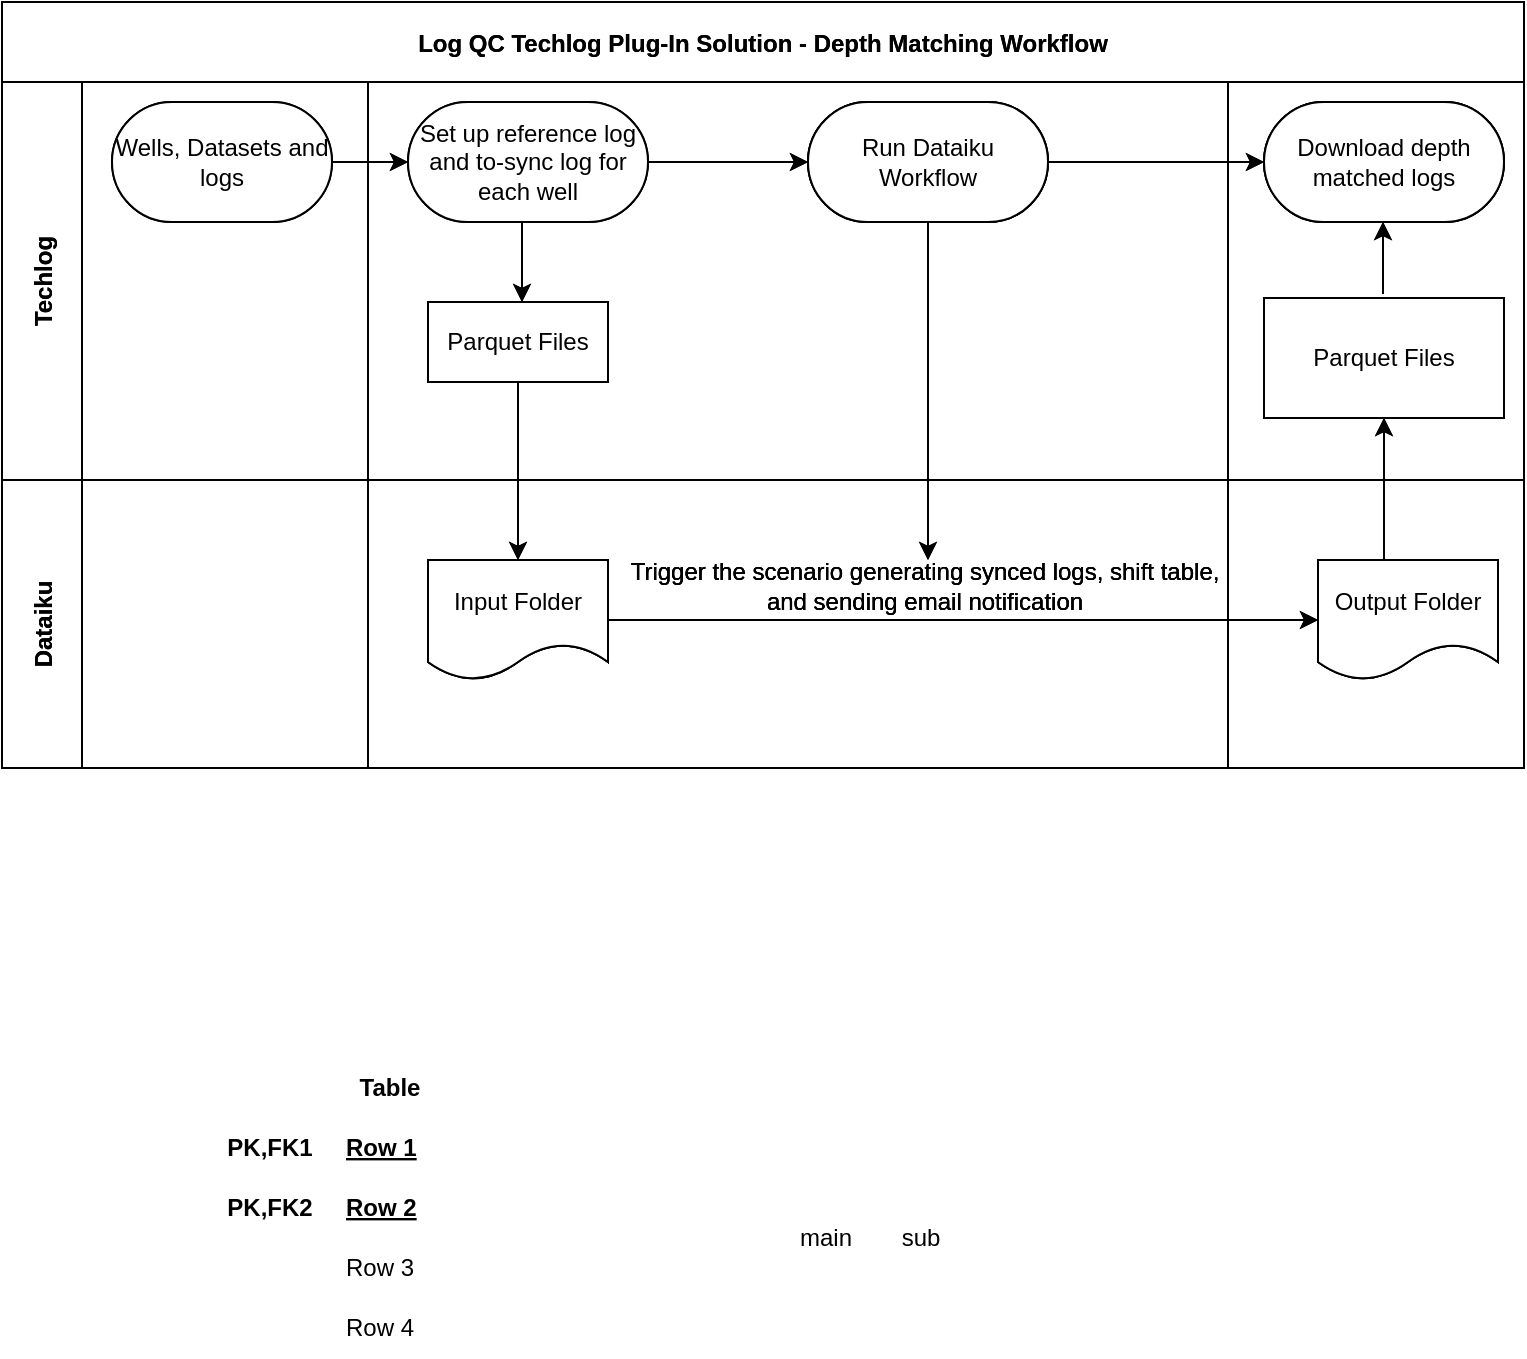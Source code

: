 <mxfile version="20.8.0" type="github" pages="7">
  <diagram id="kgpKYQtTHZ0yAKxKKP6v" name="Page-1">
    <mxGraphModel dx="1152" dy="628" grid="0" gridSize="10" guides="1" tooltips="1" connect="1" arrows="1" fold="1" page="1" pageScale="1" pageWidth="850" pageHeight="1100" math="0" shadow="0">
      <root>
        <mxCell id="0" />
        <mxCell id="1" parent="0" />
        <mxCell id="3nuBFxr9cyL0pnOWT2aG-1" value="Log QC Techlog Plug-In Solution - Depth Matching Workflow" style="shape=table;childLayout=tableLayout;startSize=40;collapsible=0;recursiveResize=0;expand=0;fillColor=none;fontStyle=1" parent="1" vertex="1">
          <mxGeometry x="45" y="63" width="761" height="383" as="geometry" />
        </mxCell>
        <mxCell id="3nuBFxr9cyL0pnOWT2aG-3" value="Techlog" style="shape=tableRow;horizontal=0;swimlaneHead=0;swimlaneBody=0;top=0;left=0;bottom=0;right=0;fillColor=none;points=[[0,0.5],[1,0.5]];portConstraint=eastwest;startSize=40;collapsible=0;recursiveResize=0;expand=0;fontStyle=1;" parent="3nuBFxr9cyL0pnOWT2aG-1" vertex="1">
          <mxGeometry y="40" width="761" height="199" as="geometry" />
        </mxCell>
        <mxCell id="3nuBFxr9cyL0pnOWT2aG-4" value="" style="swimlane;swimlaneHead=0;swimlaneBody=0;connectable=0;fillColor=none;startSize=18;collapsible=0;recursiveResize=0;expand=0;fontStyle=1;opacity=0;" parent="3nuBFxr9cyL0pnOWT2aG-3" vertex="1">
          <mxGeometry x="40" width="143" height="199" as="geometry">
            <mxRectangle width="143" height="199" as="alternateBounds" />
          </mxGeometry>
        </mxCell>
        <mxCell id="3nuBFxr9cyL0pnOWT2aG-6" value="Wells, Datasets and logs" style="rounded=1;whiteSpace=wrap;html=1;arcSize=50;" parent="3nuBFxr9cyL0pnOWT2aG-4" vertex="1">
          <mxGeometry x="15" y="10" width="110" height="60" as="geometry" />
        </mxCell>
        <mxCell id="3nuBFxr9cyL0pnOWT2aG-8" value="" style="swimlane;swimlaneHead=0;swimlaneBody=0;connectable=0;fillColor=none;startSize=18;collapsible=0;recursiveResize=0;expand=0;fontStyle=1;opacity=0;" parent="3nuBFxr9cyL0pnOWT2aG-3" vertex="1">
          <mxGeometry x="183" width="430" height="199" as="geometry">
            <mxRectangle width="430" height="199" as="alternateBounds" />
          </mxGeometry>
        </mxCell>
        <mxCell id="3nuBFxr9cyL0pnOWT2aG-9" value="Parquet Files" style="rounded=0;whiteSpace=wrap;html=1;" parent="3nuBFxr9cyL0pnOWT2aG-8" vertex="1">
          <mxGeometry x="30" y="110" width="90" height="40" as="geometry" />
        </mxCell>
        <mxCell id="IavI20LvnIlcKx4unQa--12" value="" style="edgeStyle=orthogonalEdgeStyle;rounded=0;orthogonalLoop=1;jettySize=auto;html=1;" edge="1" parent="3nuBFxr9cyL0pnOWT2aG-8" source="IavI20LvnIlcKx4unQa--5" target="IavI20LvnIlcKx4unQa--11">
          <mxGeometry relative="1" as="geometry" />
        </mxCell>
        <mxCell id="IavI20LvnIlcKx4unQa--5" value="Set up reference log and to-sync log for each well" style="whiteSpace=wrap;html=1;rounded=1;arcSize=50;" vertex="1" parent="3nuBFxr9cyL0pnOWT2aG-8">
          <mxGeometry x="20" y="10" width="120" height="60" as="geometry" />
        </mxCell>
        <mxCell id="IavI20LvnIlcKx4unQa--14" value="" style="edgeStyle=orthogonalEdgeStyle;rounded=0;orthogonalLoop=1;jettySize=auto;html=1;" edge="1" parent="3nuBFxr9cyL0pnOWT2aG-8" source="IavI20LvnIlcKx4unQa--11">
          <mxGeometry relative="1" as="geometry">
            <mxPoint x="280" y="239" as="targetPoint" />
          </mxGeometry>
        </mxCell>
        <mxCell id="IavI20LvnIlcKx4unQa--11" value="Run Dataiku Workflow" style="whiteSpace=wrap;html=1;rounded=1;arcSize=50;" vertex="1" parent="3nuBFxr9cyL0pnOWT2aG-8">
          <mxGeometry x="220" y="10" width="120" height="60" as="geometry" />
        </mxCell>
        <mxCell id="qtTwddTqzELyS3K5rnXr-1" value="Log QC Techlog Plug-In Solution - Depth Matching Workflow" style="shape=table;childLayout=tableLayout;startSize=40;collapsible=0;recursiveResize=0;expand=0;fillColor=none;fontStyle=1" vertex="1" parent="3nuBFxr9cyL0pnOWT2aG-8">
          <mxGeometry x="-183" y="-40" width="761" height="383" as="geometry" />
        </mxCell>
        <mxCell id="qtTwddTqzELyS3K5rnXr-2" value="Techlog" style="shape=tableRow;horizontal=0;swimlaneHead=0;swimlaneBody=0;top=0;left=0;bottom=0;right=0;fillColor=none;points=[[0,0.5],[1,0.5]];portConstraint=eastwest;startSize=40;collapsible=0;recursiveResize=0;expand=0;fontStyle=1;" vertex="1" parent="qtTwddTqzELyS3K5rnXr-1">
          <mxGeometry y="40" width="761" height="199" as="geometry" />
        </mxCell>
        <mxCell id="qtTwddTqzELyS3K5rnXr-3" value="" style="swimlane;swimlaneHead=0;swimlaneBody=0;connectable=0;fillColor=none;startSize=18;collapsible=0;recursiveResize=0;expand=0;fontStyle=1;opacity=0;" vertex="1" parent="qtTwddTqzELyS3K5rnXr-2">
          <mxGeometry x="40" width="143" height="199" as="geometry">
            <mxRectangle width="143" height="199" as="alternateBounds" />
          </mxGeometry>
        </mxCell>
        <mxCell id="qtTwddTqzELyS3K5rnXr-4" value="Wells, Datasets and logs" style="rounded=1;whiteSpace=wrap;html=1;arcSize=50;" vertex="1" parent="qtTwddTqzELyS3K5rnXr-3">
          <mxGeometry x="15" y="10" width="110" height="60" as="geometry" />
        </mxCell>
        <mxCell id="qtTwddTqzELyS3K5rnXr-5" value="" style="swimlane;swimlaneHead=0;swimlaneBody=0;connectable=0;fillColor=none;startSize=18;collapsible=0;recursiveResize=0;expand=0;fontStyle=1;opacity=0;" vertex="1" parent="qtTwddTqzELyS3K5rnXr-2">
          <mxGeometry x="183" width="430" height="199" as="geometry">
            <mxRectangle width="430" height="199" as="alternateBounds" />
          </mxGeometry>
        </mxCell>
        <mxCell id="qtTwddTqzELyS3K5rnXr-6" value="Parquet Files" style="rounded=0;whiteSpace=wrap;html=1;" vertex="1" parent="qtTwddTqzELyS3K5rnXr-5">
          <mxGeometry x="30" y="110" width="90" height="40" as="geometry" />
        </mxCell>
        <mxCell id="qtTwddTqzELyS3K5rnXr-7" value="" style="edgeStyle=orthogonalEdgeStyle;rounded=0;orthogonalLoop=1;jettySize=auto;html=1;" edge="1" parent="qtTwddTqzELyS3K5rnXr-5" source="qtTwddTqzELyS3K5rnXr-8" target="qtTwddTqzELyS3K5rnXr-10">
          <mxGeometry relative="1" as="geometry" />
        </mxCell>
        <mxCell id="qtTwddTqzELyS3K5rnXr-8" value="Set up reference log and to-sync log for each well" style="whiteSpace=wrap;html=1;rounded=1;arcSize=50;" vertex="1" parent="qtTwddTqzELyS3K5rnXr-5">
          <mxGeometry x="20" y="10" width="120" height="60" as="geometry" />
        </mxCell>
        <mxCell id="qtTwddTqzELyS3K5rnXr-9" value="" style="edgeStyle=orthogonalEdgeStyle;rounded=0;orthogonalLoop=1;jettySize=auto;html=1;" edge="1" parent="qtTwddTqzELyS3K5rnXr-5" source="qtTwddTqzELyS3K5rnXr-10">
          <mxGeometry relative="1" as="geometry">
            <mxPoint x="280" y="239" as="targetPoint" />
          </mxGeometry>
        </mxCell>
        <mxCell id="qtTwddTqzELyS3K5rnXr-10" value="Run Dataiku Workflow" style="whiteSpace=wrap;html=1;rounded=1;arcSize=50;" vertex="1" parent="qtTwddTqzELyS3K5rnXr-5">
          <mxGeometry x="220" y="10" width="120" height="60" as="geometry" />
        </mxCell>
        <mxCell id="qtTwddTqzELyS3K5rnXr-32" value="Input Folder" style="shape=document;whiteSpace=wrap;html=1;boundedLbl=1;" vertex="1" parent="qtTwddTqzELyS3K5rnXr-5">
          <mxGeometry x="30" y="239" width="90" height="60" as="geometry" />
        </mxCell>
        <mxCell id="qtTwddTqzELyS3K5rnXr-33" value="Trigger the scenario generating synced logs, shift table,&lt;br&gt;and sending email notification" style="text;html=1;align=center;verticalAlign=middle;resizable=0;points=[];autosize=1;strokeColor=none;fillColor=none;" vertex="1" parent="qtTwddTqzELyS3K5rnXr-5">
          <mxGeometry x="122" y="231" width="312" height="41" as="geometry" />
        </mxCell>
        <mxCell id="qtTwddTqzELyS3K5rnXr-34" value="Output Folder" style="shape=document;whiteSpace=wrap;html=1;boundedLbl=1;" vertex="1" parent="qtTwddTqzELyS3K5rnXr-5">
          <mxGeometry x="475" y="239" width="90" height="60" as="geometry" />
        </mxCell>
        <mxCell id="qtTwddTqzELyS3K5rnXr-35" value="Parquet Files" style="whiteSpace=wrap;html=1;" vertex="1" parent="qtTwddTqzELyS3K5rnXr-5">
          <mxGeometry x="448" y="108" width="120" height="60" as="geometry" />
        </mxCell>
        <mxCell id="qtTwddTqzELyS3K5rnXr-36" value="Download depth matched logs" style="whiteSpace=wrap;html=1;rounded=1;arcSize=50;" vertex="1" parent="qtTwddTqzELyS3K5rnXr-5">
          <mxGeometry x="448" y="10" width="120" height="60" as="geometry" />
        </mxCell>
        <mxCell id="qtTwddTqzELyS3K5rnXr-37" value="Run Dataiku Workflow" style="whiteSpace=wrap;html=1;rounded=1;arcSize=50;" vertex="1" parent="qtTwddTqzELyS3K5rnXr-5">
          <mxGeometry x="220" y="10" width="120" height="60" as="geometry" />
        </mxCell>
        <mxCell id="qtTwddTqzELyS3K5rnXr-11" value="" style="swimlane;swimlaneHead=0;swimlaneBody=0;connectable=0;fillColor=none;startSize=18;collapsible=0;recursiveResize=0;expand=0;fontStyle=1;opacity=0;swimlaneLine=0;" vertex="1" parent="qtTwddTqzELyS3K5rnXr-2">
          <mxGeometry x="613" width="148" height="199" as="geometry">
            <mxRectangle width="148" height="199" as="alternateBounds" />
          </mxGeometry>
        </mxCell>
        <mxCell id="qtTwddTqzELyS3K5rnXr-12" value="Parquet Files" style="whiteSpace=wrap;html=1;" vertex="1" parent="qtTwddTqzELyS3K5rnXr-11">
          <mxGeometry x="18" y="108" width="120" height="60" as="geometry" />
        </mxCell>
        <mxCell id="qtTwddTqzELyS3K5rnXr-13" value="" style="edgeStyle=orthogonalEdgeStyle;rounded=0;orthogonalLoop=1;jettySize=auto;html=1;" edge="1" parent="qtTwddTqzELyS3K5rnXr-11">
          <mxGeometry relative="1" as="geometry">
            <mxPoint x="77.5" y="106" as="sourcePoint" />
            <mxPoint x="77.5" y="70" as="targetPoint" />
          </mxGeometry>
        </mxCell>
        <mxCell id="qtTwddTqzELyS3K5rnXr-14" value="Download depth matched logs" style="whiteSpace=wrap;html=1;rounded=1;arcSize=50;" vertex="1" parent="qtTwddTqzELyS3K5rnXr-11">
          <mxGeometry x="18" y="10" width="120" height="60" as="geometry" />
        </mxCell>
        <mxCell id="qtTwddTqzELyS3K5rnXr-15" value="" style="edgeStyle=orthogonalEdgeStyle;rounded=0;orthogonalLoop=1;jettySize=auto;html=1;" edge="1" parent="qtTwddTqzELyS3K5rnXr-2" source="qtTwddTqzELyS3K5rnXr-4" target="qtTwddTqzELyS3K5rnXr-8">
          <mxGeometry relative="1" as="geometry" />
        </mxCell>
        <mxCell id="qtTwddTqzELyS3K5rnXr-16" value="" style="edgeStyle=orthogonalEdgeStyle;rounded=0;orthogonalLoop=1;jettySize=auto;html=1;" edge="1" parent="qtTwddTqzELyS3K5rnXr-2" source="qtTwddTqzELyS3K5rnXr-10" target="qtTwddTqzELyS3K5rnXr-14">
          <mxGeometry relative="1" as="geometry" />
        </mxCell>
        <mxCell id="qtTwddTqzELyS3K5rnXr-17" value="Dataiku" style="shape=tableRow;horizontal=0;swimlaneHead=0;swimlaneBody=0;top=0;left=0;bottom=0;right=0;fillColor=none;points=[[0,0.5],[1,0.5]];portConstraint=eastwest;startSize=40;collapsible=0;recursiveResize=0;expand=0;fontStyle=1;" vertex="1" parent="qtTwddTqzELyS3K5rnXr-1">
          <mxGeometry y="239" width="761" height="144" as="geometry" />
        </mxCell>
        <mxCell id="qtTwddTqzELyS3K5rnXr-18" value="" style="swimlane;swimlaneHead=0;swimlaneBody=0;connectable=0;fillColor=none;startSize=0;collapsible=0;recursiveResize=0;expand=0;fontStyle=1;" vertex="1" parent="qtTwddTqzELyS3K5rnXr-17">
          <mxGeometry x="40" width="143" height="144" as="geometry">
            <mxRectangle width="143" height="144" as="alternateBounds" />
          </mxGeometry>
        </mxCell>
        <mxCell id="qtTwddTqzELyS3K5rnXr-19" value="" style="swimlane;swimlaneHead=0;swimlaneBody=0;connectable=0;fillColor=none;startSize=0;collapsible=0;recursiveResize=0;expand=0;fontStyle=1;" vertex="1" parent="qtTwddTqzELyS3K5rnXr-17">
          <mxGeometry x="183" width="430" height="144" as="geometry">
            <mxRectangle width="430" height="144" as="alternateBounds" />
          </mxGeometry>
        </mxCell>
        <mxCell id="qtTwddTqzELyS3K5rnXr-20" value="Input Folder" style="shape=document;whiteSpace=wrap;html=1;boundedLbl=1;" vertex="1" parent="qtTwddTqzELyS3K5rnXr-19">
          <mxGeometry x="30" y="40" width="90" height="60" as="geometry" />
        </mxCell>
        <mxCell id="qtTwddTqzELyS3K5rnXr-21" value="Trigger the scenario generating synced logs, shift table,&lt;br&gt;and sending email notification" style="text;html=1;align=center;verticalAlign=middle;resizable=0;points=[];autosize=1;strokeColor=none;fillColor=none;" vertex="1" parent="qtTwddTqzELyS3K5rnXr-19">
          <mxGeometry x="122" y="32" width="312" height="41" as="geometry" />
        </mxCell>
        <mxCell id="qtTwddTqzELyS3K5rnXr-22" value="" style="swimlane;swimlaneHead=0;swimlaneBody=0;connectable=0;fillColor=none;startSize=0;collapsible=0;recursiveResize=0;expand=0;fontStyle=1;" vertex="1" parent="qtTwddTqzELyS3K5rnXr-17">
          <mxGeometry x="613" width="148" height="144" as="geometry">
            <mxRectangle width="148" height="144" as="alternateBounds" />
          </mxGeometry>
        </mxCell>
        <mxCell id="qtTwddTqzELyS3K5rnXr-23" value="Output Folder" style="shape=document;whiteSpace=wrap;html=1;boundedLbl=1;" vertex="1" parent="qtTwddTqzELyS3K5rnXr-22">
          <mxGeometry x="45" y="40" width="90" height="60" as="geometry" />
        </mxCell>
        <mxCell id="qtTwddTqzELyS3K5rnXr-24" value="" style="edgeStyle=orthogonalEdgeStyle;rounded=0;orthogonalLoop=1;jettySize=auto;html=1;" edge="1" parent="qtTwddTqzELyS3K5rnXr-17" source="qtTwddTqzELyS3K5rnXr-20" target="qtTwddTqzELyS3K5rnXr-23">
          <mxGeometry relative="1" as="geometry">
            <Array as="points">
              <mxPoint x="526" y="70" />
              <mxPoint x="526" y="70" />
            </Array>
          </mxGeometry>
        </mxCell>
        <mxCell id="qtTwddTqzELyS3K5rnXr-25" value="" style="edgeStyle=orthogonalEdgeStyle;rounded=0;orthogonalLoop=1;jettySize=auto;html=1;" edge="1" parent="qtTwddTqzELyS3K5rnXr-1" source="qtTwddTqzELyS3K5rnXr-6" target="qtTwddTqzELyS3K5rnXr-20">
          <mxGeometry relative="1" as="geometry" />
        </mxCell>
        <mxCell id="qtTwddTqzELyS3K5rnXr-26" value="" style="edgeStyle=orthogonalEdgeStyle;rounded=0;orthogonalLoop=1;jettySize=auto;html=1;" edge="1" parent="qtTwddTqzELyS3K5rnXr-1">
          <mxGeometry relative="1" as="geometry">
            <mxPoint x="260" y="120" as="sourcePoint" />
            <mxPoint x="260" y="150" as="targetPoint" />
            <Array as="points">
              <mxPoint x="260" y="110" />
              <mxPoint x="260" y="110" />
            </Array>
          </mxGeometry>
        </mxCell>
        <mxCell id="qtTwddTqzELyS3K5rnXr-27" value="" style="edgeStyle=orthogonalEdgeStyle;rounded=0;orthogonalLoop=1;jettySize=auto;html=1;" edge="1" parent="qtTwddTqzELyS3K5rnXr-1" source="qtTwddTqzELyS3K5rnXr-23" target="qtTwddTqzELyS3K5rnXr-12">
          <mxGeometry relative="1" as="geometry">
            <Array as="points">
              <mxPoint x="691" y="251" />
              <mxPoint x="691" y="251" />
            </Array>
          </mxGeometry>
        </mxCell>
        <mxCell id="3nuBFxr9cyL0pnOWT2aG-11" value="" style="swimlane;swimlaneHead=0;swimlaneBody=0;connectable=0;fillColor=none;startSize=18;collapsible=0;recursiveResize=0;expand=0;fontStyle=1;opacity=0;swimlaneLine=0;" parent="3nuBFxr9cyL0pnOWT2aG-3" vertex="1">
          <mxGeometry x="613" width="148" height="199" as="geometry">
            <mxRectangle width="148" height="199" as="alternateBounds" />
          </mxGeometry>
        </mxCell>
        <mxCell id="IavI20LvnIlcKx4unQa--16" value="Parquet Files" style="whiteSpace=wrap;html=1;" vertex="1" parent="3nuBFxr9cyL0pnOWT2aG-11">
          <mxGeometry x="18" y="108" width="120" height="60" as="geometry" />
        </mxCell>
        <mxCell id="IavI20LvnIlcKx4unQa--20" value="" style="edgeStyle=orthogonalEdgeStyle;rounded=0;orthogonalLoop=1;jettySize=auto;html=1;" edge="1" parent="3nuBFxr9cyL0pnOWT2aG-11">
          <mxGeometry relative="1" as="geometry">
            <mxPoint x="77.5" y="106" as="sourcePoint" />
            <mxPoint x="77.5" y="70" as="targetPoint" />
          </mxGeometry>
        </mxCell>
        <mxCell id="IavI20LvnIlcKx4unQa--18" value="Download depth matched logs" style="whiteSpace=wrap;html=1;rounded=1;arcSize=50;" vertex="1" parent="3nuBFxr9cyL0pnOWT2aG-11">
          <mxGeometry x="18" y="10" width="120" height="60" as="geometry" />
        </mxCell>
        <mxCell id="IavI20LvnIlcKx4unQa--6" value="" style="edgeStyle=orthogonalEdgeStyle;rounded=0;orthogonalLoop=1;jettySize=auto;html=1;" edge="1" parent="3nuBFxr9cyL0pnOWT2aG-3" source="3nuBFxr9cyL0pnOWT2aG-6" target="IavI20LvnIlcKx4unQa--5">
          <mxGeometry relative="1" as="geometry" />
        </mxCell>
        <mxCell id="IavI20LvnIlcKx4unQa--19" value="" style="edgeStyle=orthogonalEdgeStyle;rounded=0;orthogonalLoop=1;jettySize=auto;html=1;" edge="1" parent="3nuBFxr9cyL0pnOWT2aG-3" source="IavI20LvnIlcKx4unQa--11" target="IavI20LvnIlcKx4unQa--18">
          <mxGeometry relative="1" as="geometry" />
        </mxCell>
        <mxCell id="3nuBFxr9cyL0pnOWT2aG-15" value="Dataiku" style="shape=tableRow;horizontal=0;swimlaneHead=0;swimlaneBody=0;top=0;left=0;bottom=0;right=0;fillColor=none;points=[[0,0.5],[1,0.5]];portConstraint=eastwest;startSize=40;collapsible=0;recursiveResize=0;expand=0;fontStyle=1;" parent="3nuBFxr9cyL0pnOWT2aG-1" vertex="1">
          <mxGeometry y="239" width="761" height="144" as="geometry" />
        </mxCell>
        <mxCell id="3nuBFxr9cyL0pnOWT2aG-16" value="" style="swimlane;swimlaneHead=0;swimlaneBody=0;connectable=0;fillColor=none;startSize=0;collapsible=0;recursiveResize=0;expand=0;fontStyle=1;" parent="3nuBFxr9cyL0pnOWT2aG-15" vertex="1">
          <mxGeometry x="40" width="143" height="144" as="geometry">
            <mxRectangle width="143" height="144" as="alternateBounds" />
          </mxGeometry>
        </mxCell>
        <mxCell id="3nuBFxr9cyL0pnOWT2aG-18" value="" style="swimlane;swimlaneHead=0;swimlaneBody=0;connectable=0;fillColor=none;startSize=0;collapsible=0;recursiveResize=0;expand=0;fontStyle=1;" parent="3nuBFxr9cyL0pnOWT2aG-15" vertex="1">
          <mxGeometry x="183" width="430" height="144" as="geometry">
            <mxRectangle width="430" height="144" as="alternateBounds" />
          </mxGeometry>
        </mxCell>
        <mxCell id="3nuBFxr9cyL0pnOWT2aG-21" value="Input Folder" style="shape=document;whiteSpace=wrap;html=1;boundedLbl=1;" parent="3nuBFxr9cyL0pnOWT2aG-18" vertex="1">
          <mxGeometry x="30" y="40" width="90" height="60" as="geometry" />
        </mxCell>
        <mxCell id="IavI20LvnIlcKx4unQa--15" value="Trigger the scenario generating synced logs, shift table,&lt;br&gt;and sending email notification" style="text;html=1;align=center;verticalAlign=middle;resizable=0;points=[];autosize=1;strokeColor=none;fillColor=none;" vertex="1" parent="3nuBFxr9cyL0pnOWT2aG-18">
          <mxGeometry x="122" y="32" width="312" height="41" as="geometry" />
        </mxCell>
        <mxCell id="3nuBFxr9cyL0pnOWT2aG-23" value="" style="swimlane;swimlaneHead=0;swimlaneBody=0;connectable=0;fillColor=none;startSize=0;collapsible=0;recursiveResize=0;expand=0;fontStyle=1;" parent="3nuBFxr9cyL0pnOWT2aG-15" vertex="1">
          <mxGeometry x="613" width="148" height="144" as="geometry">
            <mxRectangle width="148" height="144" as="alternateBounds" />
          </mxGeometry>
        </mxCell>
        <mxCell id="IavI20LvnIlcKx4unQa--9" value="Output Folder" style="shape=document;whiteSpace=wrap;html=1;boundedLbl=1;" vertex="1" parent="3nuBFxr9cyL0pnOWT2aG-23">
          <mxGeometry x="45" y="40" width="90" height="60" as="geometry" />
        </mxCell>
        <mxCell id="IavI20LvnIlcKx4unQa--10" value="" style="edgeStyle=orthogonalEdgeStyle;rounded=0;orthogonalLoop=1;jettySize=auto;html=1;" edge="1" parent="3nuBFxr9cyL0pnOWT2aG-15" source="3nuBFxr9cyL0pnOWT2aG-21" target="IavI20LvnIlcKx4unQa--9">
          <mxGeometry relative="1" as="geometry">
            <Array as="points">
              <mxPoint x="526" y="70" />
              <mxPoint x="526" y="70" />
            </Array>
          </mxGeometry>
        </mxCell>
        <mxCell id="3nuBFxr9cyL0pnOWT2aG-25" value="" style="edgeStyle=orthogonalEdgeStyle;rounded=0;orthogonalLoop=1;jettySize=auto;html=1;" parent="3nuBFxr9cyL0pnOWT2aG-1" source="3nuBFxr9cyL0pnOWT2aG-9" target="3nuBFxr9cyL0pnOWT2aG-21" edge="1">
          <mxGeometry relative="1" as="geometry" />
        </mxCell>
        <mxCell id="IavI20LvnIlcKx4unQa--7" value="" style="edgeStyle=orthogonalEdgeStyle;rounded=0;orthogonalLoop=1;jettySize=auto;html=1;" edge="1" parent="3nuBFxr9cyL0pnOWT2aG-1">
          <mxGeometry relative="1" as="geometry">
            <mxPoint x="260" y="120" as="sourcePoint" />
            <mxPoint x="260" y="150" as="targetPoint" />
            <Array as="points">
              <mxPoint x="260" y="110" />
              <mxPoint x="260" y="110" />
            </Array>
          </mxGeometry>
        </mxCell>
        <mxCell id="IavI20LvnIlcKx4unQa--17" value="" style="edgeStyle=orthogonalEdgeStyle;rounded=0;orthogonalLoop=1;jettySize=auto;html=1;" edge="1" parent="3nuBFxr9cyL0pnOWT2aG-1" source="IavI20LvnIlcKx4unQa--9" target="IavI20LvnIlcKx4unQa--16">
          <mxGeometry relative="1" as="geometry">
            <Array as="points">
              <mxPoint x="691" y="251" />
              <mxPoint x="691" y="251" />
            </Array>
          </mxGeometry>
        </mxCell>
        <mxCell id="IavI20LvnIlcKx4unQa--22" value="Table" style="shape=table;startSize=30;container=1;collapsible=1;childLayout=tableLayout;fixedRows=1;rowLines=0;fontStyle=1;align=center;resizeLast=1;opacity=0;" vertex="1" parent="1">
          <mxGeometry x="149" y="590" width="180" height="150" as="geometry" />
        </mxCell>
        <mxCell id="IavI20LvnIlcKx4unQa--23" value="" style="shape=tableRow;horizontal=0;startSize=0;swimlaneHead=0;swimlaneBody=0;fillColor=none;collapsible=0;dropTarget=0;points=[[0,0.5],[1,0.5]];portConstraint=eastwest;top=0;left=0;right=0;bottom=0;opacity=0;" vertex="1" parent="IavI20LvnIlcKx4unQa--22">
          <mxGeometry y="30" width="180" height="30" as="geometry" />
        </mxCell>
        <mxCell id="IavI20LvnIlcKx4unQa--24" value="PK,FK1" style="shape=partialRectangle;connectable=0;fillColor=none;top=0;left=0;bottom=0;right=0;fontStyle=1;overflow=hidden;opacity=0;" vertex="1" parent="IavI20LvnIlcKx4unQa--23">
          <mxGeometry width="60" height="30" as="geometry">
            <mxRectangle width="60" height="30" as="alternateBounds" />
          </mxGeometry>
        </mxCell>
        <mxCell id="IavI20LvnIlcKx4unQa--25" value="Row 1" style="shape=partialRectangle;connectable=0;fillColor=none;top=0;left=0;bottom=0;right=0;align=left;spacingLeft=6;fontStyle=5;overflow=hidden;opacity=0;" vertex="1" parent="IavI20LvnIlcKx4unQa--23">
          <mxGeometry x="60" width="120" height="30" as="geometry">
            <mxRectangle width="120" height="30" as="alternateBounds" />
          </mxGeometry>
        </mxCell>
        <mxCell id="IavI20LvnIlcKx4unQa--26" value="" style="shape=tableRow;horizontal=0;startSize=0;swimlaneHead=0;swimlaneBody=0;fillColor=none;collapsible=0;dropTarget=0;points=[[0,0.5],[1,0.5]];portConstraint=eastwest;top=0;left=0;right=0;bottom=1;opacity=0;" vertex="1" parent="IavI20LvnIlcKx4unQa--22">
          <mxGeometry y="60" width="180" height="30" as="geometry" />
        </mxCell>
        <mxCell id="IavI20LvnIlcKx4unQa--27" value="PK,FK2" style="shape=partialRectangle;connectable=0;fillColor=none;top=0;left=0;bottom=0;right=0;fontStyle=1;overflow=hidden;opacity=0;" vertex="1" parent="IavI20LvnIlcKx4unQa--26">
          <mxGeometry width="60" height="30" as="geometry">
            <mxRectangle width="60" height="30" as="alternateBounds" />
          </mxGeometry>
        </mxCell>
        <mxCell id="IavI20LvnIlcKx4unQa--28" value="Row 2" style="shape=partialRectangle;connectable=0;fillColor=none;top=0;left=0;bottom=0;right=0;align=left;spacingLeft=6;fontStyle=5;overflow=hidden;opacity=0;" vertex="1" parent="IavI20LvnIlcKx4unQa--26">
          <mxGeometry x="60" width="120" height="30" as="geometry">
            <mxRectangle width="120" height="30" as="alternateBounds" />
          </mxGeometry>
        </mxCell>
        <mxCell id="IavI20LvnIlcKx4unQa--29" value="" style="shape=tableRow;horizontal=0;startSize=0;swimlaneHead=0;swimlaneBody=0;fillColor=none;collapsible=0;dropTarget=0;points=[[0,0.5],[1,0.5]];portConstraint=eastwest;top=0;left=0;right=0;bottom=0;opacity=0;" vertex="1" parent="IavI20LvnIlcKx4unQa--22">
          <mxGeometry y="90" width="180" height="30" as="geometry" />
        </mxCell>
        <mxCell id="IavI20LvnIlcKx4unQa--30" value="" style="shape=partialRectangle;connectable=0;fillColor=none;top=0;left=0;bottom=0;right=0;editable=1;overflow=hidden;opacity=0;" vertex="1" parent="IavI20LvnIlcKx4unQa--29">
          <mxGeometry width="60" height="30" as="geometry">
            <mxRectangle width="60" height="30" as="alternateBounds" />
          </mxGeometry>
        </mxCell>
        <mxCell id="IavI20LvnIlcKx4unQa--31" value="Row 3" style="shape=partialRectangle;connectable=0;fillColor=none;top=0;left=0;bottom=0;right=0;align=left;spacingLeft=6;overflow=hidden;opacity=0;" vertex="1" parent="IavI20LvnIlcKx4unQa--29">
          <mxGeometry x="60" width="120" height="30" as="geometry">
            <mxRectangle width="120" height="30" as="alternateBounds" />
          </mxGeometry>
        </mxCell>
        <mxCell id="IavI20LvnIlcKx4unQa--32" value="" style="shape=tableRow;horizontal=0;startSize=0;swimlaneHead=0;swimlaneBody=0;fillColor=none;collapsible=0;dropTarget=0;points=[[0,0.5],[1,0.5]];portConstraint=eastwest;top=0;left=0;right=0;bottom=0;opacity=0;" vertex="1" parent="IavI20LvnIlcKx4unQa--22">
          <mxGeometry y="120" width="180" height="30" as="geometry" />
        </mxCell>
        <mxCell id="IavI20LvnIlcKx4unQa--33" value="" style="shape=partialRectangle;connectable=0;fillColor=none;top=0;left=0;bottom=0;right=0;editable=1;overflow=hidden;opacity=0;" vertex="1" parent="IavI20LvnIlcKx4unQa--32">
          <mxGeometry width="60" height="30" as="geometry">
            <mxRectangle width="60" height="30" as="alternateBounds" />
          </mxGeometry>
        </mxCell>
        <mxCell id="IavI20LvnIlcKx4unQa--34" value="Row 4" style="shape=partialRectangle;connectable=0;fillColor=none;top=0;left=0;bottom=0;right=0;align=left;spacingLeft=6;overflow=hidden;opacity=0;" vertex="1" parent="IavI20LvnIlcKx4unQa--32">
          <mxGeometry x="60" width="120" height="30" as="geometry">
            <mxRectangle width="120" height="30" as="alternateBounds" />
          </mxGeometry>
        </mxCell>
        <mxCell id="IavI20LvnIlcKx4unQa--35" value="" style="rounded=1;absoluteArcSize=1;html=1;arcSize=10;opacity=0;" vertex="1" parent="1">
          <mxGeometry x="432" y="631" width="100" height="100" as="geometry" />
        </mxCell>
        <mxCell id="IavI20LvnIlcKx4unQa--36" value="main" style="html=1;shape=mxgraph.er.anchor;whiteSpace=wrap;opacity=0;" vertex="1" parent="IavI20LvnIlcKx4unQa--35">
          <mxGeometry width="50" height="100" as="geometry" />
        </mxCell>
        <mxCell id="IavI20LvnIlcKx4unQa--37" value="sub" style="rounded=1;absoluteArcSize=1;html=1;arcSize=10;whiteSpace=wrap;points=[];strokeColor=inherit;fillColor=inherit;opacity=0;" vertex="1" parent="IavI20LvnIlcKx4unQa--35">
          <mxGeometry x="50" y="5" width="45" height="90" as="geometry" />
        </mxCell>
      </root>
    </mxGraphModel>
  </diagram>
  <diagram name="Copy of Page-1" id="x1eUpqV11jbP2CQyj7dx">
    <mxGraphModel dx="1152" dy="1728" grid="0" gridSize="10" guides="1" tooltips="1" connect="1" arrows="1" fold="1" page="1" pageScale="1" pageWidth="850" pageHeight="1100" math="0" shadow="0">
      <root>
        <mxCell id="WIxS13H4lVwMlJwwGs9I-0" />
        <mxCell id="WIxS13H4lVwMlJwwGs9I-1" parent="WIxS13H4lVwMlJwwGs9I-0" />
        <mxCell id="WIxS13H4lVwMlJwwGs9I-2" value="Log QC Techlog Plug-In Solution - Depth Matching Workflow" style="shape=table;childLayout=tableLayout;startSize=40;collapsible=0;recursiveResize=0;expand=0;fillColor=#dae8fc;fontStyle=1;strokeColor=#6c8ebf;fillStyle=dots;" vertex="1" parent="WIxS13H4lVwMlJwwGs9I-1">
          <mxGeometry x="63" y="-213" width="761" height="463" as="geometry" />
        </mxCell>
        <mxCell id="WIxS13H4lVwMlJwwGs9I-3" value="Techlog" style="shape=tableRow;horizontal=0;swimlaneHead=0;swimlaneBody=0;top=0;left=0;bottom=0;right=0;fillColor=none;points=[[0,0.5],[1,0.5]];portConstraint=eastwest;startSize=40;collapsible=0;recursiveResize=0;expand=0;fontStyle=1;" vertex="1" parent="WIxS13H4lVwMlJwwGs9I-2">
          <mxGeometry y="40" width="761" height="181" as="geometry" />
        </mxCell>
        <mxCell id="WIxS13H4lVwMlJwwGs9I-4" value="" style="swimlane;swimlaneHead=0;swimlaneBody=0;connectable=0;fillColor=none;startSize=18;collapsible=0;recursiveResize=0;expand=0;fontStyle=1;opacity=0;" vertex="1" parent="WIxS13H4lVwMlJwwGs9I-3">
          <mxGeometry x="40" width="152" height="181" as="geometry">
            <mxRectangle width="152" height="181" as="alternateBounds" />
          </mxGeometry>
        </mxCell>
        <mxCell id="WIxS13H4lVwMlJwwGs9I-5" value="Wells, Datasets and logs" style="rounded=1;whiteSpace=wrap;html=1;arcSize=50;" vertex="1" parent="WIxS13H4lVwMlJwwGs9I-4">
          <mxGeometry x="15" y="10" width="110" height="60" as="geometry" />
        </mxCell>
        <mxCell id="WIxS13H4lVwMlJwwGs9I-6" value="" style="swimlane;swimlaneHead=0;swimlaneBody=0;connectable=0;fillColor=none;startSize=18;collapsible=0;recursiveResize=0;expand=0;fontStyle=1;opacity=0;" vertex="1" parent="WIxS13H4lVwMlJwwGs9I-3">
          <mxGeometry x="192" width="421" height="181" as="geometry">
            <mxRectangle width="421" height="181" as="alternateBounds" />
          </mxGeometry>
        </mxCell>
        <mxCell id="WIxS13H4lVwMlJwwGs9I-7" value="Parquet Files" style="rounded=0;whiteSpace=wrap;html=1;" vertex="1" parent="WIxS13H4lVwMlJwwGs9I-6">
          <mxGeometry x="30" y="110" width="90" height="40" as="geometry" />
        </mxCell>
        <mxCell id="WIxS13H4lVwMlJwwGs9I-8" value="" style="edgeStyle=orthogonalEdgeStyle;rounded=0;orthogonalLoop=1;jettySize=auto;html=1;" edge="1" parent="WIxS13H4lVwMlJwwGs9I-6" source="WIxS13H4lVwMlJwwGs9I-9" target="WIxS13H4lVwMlJwwGs9I-11">
          <mxGeometry relative="1" as="geometry" />
        </mxCell>
        <mxCell id="WIxS13H4lVwMlJwwGs9I-9" value="Set up reference log and to-sync log for each well" style="whiteSpace=wrap;html=1;rounded=1;arcSize=50;" vertex="1" parent="WIxS13H4lVwMlJwwGs9I-6">
          <mxGeometry x="20" y="10" width="120" height="60" as="geometry" />
        </mxCell>
        <mxCell id="WIxS13H4lVwMlJwwGs9I-10" value="" style="edgeStyle=orthogonalEdgeStyle;rounded=0;orthogonalLoop=1;jettySize=auto;html=1;" edge="1" parent="WIxS13H4lVwMlJwwGs9I-6" source="WIxS13H4lVwMlJwwGs9I-11">
          <mxGeometry relative="1" as="geometry">
            <mxPoint x="280" y="239" as="targetPoint" />
          </mxGeometry>
        </mxCell>
        <mxCell id="WIxS13H4lVwMlJwwGs9I-11" value="Run Dataiku Workflow" style="whiteSpace=wrap;html=1;rounded=1;arcSize=50;" vertex="1" parent="WIxS13H4lVwMlJwwGs9I-6">
          <mxGeometry x="220" y="10" width="120" height="60" as="geometry" />
        </mxCell>
        <mxCell id="WIxS13H4lVwMlJwwGs9I-12" value="" style="swimlane;swimlaneHead=0;swimlaneBody=0;connectable=0;fillColor=none;startSize=18;collapsible=0;recursiveResize=0;expand=0;fontStyle=1;opacity=0;swimlaneLine=0;" vertex="1" parent="WIxS13H4lVwMlJwwGs9I-3">
          <mxGeometry x="613" width="148" height="181" as="geometry">
            <mxRectangle width="148" height="181" as="alternateBounds" />
          </mxGeometry>
        </mxCell>
        <mxCell id="WIxS13H4lVwMlJwwGs9I-13" value="Parquet Files" style="whiteSpace=wrap;html=1;" vertex="1" parent="WIxS13H4lVwMlJwwGs9I-12">
          <mxGeometry x="18" y="108" width="120" height="60" as="geometry" />
        </mxCell>
        <mxCell id="WIxS13H4lVwMlJwwGs9I-14" value="" style="edgeStyle=orthogonalEdgeStyle;rounded=0;orthogonalLoop=1;jettySize=auto;html=1;" edge="1" parent="WIxS13H4lVwMlJwwGs9I-12">
          <mxGeometry relative="1" as="geometry">
            <mxPoint x="77.5" y="106" as="sourcePoint" />
            <mxPoint x="77.5" y="70" as="targetPoint" />
          </mxGeometry>
        </mxCell>
        <mxCell id="WIxS13H4lVwMlJwwGs9I-15" value="Download depth matched logs" style="whiteSpace=wrap;html=1;rounded=1;arcSize=50;" vertex="1" parent="WIxS13H4lVwMlJwwGs9I-12">
          <mxGeometry x="18" y="10" width="120" height="60" as="geometry" />
        </mxCell>
        <mxCell id="WIxS13H4lVwMlJwwGs9I-16" value="" style="edgeStyle=orthogonalEdgeStyle;rounded=0;orthogonalLoop=1;jettySize=auto;html=1;" edge="1" parent="WIxS13H4lVwMlJwwGs9I-3" source="WIxS13H4lVwMlJwwGs9I-5" target="WIxS13H4lVwMlJwwGs9I-9">
          <mxGeometry relative="1" as="geometry" />
        </mxCell>
        <mxCell id="WIxS13H4lVwMlJwwGs9I-17" value="" style="edgeStyle=orthogonalEdgeStyle;rounded=0;orthogonalLoop=1;jettySize=auto;html=1;" edge="1" parent="WIxS13H4lVwMlJwwGs9I-3" source="WIxS13H4lVwMlJwwGs9I-11" target="WIxS13H4lVwMlJwwGs9I-15">
          <mxGeometry relative="1" as="geometry" />
        </mxCell>
        <mxCell id="WIxS13H4lVwMlJwwGs9I-18" value="Dataiku" style="shape=tableRow;horizontal=0;swimlaneHead=0;swimlaneBody=0;top=0;left=0;bottom=0;right=0;fillColor=none;points=[[0,0.5],[1,0.5]];portConstraint=eastwest;startSize=40;collapsible=0;recursiveResize=0;expand=0;fontStyle=1;strokeColor=none;" vertex="1" parent="WIxS13H4lVwMlJwwGs9I-2">
          <mxGeometry y="221" width="761" height="242" as="geometry" />
        </mxCell>
        <mxCell id="WIxS13H4lVwMlJwwGs9I-19" value="" style="swimlane;swimlaneHead=0;swimlaneBody=0;connectable=0;fillColor=none;startSize=0;collapsible=0;recursiveResize=0;expand=0;fontStyle=1;" vertex="1" parent="WIxS13H4lVwMlJwwGs9I-18">
          <mxGeometry x="40" width="152" height="242" as="geometry">
            <mxRectangle width="152" height="242" as="alternateBounds" />
          </mxGeometry>
        </mxCell>
        <mxCell id="WIxS13H4lVwMlJwwGs9I-20" value="" style="swimlane;swimlaneHead=0;swimlaneBody=0;connectable=0;fillColor=none;startSize=0;collapsible=0;recursiveResize=0;expand=0;fontStyle=1;" vertex="1" parent="WIxS13H4lVwMlJwwGs9I-18">
          <mxGeometry x="192" width="421" height="242" as="geometry">
            <mxRectangle width="421" height="242" as="alternateBounds" />
          </mxGeometry>
        </mxCell>
        <mxCell id="WIxS13H4lVwMlJwwGs9I-21" value="Input Folder" style="shape=document;whiteSpace=wrap;html=1;boundedLbl=1;" vertex="1" parent="WIxS13H4lVwMlJwwGs9I-20">
          <mxGeometry x="30" y="40" width="90" height="60" as="geometry" />
        </mxCell>
        <mxCell id="WIxS13H4lVwMlJwwGs9I-22" value="Trigger the scenario generating synced logs, shift table,&lt;br&gt;and sending email notification" style="text;html=1;align=center;verticalAlign=middle;resizable=0;points=[];autosize=1;strokeColor=none;fillColor=none;" vertex="1" parent="WIxS13H4lVwMlJwwGs9I-20">
          <mxGeometry x="122" y="32" width="312" height="41" as="geometry" />
        </mxCell>
        <mxCell id="WIxS13H4lVwMlJwwGs9I-23" value="" style="swimlane;swimlaneHead=0;swimlaneBody=0;connectable=0;fillColor=none;startSize=0;collapsible=0;recursiveResize=0;expand=0;fontStyle=1;" vertex="1" parent="WIxS13H4lVwMlJwwGs9I-18">
          <mxGeometry x="613" width="148" height="242" as="geometry">
            <mxRectangle width="148" height="242" as="alternateBounds" />
          </mxGeometry>
        </mxCell>
        <mxCell id="WIxS13H4lVwMlJwwGs9I-24" value="Output Folder" style="shape=document;whiteSpace=wrap;html=1;boundedLbl=1;" vertex="1" parent="WIxS13H4lVwMlJwwGs9I-23">
          <mxGeometry x="45" y="40" width="90" height="60" as="geometry" />
        </mxCell>
        <mxCell id="WIxS13H4lVwMlJwwGs9I-25" value="" style="edgeStyle=orthogonalEdgeStyle;rounded=0;orthogonalLoop=1;jettySize=auto;html=1;" edge="1" parent="WIxS13H4lVwMlJwwGs9I-18" source="WIxS13H4lVwMlJwwGs9I-21" target="WIxS13H4lVwMlJwwGs9I-24">
          <mxGeometry relative="1" as="geometry">
            <Array as="points">
              <mxPoint x="526" y="70" />
              <mxPoint x="526" y="70" />
            </Array>
          </mxGeometry>
        </mxCell>
        <mxCell id="WIxS13H4lVwMlJwwGs9I-26" value="" style="edgeStyle=orthogonalEdgeStyle;rounded=0;orthogonalLoop=1;jettySize=auto;html=1;" edge="1" parent="WIxS13H4lVwMlJwwGs9I-2" source="WIxS13H4lVwMlJwwGs9I-7" target="WIxS13H4lVwMlJwwGs9I-21">
          <mxGeometry relative="1" as="geometry" />
        </mxCell>
        <mxCell id="WIxS13H4lVwMlJwwGs9I-27" value="" style="edgeStyle=orthogonalEdgeStyle;rounded=0;orthogonalLoop=1;jettySize=auto;html=1;" edge="1" parent="WIxS13H4lVwMlJwwGs9I-2">
          <mxGeometry relative="1" as="geometry">
            <mxPoint x="260" y="120" as="sourcePoint" />
            <mxPoint x="260" y="150" as="targetPoint" />
            <Array as="points">
              <mxPoint x="260" y="110" />
              <mxPoint x="260" y="110" />
            </Array>
          </mxGeometry>
        </mxCell>
        <mxCell id="WIxS13H4lVwMlJwwGs9I-28" value="" style="edgeStyle=orthogonalEdgeStyle;rounded=0;orthogonalLoop=1;jettySize=auto;html=1;" edge="1" parent="WIxS13H4lVwMlJwwGs9I-2" source="WIxS13H4lVwMlJwwGs9I-24" target="WIxS13H4lVwMlJwwGs9I-13">
          <mxGeometry relative="1" as="geometry">
            <Array as="points">
              <mxPoint x="691" y="251" />
              <mxPoint x="691" y="251" />
            </Array>
          </mxGeometry>
        </mxCell>
        <mxCell id="r1xOB0gQgkMj9PUqhbcn-0" value="Techlog" style="shape=tableRow;horizontal=0;swimlaneHead=0;swimlaneBody=0;top=0;left=0;bottom=0;right=0;fillColor=none;points=[[0,0.5],[1,0.5]];portConstraint=eastwest;startSize=40;collapsible=0;recursiveResize=0;expand=0;fontStyle=1;" vertex="1" parent="WIxS13H4lVwMlJwwGs9I-1">
          <mxGeometry x="40" y="550" width="761" height="199" as="geometry" />
        </mxCell>
        <mxCell id="r1xOB0gQgkMj9PUqhbcn-1" value="" style="swimlane;swimlaneHead=0;swimlaneBody=0;connectable=0;fillColor=none;startSize=18;collapsible=0;recursiveResize=0;expand=0;fontStyle=1;opacity=0;" vertex="1" parent="r1xOB0gQgkMj9PUqhbcn-0">
          <mxGeometry x="40" width="143" height="199" as="geometry">
            <mxRectangle width="143" height="199" as="alternateBounds" />
          </mxGeometry>
        </mxCell>
        <mxCell id="r1xOB0gQgkMj9PUqhbcn-2" value="Wells, Datasets and logs" style="rounded=1;whiteSpace=wrap;html=1;arcSize=50;" vertex="1" parent="r1xOB0gQgkMj9PUqhbcn-1">
          <mxGeometry x="15" y="10" width="110" height="60" as="geometry" />
        </mxCell>
        <mxCell id="r1xOB0gQgkMj9PUqhbcn-3" value="" style="swimlane;swimlaneHead=0;swimlaneBody=0;connectable=0;fillColor=none;startSize=18;collapsible=0;recursiveResize=0;expand=0;fontStyle=1;opacity=0;" vertex="1" parent="r1xOB0gQgkMj9PUqhbcn-0">
          <mxGeometry x="183" width="430" height="199" as="geometry">
            <mxRectangle width="430" height="199" as="alternateBounds" />
          </mxGeometry>
        </mxCell>
        <mxCell id="r1xOB0gQgkMj9PUqhbcn-4" value="Parquet Files" style="rounded=0;whiteSpace=wrap;html=1;" vertex="1" parent="r1xOB0gQgkMj9PUqhbcn-3">
          <mxGeometry x="30" y="110" width="90" height="40" as="geometry" />
        </mxCell>
        <mxCell id="r1xOB0gQgkMj9PUqhbcn-5" value="" style="edgeStyle=orthogonalEdgeStyle;rounded=0;orthogonalLoop=1;jettySize=auto;html=1;" edge="1" parent="r1xOB0gQgkMj9PUqhbcn-3" source="r1xOB0gQgkMj9PUqhbcn-6" target="r1xOB0gQgkMj9PUqhbcn-8">
          <mxGeometry relative="1" as="geometry" />
        </mxCell>
        <mxCell id="r1xOB0gQgkMj9PUqhbcn-6" value="Set up reference log and to-sync log for each well" style="whiteSpace=wrap;html=1;rounded=1;arcSize=50;" vertex="1" parent="r1xOB0gQgkMj9PUqhbcn-3">
          <mxGeometry x="20" y="10" width="120" height="60" as="geometry" />
        </mxCell>
        <mxCell id="r1xOB0gQgkMj9PUqhbcn-7" value="" style="edgeStyle=orthogonalEdgeStyle;rounded=0;orthogonalLoop=1;jettySize=auto;html=1;" edge="1" parent="r1xOB0gQgkMj9PUqhbcn-3" source="r1xOB0gQgkMj9PUqhbcn-8">
          <mxGeometry relative="1" as="geometry">
            <mxPoint x="280" y="239" as="targetPoint" />
          </mxGeometry>
        </mxCell>
        <mxCell id="r1xOB0gQgkMj9PUqhbcn-8" value="Run Dataiku Workflow" style="whiteSpace=wrap;html=1;rounded=1;arcSize=50;" vertex="1" parent="r1xOB0gQgkMj9PUqhbcn-3">
          <mxGeometry x="220" y="10" width="120" height="60" as="geometry" />
        </mxCell>
        <mxCell id="r1xOB0gQgkMj9PUqhbcn-9" value="" style="swimlane;swimlaneHead=0;swimlaneBody=0;connectable=0;fillColor=none;startSize=18;collapsible=0;recursiveResize=0;expand=0;fontStyle=1;opacity=0;swimlaneLine=0;" vertex="1" parent="r1xOB0gQgkMj9PUqhbcn-0">
          <mxGeometry x="613" width="148" height="199" as="geometry">
            <mxRectangle width="148" height="199" as="alternateBounds" />
          </mxGeometry>
        </mxCell>
        <mxCell id="r1xOB0gQgkMj9PUqhbcn-10" value="Parquet Files" style="whiteSpace=wrap;html=1;" vertex="1" parent="r1xOB0gQgkMj9PUqhbcn-9">
          <mxGeometry x="18" y="108" width="120" height="60" as="geometry" />
        </mxCell>
        <mxCell id="r1xOB0gQgkMj9PUqhbcn-11" value="" style="edgeStyle=orthogonalEdgeStyle;rounded=0;orthogonalLoop=1;jettySize=auto;html=1;" edge="1" parent="r1xOB0gQgkMj9PUqhbcn-9">
          <mxGeometry relative="1" as="geometry">
            <mxPoint x="77.5" y="106" as="sourcePoint" />
            <mxPoint x="77.5" y="70" as="targetPoint" />
          </mxGeometry>
        </mxCell>
        <mxCell id="r1xOB0gQgkMj9PUqhbcn-12" value="Download depth matched logs" style="whiteSpace=wrap;html=1;rounded=1;arcSize=50;" vertex="1" parent="r1xOB0gQgkMj9PUqhbcn-9">
          <mxGeometry x="18" y="10" width="120" height="60" as="geometry" />
        </mxCell>
        <mxCell id="r1xOB0gQgkMj9PUqhbcn-13" value="" style="edgeStyle=orthogonalEdgeStyle;rounded=0;orthogonalLoop=1;jettySize=auto;html=1;" edge="1" parent="r1xOB0gQgkMj9PUqhbcn-0" source="r1xOB0gQgkMj9PUqhbcn-2" target="r1xOB0gQgkMj9PUqhbcn-6">
          <mxGeometry relative="1" as="geometry" />
        </mxCell>
        <mxCell id="r1xOB0gQgkMj9PUqhbcn-14" value="" style="edgeStyle=orthogonalEdgeStyle;rounded=0;orthogonalLoop=1;jettySize=auto;html=1;" edge="1" parent="r1xOB0gQgkMj9PUqhbcn-0" source="r1xOB0gQgkMj9PUqhbcn-8" target="r1xOB0gQgkMj9PUqhbcn-12">
          <mxGeometry relative="1" as="geometry" />
        </mxCell>
        <mxCell id="r1xOB0gQgkMj9PUqhbcn-15" value="Input Folder" style="shape=document;whiteSpace=wrap;html=1;boundedLbl=1;" vertex="1" parent="WIxS13H4lVwMlJwwGs9I-1">
          <mxGeometry x="253" y="789" width="90" height="60" as="geometry" />
        </mxCell>
        <mxCell id="r1xOB0gQgkMj9PUqhbcn-16" value="Trigger the scenario generating synced logs, shift table,&lt;br&gt;and sending email notification" style="text;html=1;align=center;verticalAlign=middle;resizable=0;points=[];autosize=1;strokeColor=none;fillColor=none;" vertex="1" parent="WIxS13H4lVwMlJwwGs9I-1">
          <mxGeometry x="345" y="781" width="312" height="41" as="geometry" />
        </mxCell>
        <mxCell id="r1xOB0gQgkMj9PUqhbcn-17" value="Output Folder" style="shape=document;whiteSpace=wrap;html=1;boundedLbl=1;" vertex="1" parent="WIxS13H4lVwMlJwwGs9I-1">
          <mxGeometry x="698" y="789" width="90" height="60" as="geometry" />
        </mxCell>
        <mxCell id="r1xOB0gQgkMj9PUqhbcn-18" value="" style="edgeStyle=orthogonalEdgeStyle;rounded=0;orthogonalLoop=1;jettySize=auto;html=1;" edge="1" parent="WIxS13H4lVwMlJwwGs9I-1" source="r1xOB0gQgkMj9PUqhbcn-15" target="r1xOB0gQgkMj9PUqhbcn-17">
          <mxGeometry relative="1" as="geometry">
            <Array as="points">
              <mxPoint x="566" y="819" />
              <mxPoint x="566" y="819" />
            </Array>
          </mxGeometry>
        </mxCell>
        <mxCell id="r1xOB0gQgkMj9PUqhbcn-19" value="" style="edgeStyle=orthogonalEdgeStyle;rounded=0;orthogonalLoop=1;jettySize=auto;html=1;" edge="1" parent="WIxS13H4lVwMlJwwGs9I-1" source="r1xOB0gQgkMj9PUqhbcn-4" target="r1xOB0gQgkMj9PUqhbcn-15">
          <mxGeometry relative="1" as="geometry" />
        </mxCell>
        <mxCell id="r1xOB0gQgkMj9PUqhbcn-20" value="" style="edgeStyle=orthogonalEdgeStyle;rounded=0;orthogonalLoop=1;jettySize=auto;html=1;" edge="1" parent="WIxS13H4lVwMlJwwGs9I-1">
          <mxGeometry relative="1" as="geometry">
            <mxPoint x="300" y="630" as="sourcePoint" />
            <mxPoint x="300" y="660" as="targetPoint" />
            <Array as="points">
              <mxPoint x="300" y="620" />
              <mxPoint x="300" y="620" />
            </Array>
          </mxGeometry>
        </mxCell>
        <mxCell id="r1xOB0gQgkMj9PUqhbcn-21" value="" style="edgeStyle=orthogonalEdgeStyle;rounded=0;orthogonalLoop=1;jettySize=auto;html=1;" edge="1" parent="WIxS13H4lVwMlJwwGs9I-1" source="r1xOB0gQgkMj9PUqhbcn-17" target="r1xOB0gQgkMj9PUqhbcn-10">
          <mxGeometry relative="1" as="geometry">
            <Array as="points">
              <mxPoint x="731" y="761" />
              <mxPoint x="731" y="761" />
            </Array>
          </mxGeometry>
        </mxCell>
        <mxCell id="r1xOB0gQgkMj9PUqhbcn-22" value="" style="rounded=0;whiteSpace=wrap;html=1;opacity=0;" vertex="1" parent="WIxS13H4lVwMlJwwGs9I-1">
          <mxGeometry x="50" y="477" width="864" height="60" as="geometry" />
        </mxCell>
        <mxCell id="wtPvfe_WalGM4SydwF8Y-0" value="Wells, Datasets and logs" style="rounded=1;whiteSpace=wrap;html=1;arcSize=50;" vertex="1" parent="WIxS13H4lVwMlJwwGs9I-1">
          <mxGeometry x="63" y="226" width="110" height="60" as="geometry" />
        </mxCell>
        <mxCell id="wtPvfe_WalGM4SydwF8Y-1" value="Parquet Files" style="rounded=0;whiteSpace=wrap;html=1;" vertex="1" parent="WIxS13H4lVwMlJwwGs9I-1">
          <mxGeometry x="221" y="326" width="90" height="40" as="geometry" />
        </mxCell>
        <mxCell id="wtPvfe_WalGM4SydwF8Y-2" value="Set up reference log and to-sync log for each well" style="whiteSpace=wrap;html=1;rounded=1;arcSize=50;" vertex="1" parent="WIxS13H4lVwMlJwwGs9I-1">
          <mxGeometry x="211" y="226" width="120" height="60" as="geometry" />
        </mxCell>
        <mxCell id="wtPvfe_WalGM4SydwF8Y-3" value="Input Folder" style="shape=document;whiteSpace=wrap;html=1;boundedLbl=1;" vertex="1" parent="WIxS13H4lVwMlJwwGs9I-1">
          <mxGeometry x="221" y="455" width="90" height="60" as="geometry" />
        </mxCell>
        <mxCell id="wtPvfe_WalGM4SydwF8Y-4" value="Trigger the scenario generating synced logs, shift table,&lt;br&gt;and sending email notification" style="text;html=1;align=center;verticalAlign=middle;resizable=0;points=[];autosize=1;strokeColor=none;fillColor=none;" vertex="1" parent="WIxS13H4lVwMlJwwGs9I-1">
          <mxGeometry x="313" y="447" width="312" height="41" as="geometry" />
        </mxCell>
        <mxCell id="wtPvfe_WalGM4SydwF8Y-5" value="Output Folder" style="shape=document;whiteSpace=wrap;html=1;boundedLbl=1;" vertex="1" parent="WIxS13H4lVwMlJwwGs9I-1">
          <mxGeometry x="666" y="455" width="90" height="60" as="geometry" />
        </mxCell>
        <mxCell id="wtPvfe_WalGM4SydwF8Y-6" value="Parquet Files" style="whiteSpace=wrap;html=1;" vertex="1" parent="WIxS13H4lVwMlJwwGs9I-1">
          <mxGeometry x="639" y="324" width="120" height="60" as="geometry" />
        </mxCell>
        <mxCell id="wtPvfe_WalGM4SydwF8Y-7" value="Download depth matched logs" style="whiteSpace=wrap;html=1;rounded=1;arcSize=50;" vertex="1" parent="WIxS13H4lVwMlJwwGs9I-1">
          <mxGeometry x="639" y="226" width="120" height="60" as="geometry" />
        </mxCell>
        <mxCell id="wtPvfe_WalGM4SydwF8Y-8" value="Run Dataiku Workflow" style="whiteSpace=wrap;html=1;rounded=1;arcSize=50;" vertex="1" parent="WIxS13H4lVwMlJwwGs9I-1">
          <mxGeometry x="411" y="226" width="120" height="60" as="geometry" />
        </mxCell>
        <mxCell id="EtSGZdcf6yUi64weC5u3-0" value="User&amp;nbsp;" style="shape=step;perimeter=stepPerimeter;whiteSpace=wrap;html=1;fixedSize=1;shadow=0;glass=0;labelBackgroundColor=#0014DB;sketch=0;fillStyle=solid;strokeColor=#0014DB;strokeWidth=1;fontSize=11;fontColor=#FFFFFF;fillColor=#0014DB;" vertex="1" parent="WIxS13H4lVwMlJwwGs9I-1">
          <mxGeometry x="399" y="986" width="223" height="80" as="geometry" />
        </mxCell>
      </root>
    </mxGraphModel>
  </diagram>
  <diagram id="gxSa5vPxi7qdCWVDuGr5" name="Page-3">
    <mxGraphModel dx="1562" dy="858" grid="0" gridSize="10" guides="1" tooltips="1" connect="1" arrows="1" fold="1" page="1" pageScale="1" pageWidth="1169" pageHeight="1654" math="0" shadow="0">
      <root>
        <mxCell id="0" />
        <mxCell id="1" parent="0" />
        <mxCell id="AdasjBB9pq6_NaWvRzlA-5" value="" style="rounded=1;whiteSpace=wrap;html=1;fillStyle=solid;strokeColor=#6c8ebf;strokeWidth=1;fontSize=11;fillColor=#dae8fc;shadow=0;glass=0;" vertex="1" parent="1">
          <mxGeometry x="80" y="473" width="748" height="74" as="geometry" />
        </mxCell>
        <mxCell id="xiwGCx_ZQ6LVl-j6pgHv-1" value="Wells, Datasets and logs" style="rounded=1;whiteSpace=wrap;html=1;arcSize=50;" vertex="1" parent="1">
          <mxGeometry x="100" y="113" width="110" height="60" as="geometry" />
        </mxCell>
        <mxCell id="xiwGCx_ZQ6LVl-j6pgHv-2" value="Parquet Files" style="rounded=0;whiteSpace=wrap;html=1;" vertex="1" parent="1">
          <mxGeometry x="258" y="213" width="90" height="40" as="geometry" />
        </mxCell>
        <mxCell id="xiwGCx_ZQ6LVl-j6pgHv-3" value="Set up reference log and to-sync log for each well" style="whiteSpace=wrap;html=1;rounded=1;arcSize=50;" vertex="1" parent="1">
          <mxGeometry x="248" y="113" width="124" height="63" as="geometry" />
        </mxCell>
        <mxCell id="xiwGCx_ZQ6LVl-j6pgHv-4" value="Input Folder" style="shape=document;whiteSpace=wrap;html=1;boundedLbl=1;" vertex="1" parent="1">
          <mxGeometry x="258" y="342" width="90" height="60" as="geometry" />
        </mxCell>
        <mxCell id="xiwGCx_ZQ6LVl-j6pgHv-5" value="Trigger the scenario generating synced logs, shift table,&lt;br&gt;and sending email notification" style="text;html=1;align=center;verticalAlign=middle;resizable=0;points=[];autosize=1;strokeColor=none;fillColor=none;" vertex="1" parent="1">
          <mxGeometry x="350" y="334" width="312" height="41" as="geometry" />
        </mxCell>
        <mxCell id="xiwGCx_ZQ6LVl-j6pgHv-6" value="Output Folder" style="shape=document;whiteSpace=wrap;html=1;boundedLbl=1;" vertex="1" parent="1">
          <mxGeometry x="703" y="342" width="90" height="60" as="geometry" />
        </mxCell>
        <mxCell id="xiwGCx_ZQ6LVl-j6pgHv-7" value="Parquet Files" style="whiteSpace=wrap;html=1;" vertex="1" parent="1">
          <mxGeometry x="676" y="211" width="120" height="60" as="geometry" />
        </mxCell>
        <mxCell id="xiwGCx_ZQ6LVl-j6pgHv-8" value="Download depth matched logs" style="whiteSpace=wrap;html=1;rounded=1;arcSize=50;" vertex="1" parent="1">
          <mxGeometry x="676" y="113" width="120" height="60" as="geometry" />
        </mxCell>
        <mxCell id="xiwGCx_ZQ6LVl-j6pgHv-9" value="Run Dataiku Workflow" style="whiteSpace=wrap;html=1;rounded=1;arcSize=50;" vertex="1" parent="1">
          <mxGeometry x="448" y="113" width="120" height="60" as="geometry" />
        </mxCell>
        <mxCell id="TAoAWtX_m3iu3qA7PqV7-1" value="Techlog" style="shape=tableRow;horizontal=0;swimlaneHead=0;swimlaneBody=0;top=0;left=0;bottom=0;right=0;fillColor=none;points=[[0,0.5],[1,0.5]];portConstraint=eastwest;startSize=40;collapsible=0;recursiveResize=0;expand=0;fontStyle=1;" vertex="1" parent="1">
          <mxGeometry x="32" y="469" width="761" height="199" as="geometry" />
        </mxCell>
        <mxCell id="TAoAWtX_m3iu3qA7PqV7-2" value="" style="swimlane;swimlaneHead=0;swimlaneBody=0;connectable=0;fillColor=none;startSize=18;collapsible=0;recursiveResize=0;expand=0;fontStyle=1;opacity=0;" vertex="1" parent="TAoAWtX_m3iu3qA7PqV7-1">
          <mxGeometry x="40" width="143" height="199" as="geometry">
            <mxRectangle width="143" height="199" as="alternateBounds" />
          </mxGeometry>
        </mxCell>
        <mxCell id="TAoAWtX_m3iu3qA7PqV7-3" value="Users upload Wellbores, Datasets and logs" style="rounded=1;whiteSpace=wrap;html=1;arcSize=50;" vertex="1" parent="TAoAWtX_m3iu3qA7PqV7-2">
          <mxGeometry x="13" y="8" width="112" height="62" as="geometry" />
        </mxCell>
        <mxCell id="TAoAWtX_m3iu3qA7PqV7-4" value="" style="swimlane;swimlaneHead=0;swimlaneBody=0;connectable=0;fillColor=none;startSize=18;collapsible=0;recursiveResize=0;expand=0;fontStyle=1;opacity=0;" vertex="1" parent="TAoAWtX_m3iu3qA7PqV7-1">
          <mxGeometry x="198" y="1" width="430" height="199" as="geometry">
            <mxRectangle width="430" height="199" as="alternateBounds" />
          </mxGeometry>
        </mxCell>
        <mxCell id="oWKiz5bsHW4lTqZeQ6K0-31" value="" style="edgeStyle=orthogonalEdgeStyle;rounded=0;orthogonalLoop=1;jettySize=auto;html=1;dashed=1;exitX=1;exitY=0.5;exitDx=0;exitDy=0;shape=flexArrow;entryX=0;entryY=0.5;entryDx=0;entryDy=0;" edge="1" parent="TAoAWtX_m3iu3qA7PqV7-4" source="TAoAWtX_m3iu3qA7PqV7-7" target="TAoAWtX_m3iu3qA7PqV7-15">
          <mxGeometry relative="1" as="geometry">
            <mxPoint x="219" y="39" as="targetPoint" />
          </mxGeometry>
        </mxCell>
        <mxCell id="AdasjBB9pq6_NaWvRzlA-18" value="" style="edgeStyle=orthogonalEdgeStyle;rounded=0;orthogonalLoop=1;jettySize=auto;html=1;fontSize=11;" edge="1" parent="TAoAWtX_m3iu3qA7PqV7-4" source="TAoAWtX_m3iu3qA7PqV7-7" target="AdasjBB9pq6_NaWvRzlA-17">
          <mxGeometry relative="1" as="geometry" />
        </mxCell>
        <mxCell id="TAoAWtX_m3iu3qA7PqV7-7" value="&amp;nbsp; &amp;nbsp;Users set up reference log and desync log for each wellbore" style="whiteSpace=wrap;html=1;rounded=1;arcSize=50;" vertex="1" parent="TAoAWtX_m3iu3qA7PqV7-4">
          <mxGeometry x="49" y="8" width="131" height="61" as="geometry" />
        </mxCell>
        <mxCell id="TAoAWtX_m3iu3qA7PqV7-15" value="Users Run Dataiku Workflow" style="whiteSpace=wrap;html=1;rounded=1;arcSize=50;" vertex="1" parent="TAoAWtX_m3iu3qA7PqV7-4">
          <mxGeometry x="246" y="9" width="120" height="60" as="geometry" />
        </mxCell>
        <mxCell id="Nfhs9SFUBAPvRaXoZGoI-10" value="" style="line;strokeWidth=1;html=1;fillStyle=dots;strokeColor=default;fillColor=none;" vertex="1" parent="TAoAWtX_m3iu3qA7PqV7-4">
          <mxGeometry x="-181" y="-6" width="983" height="10" as="geometry" />
        </mxCell>
        <mxCell id="oWKiz5bsHW4lTqZeQ6K0-27" value="Trigger" style="text;html=1;strokeColor=none;fillColor=none;align=center;verticalAlign=middle;whiteSpace=wrap;rounded=0;fillStyle=dots;strokeWidth=1;rotation=0;" vertex="1" parent="TAoAWtX_m3iu3qA7PqV7-4">
          <mxGeometry x="227" y="126" width="54" height="25" as="geometry" />
        </mxCell>
        <mxCell id="oWKiz5bsHW4lTqZeQ6K0-62" value="" style="edgeStyle=orthogonalEdgeStyle;rounded=0;orthogonalLoop=1;jettySize=auto;html=1;entryX=0.5;entryY=0;entryDx=0;entryDy=0;exitX=0.458;exitY=1;exitDx=0;exitDy=0;exitPerimeter=0;" edge="1" parent="TAoAWtX_m3iu3qA7PqV7-4">
          <mxGeometry relative="1" as="geometry">
            <mxPoint x="275" y="260" as="targetPoint" />
            <mxPoint x="274.96" y="70" as="sourcePoint" />
            <Array as="points" />
          </mxGeometry>
        </mxCell>
        <mxCell id="AdasjBB9pq6_NaWvRzlA-3" value="File Parser" style="text;html=1;strokeColor=none;fillColor=none;align=center;verticalAlign=middle;whiteSpace=wrap;rounded=0;fillStyle=dots;strokeWidth=1;rotation=0;" vertex="1" parent="TAoAWtX_m3iu3qA7PqV7-4">
          <mxGeometry x="85" y="142.5" width="54" height="25" as="geometry" />
        </mxCell>
        <mxCell id="AdasjBB9pq6_NaWvRzlA-17" value="" style="shape=hexagon;perimeter=hexagonPerimeter2;whiteSpace=wrap;html=1;fixedSize=1;shadow=0;glass=0;sketch=0;fillStyle=solid;strokeColor=default;strokeWidth=1;fontSize=11;fillColor=none;" vertex="1" parent="TAoAWtX_m3iu3qA7PqV7-4">
          <mxGeometry x="70" y="111" width="90" height="62" as="geometry" />
        </mxCell>
        <mxCell id="oWKiz5bsHW4lTqZeQ6K0-26" value="Upload to Dataiku" style="text;html=1;strokeColor=none;fillColor=none;align=center;verticalAlign=middle;whiteSpace=wrap;rounded=0;fillStyle=dots;strokeWidth=1;rotation=0;" vertex="1" parent="TAoAWtX_m3iu3qA7PqV7-4">
          <mxGeometry x="112" y="194" width="80" height="24" as="geometry" />
        </mxCell>
        <mxCell id="TAoAWtX_m3iu3qA7PqV7-16" value="" style="swimlane;swimlaneHead=0;swimlaneBody=0;connectable=0;fillColor=none;startSize=18;collapsible=0;recursiveResize=0;expand=0;fontStyle=1;opacity=0;swimlaneLine=0;" vertex="1" parent="TAoAWtX_m3iu3qA7PqV7-1">
          <mxGeometry x="613" width="148" height="199" as="geometry">
            <mxRectangle width="148" height="199" as="alternateBounds" />
          </mxGeometry>
        </mxCell>
        <mxCell id="TAoAWtX_m3iu3qA7PqV7-19" value="Users Download depth matched logs" style="whiteSpace=wrap;html=1;rounded=1;arcSize=50;" vertex="1" parent="TAoAWtX_m3iu3qA7PqV7-16">
          <mxGeometry x="47" y="11" width="135" height="59" as="geometry" />
        </mxCell>
        <mxCell id="oWKiz5bsHW4lTqZeQ6K0-35" value="" style="edgeStyle=orthogonalEdgeStyle;rounded=0;orthogonalLoop=1;jettySize=auto;html=1;entryX=0.5;entryY=0;entryDx=0;entryDy=0;" edge="1" parent="TAoAWtX_m3iu3qA7PqV7-16">
          <mxGeometry relative="1" as="geometry">
            <mxPoint x="88" y="265" as="targetPoint" />
            <mxPoint x="88" y="79" as="sourcePoint" />
            <Array as="points">
              <mxPoint x="89" y="79" />
              <mxPoint x="89" y="166" />
              <mxPoint x="88" y="166" />
            </Array>
          </mxGeometry>
        </mxCell>
        <mxCell id="oWKiz5bsHW4lTqZeQ6K0-36" value="Trigger" style="text;html=1;strokeColor=none;fillColor=none;align=center;verticalAlign=middle;whiteSpace=wrap;rounded=0;fillStyle=dots;strokeWidth=1;rotation=0;" vertex="1" parent="TAoAWtX_m3iu3qA7PqV7-16">
          <mxGeometry x="42" y="125" width="54" height="25" as="geometry" />
        </mxCell>
        <mxCell id="oWKiz5bsHW4lTqZeQ6K0-32" value="" style="edgeStyle=orthogonalEdgeStyle;rounded=0;orthogonalLoop=1;jettySize=auto;html=1;dashed=1;shape=flexArrow;" edge="1" parent="TAoAWtX_m3iu3qA7PqV7-1" source="TAoAWtX_m3iu3qA7PqV7-15" target="TAoAWtX_m3iu3qA7PqV7-19">
          <mxGeometry relative="1" as="geometry" />
        </mxCell>
        <mxCell id="Nfhs9SFUBAPvRaXoZGoI-1" value="Dataiku" style="shape=tableRow;horizontal=0;swimlaneHead=0;swimlaneBody=0;top=0;left=0;bottom=0;right=0;fillColor=none;points=[[0,0.5],[1,0.5]];portConstraint=eastwest;startSize=40;collapsible=0;recursiveResize=0;expand=0;fontStyle=1;" vertex="1" parent="1">
          <mxGeometry x="32" y="668" width="771" height="164" as="geometry" />
        </mxCell>
        <mxCell id="Nfhs9SFUBAPvRaXoZGoI-2" value="" style="swimlane;swimlaneHead=0;swimlaneBody=0;connectable=0;fillColor=none;startSize=0;collapsible=0;recursiveResize=0;expand=0;fontStyle=1;" vertex="1" parent="Nfhs9SFUBAPvRaXoZGoI-1">
          <mxGeometry x="40" width="143" height="144" as="geometry">
            <mxRectangle width="143" height="144" as="alternateBounds" />
          </mxGeometry>
        </mxCell>
        <mxCell id="Nfhs9SFUBAPvRaXoZGoI-3" value="" style="swimlane;swimlaneHead=0;swimlaneBody=0;connectable=0;fillColor=none;startSize=0;collapsible=0;recursiveResize=0;expand=0;fontStyle=1;" vertex="1" parent="Nfhs9SFUBAPvRaXoZGoI-1">
          <mxGeometry x="184" y="6" width="430" height="144" as="geometry">
            <mxRectangle width="430" height="144" as="alternateBounds" />
          </mxGeometry>
        </mxCell>
        <mxCell id="tvreD9w-iVbyFF1-U2Bg-1" value="" style="line;strokeWidth=1;html=1;fillStyle=dots;strokeColor=default;fillColor=none;" vertex="1" parent="Nfhs9SFUBAPvRaXoZGoI-3">
          <mxGeometry x="-180.5" y="10" width="981.5" height="10" as="geometry" />
        </mxCell>
        <mxCell id="oWKiz5bsHW4lTqZeQ6K0-2" value="Dataiku Folder" style="rounded=0;whiteSpace=wrap;html=1;" vertex="1" parent="Nfhs9SFUBAPvRaXoZGoI-3">
          <mxGeometry x="73" y="75" width="101" height="48" as="geometry" />
        </mxCell>
        <mxCell id="oWKiz5bsHW4lTqZeQ6K0-63" value="" style="endArrow=classic;html=1;rounded=0;fontSize=11;dashed=1;" edge="1" parent="Nfhs9SFUBAPvRaXoZGoI-3">
          <mxGeometry width="50" height="50" relative="1" as="geometry">
            <mxPoint x="177" y="107" as="sourcePoint" />
            <mxPoint x="260" y="107" as="targetPoint" />
          </mxGeometry>
        </mxCell>
        <mxCell id="oWKiz5bsHW4lTqZeQ6K0-65" value="" style="endArrow=classic;html=1;rounded=0;fontSize=11;dashed=1;" edge="1" parent="Nfhs9SFUBAPvRaXoZGoI-3">
          <mxGeometry width="50" height="50" relative="1" as="geometry">
            <mxPoint x="316" y="115" as="sourcePoint" />
            <mxPoint x="346" y="115" as="targetPoint" />
            <Array as="points" />
          </mxGeometry>
        </mxCell>
        <mxCell id="AdasjBB9pq6_NaWvRzlA-8" value="Parquet Files" style="text;html=1;strokeColor=none;fillColor=none;align=center;verticalAlign=middle;whiteSpace=wrap;rounded=0;shadow=0;glass=0;sketch=0;fillStyle=solid;strokeWidth=1;fontSize=11;" vertex="1" parent="Nfhs9SFUBAPvRaXoZGoI-3">
          <mxGeometry x="198" y="70" width="60" height="30" as="geometry" />
        </mxCell>
        <mxCell id="Nfhs9SFUBAPvRaXoZGoI-6" value="" style="swimlane;swimlaneHead=0;swimlaneBody=0;connectable=0;fillColor=none;startSize=0;collapsible=0;recursiveResize=0;expand=0;fontStyle=1;" vertex="1" parent="Nfhs9SFUBAPvRaXoZGoI-1">
          <mxGeometry x="613" width="148" height="144" as="geometry">
            <mxRectangle width="148" height="144" as="alternateBounds" />
          </mxGeometry>
        </mxCell>
        <mxCell id="oWKiz5bsHW4lTqZeQ6K0-37" value="&lt;font style=&quot;border-color: var(--border-color);&quot;&gt;&lt;br style=&quot;border-color: var(--border-color);&quot;&gt;&lt;br style=&quot;border-color: var(--border-color);&quot;&gt;Scenario:&amp;nbsp;&lt;span style=&quot;border-color: var(--border-color);&quot;&gt;generating synced logs, shift table,&lt;/span&gt;&lt;br style=&quot;border-color: var(--border-color);&quot;&gt;&lt;span style=&quot;border-color: var(--border-color);&quot;&gt;and sending email notification&lt;/span&gt;&lt;/font&gt;&lt;br style=&quot;border-color: var(--border-color); font-size: 12px;&quot;&gt;&lt;span style=&quot;font-size: 12px;&quot;&gt;&amp;nbsp;&lt;/span&gt;&lt;span style=&quot;border-color: var(--border-color); color: rgba(0, 0, 0, 0); font-family: monospace; font-size: 0px; text-align: start;&quot;&gt;%3CmxGraphModel%3E%3Croot%3E%3CmxCell%20id%3D%220%22%2F%3E%3CmxCell%20id%3D%221%22%20parent%3D%220%22%2F%3E%3CmxCell%20id%3D%222%22%20value%3D%22Output%20Folder%22%20style%3D%22shape%3Ddocument%3BwhiteSpace%3Dwrap%3Bhtml%3D1%3BboundedLbl%3D1%3B%22%20vertex%3D%221%22%20parent%3D%221%22%3E%3CmxGeometry%20x%3D%22678%22%20y%3D%22716%22%20width%3D%22103%22%20height%3D%2269%22%20as%3D%22geometry%22%2F%3E%3C%2FmxCell%3E%3C%2Froot%3E%3C%2FmxGraphModel%3E&lt;/span&gt;" style="shape=hexagon;perimeter=hexagonPerimeter2;whiteSpace=wrap;html=1;fixedSize=1;fillStyle=dots;strokeColor=default;strokeWidth=1;fontSize=11;fillColor=none;" vertex="1" parent="Nfhs9SFUBAPvRaXoZGoI-6">
          <mxGeometry x="-161" y="63" width="121" height="83" as="geometry" />
        </mxCell>
        <mxCell id="AdasjBB9pq6_NaWvRzlA-9" value="Datasets: synced logs and shift table" style="text;whiteSpace=wrap;html=1;fontSize=11;" vertex="1" parent="Nfhs9SFUBAPvRaXoZGoI-6">
          <mxGeometry x="-33" y="78" width="111" height="35" as="geometry" />
        </mxCell>
        <mxCell id="oWKiz5bsHW4lTqZeQ6K0-38" value="&lt;font style=&quot;border-color: var(--border-color);&quot;&gt;&lt;br style=&quot;border-color: var(--border-color);&quot;&gt;&lt;br style=&quot;border-color: var(--border-color);&quot;&gt;&amp;nbsp; Scenario:&amp;nbsp; compressing Dataiku datasets into parquet files&lt;/font&gt;&lt;br style=&quot;border-color: var(--border-color); font-size: 12px;&quot;&gt;&lt;span style=&quot;font-size: 12px;&quot;&gt;&amp;nbsp;&lt;/span&gt;&lt;span style=&quot;border-color: var(--border-color); color: rgba(0, 0, 0, 0); font-family: monospace; font-size: 0px; text-align: start;&quot;&gt;%3CmxGraphModel%3E%3Croot%3E%3CmxCell%20id%3D%220%22%2F%3E%3CmxCell%20id%3D%221%22%20parent%3D%220%22%2F%3E%3CmxCell%20id%3D%222%22%20value%3D%22Output%20Folder%22%20style%3D%22shape%3Ddocument%3BwhiteSpace%3Dwrap%3Bhtml%3D1%3BboundedLbl%3D1%3B%22%20vertex%3D%221%22%20parent%3D%221%22%3E%3CmxGeometry%20x%3D%22678%22%20y%3D%22716%22%20width%3D%22103%22%20height%3D%2269%22%20as%3D%22geometry%22%2F%3E%3C%2FmxCell%3E%3C%2Froot%3E%3C%2FmxGraphModel%3E&lt;/span&gt;" style="shape=hexagon;perimeter=hexagonPerimeter2;whiteSpace=wrap;html=1;fixedSize=1;fillStyle=dots;strokeColor=default;strokeWidth=1;fontSize=11;fillColor=none;" vertex="1" parent="Nfhs9SFUBAPvRaXoZGoI-1">
          <mxGeometry x="685" y="70" width="120" height="80" as="geometry" />
        </mxCell>
        <mxCell id="oWKiz5bsHW4lTqZeQ6K0-66" value="" style="endArrow=classic;html=1;rounded=0;fontSize=11;dashed=1;exitX=1;exitY=0.75;exitDx=0;exitDy=0;" edge="1" parent="Nfhs9SFUBAPvRaXoZGoI-1" source="oWKiz5bsHW4lTqZeQ6K0-37">
          <mxGeometry width="50" height="50" relative="1" as="geometry">
            <mxPoint x="621" y="122" as="sourcePoint" />
            <mxPoint x="683" y="122" as="targetPoint" />
            <Array as="points">
              <mxPoint x="655" y="122" />
            </Array>
          </mxGeometry>
        </mxCell>
        <mxCell id="oWKiz5bsHW4lTqZeQ6K0-1" value="&lt;span style=&quot;font-weight: 700;&quot;&gt;Log QC Solution - Auto Depth Matching Workflow&lt;/span&gt;" style="text;html=1;strokeColor=none;fillColor=none;align=center;verticalAlign=middle;whiteSpace=wrap;rounded=0;fillStyle=dots;strokeWidth=1;" vertex="1" parent="1">
          <mxGeometry x="333" y="439" width="408" height="30" as="geometry" />
        </mxCell>
        <mxCell id="oWKiz5bsHW4lTqZeQ6K0-55" value="" style="edgeStyle=orthogonalEdgeStyle;rounded=0;orthogonalLoop=1;jettySize=auto;html=1;fontSize=11;entryX=0.5;entryY=1;entryDx=0;entryDy=0;" edge="1" parent="1" target="oWKiz5bsHW4lTqZeQ6K0-49">
          <mxGeometry x="-0.279" y="-5" relative="1" as="geometry">
            <mxPoint x="941" y="744" as="sourcePoint" />
            <Array as="points" />
            <mxPoint x="1" as="offset" />
          </mxGeometry>
        </mxCell>
        <mxCell id="oWKiz5bsHW4lTqZeQ6K0-6" value="Dataiku Folder" style="whiteSpace=wrap;html=1;" vertex="1" parent="1">
          <mxGeometry x="891" y="757" width="101" height="49" as="geometry" />
        </mxCell>
        <mxCell id="oWKiz5bsHW4lTqZeQ6K0-47" value="Parquet Files" style="whiteSpace=wrap;html=1;" vertex="1" parent="1">
          <mxGeometry x="881" y="593" width="101" height="47" as="geometry" />
        </mxCell>
        <mxCell id="oWKiz5bsHW4lTqZeQ6K0-58" value="" style="edgeStyle=orthogonalEdgeStyle;rounded=0;orthogonalLoop=1;jettySize=auto;html=1;fontSize=11;" edge="1" parent="1" target="oWKiz5bsHW4lTqZeQ6K0-57">
          <mxGeometry relative="1" as="geometry">
            <mxPoint x="941" y="589" as="sourcePoint" />
            <Array as="points">
              <mxPoint x="941" y="567" />
              <mxPoint x="941" y="567" />
            </Array>
          </mxGeometry>
        </mxCell>
        <mxCell id="oWKiz5bsHW4lTqZeQ6K0-49" value="Parquet Files" style="whiteSpace=wrap;html=1;" vertex="1" parent="1">
          <mxGeometry x="891" y="602" width="101" height="49" as="geometry" />
        </mxCell>
        <mxCell id="oWKiz5bsHW4lTqZeQ6K0-54" value="" style="endArrow=classic;html=1;rounded=0;fontSize=11;dashed=1;" edge="1" parent="1">
          <mxGeometry width="50" height="50" relative="1" as="geometry">
            <mxPoint x="815.75" y="789" as="sourcePoint" />
            <mxPoint x="887.75" y="789" as="targetPoint" />
          </mxGeometry>
        </mxCell>
        <mxCell id="oWKiz5bsHW4lTqZeQ6K0-56" value="Download from Dataiku" style="text;html=1;strokeColor=none;fillColor=none;align=center;verticalAlign=middle;whiteSpace=wrap;rounded=0;fillStyle=dots;strokeWidth=1;rotation=0;" vertex="1" parent="1">
          <mxGeometry x="864" y="658" width="72" height="27" as="geometry" />
        </mxCell>
        <mxCell id="oWKiz5bsHW4lTqZeQ6K0-57" value="&amp;nbsp;Synced logs and shift tables automatically appear in Wellbores" style="ellipse;whiteSpace=wrap;html=1;" vertex="1" parent="1">
          <mxGeometry x="888" y="472" width="119" height="86" as="geometry" />
        </mxCell>
        <mxCell id="AdasjBB9pq6_NaWvRzlA-4" value="Parse" style="text;html=1;strokeColor=none;fillColor=none;align=center;verticalAlign=middle;whiteSpace=wrap;rounded=0;fillStyle=dots;strokeWidth=1;rotation=0;" vertex="1" parent="1">
          <mxGeometry x="888" y="562" width="53" height="26" as="geometry" />
        </mxCell>
        <mxCell id="AdasjBB9pq6_NaWvRzlA-15" value="" style="shape=flexArrow;endArrow=classic;html=1;rounded=0;dashed=1;fontSize=11;" edge="1" parent="1" target="TAoAWtX_m3iu3qA7PqV7-7">
          <mxGeometry width="50" height="50" relative="1" as="geometry">
            <mxPoint x="198" y="508" as="sourcePoint" />
            <mxPoint x="248" y="461" as="targetPoint" />
            <Array as="points" />
          </mxGeometry>
        </mxCell>
        <mxCell id="AdasjBB9pq6_NaWvRzlA-19" value="" style="edgeStyle=orthogonalEdgeStyle;rounded=0;orthogonalLoop=1;jettySize=auto;html=1;fontSize=11;" edge="1" parent="1" source="AdasjBB9pq6_NaWvRzlA-17" target="oWKiz5bsHW4lTqZeQ6K0-2">
          <mxGeometry relative="1" as="geometry">
            <Array as="points">
              <mxPoint x="345" y="722" />
              <mxPoint x="345" y="722" />
            </Array>
          </mxGeometry>
        </mxCell>
        <mxCell id="jyPi0tdEBOoCSFYBMO9k-4" value="" style="edgeStyle=orthogonalEdgeStyle;rounded=0;orthogonalLoop=1;jettySize=auto;html=1;fontSize=11;fontColor=none;" edge="1" parent="1" source="AdasjBB9pq6_NaWvRzlA-21" target="jyPi0tdEBOoCSFYBMO9k-12">
          <mxGeometry relative="1" as="geometry">
            <mxPoint x="248" y="1164" as="targetPoint" />
            <Array as="points">
              <mxPoint x="163" y="1169" />
              <mxPoint x="163" y="1169" />
            </Array>
          </mxGeometry>
        </mxCell>
        <mxCell id="AdasjBB9pq6_NaWvRzlA-21" value="Actor" style="shape=umlActor;verticalLabelPosition=bottom;verticalAlign=top;html=1;outlineConnect=0;shadow=0;glass=0;sketch=0;fillStyle=solid;strokeColor=default;strokeWidth=1;fontSize=11;fillColor=none;fontColor=none;noLabel=1;" vertex="1" parent="1">
          <mxGeometry x="55" y="1136" width="34" height="56" as="geometry" />
        </mxCell>
        <mxCell id="5ELwXX_UnFFXWlYy34Mo-2" value="&lt;p&gt;;&lt;/p&gt;" style="rounded=0;whiteSpace=wrap;html=1;shadow=0;glass=0;sketch=0;fillStyle=solid;strokeColor=default;strokeWidth=1;fontSize=11;fontColor=none;fillColor=none;align=left;dashed=1;" vertex="1" parent="1">
          <mxGeometry x="240" y="1081" width="238" height="196.5" as="geometry" />
        </mxCell>
        <mxCell id="5ELwXX_UnFFXWlYy34Mo-4" value="Techlog" style="text;html=1;strokeColor=none;fillColor=none;align=center;verticalAlign=middle;whiteSpace=wrap;rounded=0;shadow=0;glass=0;sketch=0;fillStyle=solid;strokeWidth=1;fontSize=11;fontColor=none;" vertex="1" parent="1">
          <mxGeometry x="242" y="1086" width="60" height="30" as="geometry" />
        </mxCell>
        <mxCell id="jyPi0tdEBOoCSFYBMO9k-5" value="Run Workflow" style="text;html=1;strokeColor=none;fillColor=none;align=center;verticalAlign=middle;whiteSpace=wrap;rounded=0;shadow=0;glass=0;sketch=0;fillStyle=solid;strokeWidth=1;fontSize=11;fontColor=none;" vertex="1" parent="1">
          <mxGeometry x="101" y="1126" width="141" height="29" as="geometry" />
        </mxCell>
        <mxCell id="jyPi0tdEBOoCSFYBMO9k-7" value="" style="edgeStyle=orthogonalEdgeStyle;rounded=0;orthogonalLoop=1;jettySize=auto;html=1;fontSize=11;fontColor=none;entryX=-0.006;entryY=0.603;entryDx=0;entryDy=0;entryPerimeter=0;" edge="1" parent="1" source="jyPi0tdEBOoCSFYBMO9k-8" target="jyPi0tdEBOoCSFYBMO9k-13">
          <mxGeometry relative="1" as="geometry">
            <mxPoint x="441" y="1466" as="targetPoint" />
            <Array as="points">
              <mxPoint x="327" y="1474" />
              <mxPoint x="327" y="1474" />
            </Array>
          </mxGeometry>
        </mxCell>
        <mxCell id="jyPi0tdEBOoCSFYBMO9k-8" value="Actor" style="shape=umlActor;verticalLabelPosition=bottom;verticalAlign=top;html=1;outlineConnect=0;shadow=0;glass=0;sketch=0;fillStyle=solid;strokeColor=default;strokeWidth=1;fontSize=11;fillColor=none;fontColor=none;noLabel=1;" vertex="1" parent="1">
          <mxGeometry x="248" y="1438" width="34" height="56" as="geometry" />
        </mxCell>
        <mxCell id="jyPi0tdEBOoCSFYBMO9k-9" value="&lt;p&gt;;&lt;/p&gt;" style="rounded=0;whiteSpace=wrap;html=1;shadow=0;glass=0;sketch=0;fillStyle=solid;strokeColor=default;strokeWidth=1;fontSize=11;fontColor=none;fillColor=none;align=left;dashed=1;" vertex="1" parent="1">
          <mxGeometry x="433" y="1383" width="238" height="196.5" as="geometry" />
        </mxCell>
        <mxCell id="jyPi0tdEBOoCSFYBMO9k-10" value="Config Dataiku&amp;nbsp;" style="text;html=1;strokeColor=none;fillColor=none;align=center;verticalAlign=middle;whiteSpace=wrap;rounded=0;shadow=0;glass=0;sketch=0;fillStyle=solid;strokeWidth=1;fontSize=11;fontColor=none;" vertex="1" parent="1">
          <mxGeometry x="294" y="1428" width="141" height="29" as="geometry" />
        </mxCell>
        <mxCell id="jyPi0tdEBOoCSFYBMO9k-11" value="Techlog" style="text;html=1;strokeColor=none;fillColor=none;align=center;verticalAlign=middle;whiteSpace=wrap;rounded=0;shadow=0;glass=0;sketch=0;fillStyle=solid;strokeWidth=1;fontSize=11;fontColor=none;" vertex="1" parent="1">
          <mxGeometry x="433" y="1383" width="60" height="30" as="geometry" />
        </mxCell>
        <mxCell id="qs7FjD40Ol53RuQo5PRx-4" value="" style="edgeStyle=orthogonalEdgeStyle;rounded=0;orthogonalLoop=1;jettySize=auto;html=1;fontSize=11;fontColor=none;entryX=0;entryY=0.5;entryDx=0;entryDy=0;" edge="1" parent="1" source="jyPi0tdEBOoCSFYBMO9k-12" target="qs7FjD40Ol53RuQo5PRx-1">
          <mxGeometry relative="1" as="geometry">
            <mxPoint x="509" y="1169" as="targetPoint" />
            <Array as="points">
              <mxPoint x="474" y="1164" />
              <mxPoint x="474" y="1164" />
            </Array>
          </mxGeometry>
        </mxCell>
        <mxCell id="jyPi0tdEBOoCSFYBMO9k-12" value="Trigger Script" style="ellipse;whiteSpace=wrap;html=1;shadow=0;glass=0;sketch=0;fillStyle=solid;strokeColor=default;strokeWidth=1;fontSize=11;fontColor=none;fillColor=none;" vertex="1" parent="1">
          <mxGeometry x="289" y="1129" width="120" height="80" as="geometry" />
        </mxCell>
        <mxCell id="jyPi0tdEBOoCSFYBMO9k-13" value="Configure Setting Script" style="ellipse;whiteSpace=wrap;html=1;shadow=0;glass=0;sketch=0;fillStyle=solid;strokeColor=default;strokeWidth=1;fontSize=11;fontColor=none;fillColor=none;" vertex="1" parent="1">
          <mxGeometry x="471" y="1426" width="120" height="80" as="geometry" />
        </mxCell>
        <mxCell id="jyPi0tdEBOoCSFYBMO9k-14" value="&lt;p&gt;;&lt;/p&gt;" style="rounded=0;whiteSpace=wrap;html=1;shadow=0;glass=0;sketch=0;fillStyle=solid;strokeColor=default;strokeWidth=1;fontSize=11;fontColor=none;fillColor=none;align=left;dashed=1;" vertex="1" parent="1">
          <mxGeometry x="558" y="1081" width="238" height="196.5" as="geometry" />
        </mxCell>
        <mxCell id="jyPi0tdEBOoCSFYBMO9k-15" value="Dataiku" style="text;html=1;strokeColor=none;fillColor=none;align=center;verticalAlign=middle;whiteSpace=wrap;rounded=0;shadow=0;glass=0;sketch=0;fillStyle=solid;strokeWidth=1;fontSize=11;fontColor=none;" vertex="1" parent="1">
          <mxGeometry x="577" y="1093" width="60" height="30" as="geometry" />
        </mxCell>
        <mxCell id="qs7FjD40Ol53RuQo5PRx-1" value="&lt;font style=&quot;border-color: var(--border-color);&quot;&gt;&lt;br style=&quot;border-color: var(--border-color);&quot;&gt;&lt;br style=&quot;border-color: var(--border-color);&quot;&gt;Scenario:&amp;nbsp;&lt;span style=&quot;border-color: var(--border-color);&quot;&gt;generating synced logs, shift table,&lt;/span&gt;&lt;br style=&quot;border-color: var(--border-color);&quot;&gt;&lt;span style=&quot;border-color: var(--border-color);&quot;&gt;and sending email notification&lt;/span&gt;&lt;/font&gt;&lt;br style=&quot;border-color: var(--border-color); font-size: 12px;&quot;&gt;&lt;span style=&quot;font-size: 12px;&quot;&gt;&amp;nbsp;&lt;/span&gt;&lt;span style=&quot;border-color: var(--border-color); color: rgba(0, 0, 0, 0); font-family: monospace; font-size: 0px; text-align: start;&quot;&gt;%3CmxGraphModel%3E%3Croot%3E%3CmxCell%20id%3D%220%22%2F%3E%3CmxCell%20id%3D%221%22%20parent%3D%220%22%2F%3E%3CmxCell%20id%3D%222%22%20value%3D%22Output%20Folder%22%20style%3D%22shape%3Ddocument%3BwhiteSpace%3Dwrap%3Bhtml%3D1%3BboundedLbl%3D1%3B%22%20vertex%3D%221%22%20parent%3D%221%22%3E%3CmxGeometry%20x%3D%22678%22%20y%3D%22716%22%20width%3D%22103%22%20height%3D%2269%22%20as%3D%22geometry%22%2F%3E%3C%2FmxCell%3E%3C%2Froot%3E%3C%2FmxGraphModel%3E&lt;/span&gt;" style="shape=hexagon;perimeter=hexagonPerimeter2;whiteSpace=wrap;html=1;fixedSize=1;fillStyle=dots;strokeColor=default;strokeWidth=1;fontSize=11;fillColor=none;" vertex="1" parent="1">
          <mxGeometry x="667" y="1122.5" width="121" height="83" as="geometry" />
        </mxCell>
        <mxCell id="zTlk73MJ0J8sTEkpcRCo-4" value="" style="edgeStyle=orthogonalEdgeStyle;rounded=0;orthogonalLoop=1;jettySize=auto;html=1;fontSize=11;fontColor=none;" edge="1" parent="1" source="qs7FjD40Ol53RuQo5PRx-2" target="qs7FjD40Ol53RuQo5PRx-1">
          <mxGeometry relative="1" as="geometry">
            <Array as="points">
              <mxPoint x="740" y="1235" />
            </Array>
          </mxGeometry>
        </mxCell>
        <mxCell id="qs7FjD40Ol53RuQo5PRx-2" value="Wellbore Data Storage" style="shape=cylinder3;whiteSpace=wrap;html=1;boundedLbl=1;backgroundOutline=1;size=15;shadow=0;glass=0;sketch=0;fillStyle=solid;strokeColor=default;strokeWidth=1;fontSize=11;fontColor=none;fillColor=none;" vertex="1" parent="1">
          <mxGeometry x="571" y="1195" width="60" height="80" as="geometry" />
        </mxCell>
        <mxCell id="qs7FjD40Ol53RuQo5PRx-6" value="Trigger" style="text;html=1;strokeColor=none;fillColor=none;align=center;verticalAlign=middle;whiteSpace=wrap;rounded=0;shadow=0;glass=0;sketch=0;fillStyle=solid;strokeWidth=1;fontSize=11;fontColor=none;" vertex="1" parent="1">
          <mxGeometry x="487" y="1132" width="60" height="30" as="geometry" />
        </mxCell>
        <mxCell id="IjUl0D-bycez6A-leVOT-1" value="Users upload Wellbores, &lt;br&gt;Datasets and logs" style="shape=step;perimeter=stepPerimeter;whiteSpace=wrap;html=1;fixedSize=1;shadow=0;glass=0;labelBackgroundColor=#FFFFFF;sketch=0;fillStyle=solid;strokeColor=#00000F;strokeWidth=1;fontSize=11;fontColor=#00000F;fillColor=#FFFFFF;" vertex="1" parent="1">
          <mxGeometry x="498" y="16" width="173" height="80" as="geometry" />
        </mxCell>
        <mxCell id="IjUl0D-bycez6A-leVOT-2" value="&amp;nbsp;Users Run Dataiku Workflow" style="shape=step;perimeter=stepPerimeter;whiteSpace=wrap;html=1;fixedSize=1;shadow=0;glass=0;labelBackgroundColor=#FFFFFF;sketch=0;fillStyle=solid;strokeColor=#00000F;strokeWidth=1;fontSize=11;fontColor=#00000F;fillColor=#FFFFFF;" vertex="1" parent="1">
          <mxGeometry x="720" y="34" width="190" height="80" as="geometry" />
        </mxCell>
        <mxCell id="IjUl0D-bycez6A-leVOT-3" value="Users download depth matched logs" style="shape=step;perimeter=stepPerimeter;whiteSpace=wrap;html=1;fixedSize=1;shadow=0;glass=0;labelBackgroundColor=#FFFFFF;sketch=0;fillStyle=solid;strokeColor=#00000F;strokeWidth=1;fontSize=11;fontColor=#00000F;fillColor=#FFFFFF;" vertex="1" parent="1">
          <mxGeometry x="853" y="112" width="226" height="68" as="geometry" />
        </mxCell>
        <mxCell id="8iJGgzaJsvT6Nrws7daA-1" value="Users set up reference log and desync log" style="text;html=1;strokeColor=none;fillColor=none;align=center;verticalAlign=middle;whiteSpace=wrap;rounded=0;shadow=0;glass=0;labelBackgroundColor=#FFFFFF;sketch=0;fillStyle=solid;strokeWidth=1;fontSize=11;fontColor=#FFFFFF;" vertex="1" parent="1">
          <mxGeometry x="507" y="282" width="126" height="30" as="geometry" />
        </mxCell>
      </root>
    </mxGraphModel>
  </diagram>
  <diagram name="first step" id="3XYKaTTA981nDIO4W6EX">
    <mxGraphModel dx="743" dy="475" grid="0" gridSize="10" guides="1" tooltips="1" connect="1" arrows="1" fold="1" page="1" pageScale="1" pageWidth="1169" pageHeight="1654" math="0" shadow="0">
      <root>
        <mxCell id="ib6p0KzZ9A0hSwNpb73h-0" />
        <mxCell id="ib6p0KzZ9A0hSwNpb73h-1" parent="ib6p0KzZ9A0hSwNpb73h-0" />
        <mxCell id="ib6p0KzZ9A0hSwNpb73h-2" value="" style="rounded=1;whiteSpace=wrap;html=1;fillStyle=solid;strokeColor=#6c8ebf;strokeWidth=1;fontSize=11;fillColor=#dae8fc;shadow=0;glass=0;" vertex="1" parent="ib6p0KzZ9A0hSwNpb73h-1">
          <mxGeometry x="80" y="473" width="748" height="74" as="geometry" />
        </mxCell>
        <mxCell id="ib6p0KzZ9A0hSwNpb73h-3" value="Wells, Datasets and logs" style="rounded=1;whiteSpace=wrap;html=1;arcSize=50;" vertex="1" parent="ib6p0KzZ9A0hSwNpb73h-1">
          <mxGeometry x="100" y="113" width="110" height="60" as="geometry" />
        </mxCell>
        <mxCell id="ib6p0KzZ9A0hSwNpb73h-4" value="Parquet Files" style="rounded=0;whiteSpace=wrap;html=1;" vertex="1" parent="ib6p0KzZ9A0hSwNpb73h-1">
          <mxGeometry x="258" y="213" width="90" height="40" as="geometry" />
        </mxCell>
        <mxCell id="ib6p0KzZ9A0hSwNpb73h-5" value="Set up reference log and to-sync log for each well" style="whiteSpace=wrap;html=1;rounded=1;arcSize=50;" vertex="1" parent="ib6p0KzZ9A0hSwNpb73h-1">
          <mxGeometry x="248" y="113" width="124" height="63" as="geometry" />
        </mxCell>
        <mxCell id="ib6p0KzZ9A0hSwNpb73h-6" value="Input Folder" style="shape=document;whiteSpace=wrap;html=1;boundedLbl=1;" vertex="1" parent="ib6p0KzZ9A0hSwNpb73h-1">
          <mxGeometry x="260" y="278" width="90" height="60" as="geometry" />
        </mxCell>
        <mxCell id="ib6p0KzZ9A0hSwNpb73h-7" value="Trigger the scenario generating synced logs, shift table,&lt;br&gt;and sending email notification" style="text;html=1;align=center;verticalAlign=middle;resizable=0;points=[];autosize=1;strokeColor=none;fillColor=none;" vertex="1" parent="ib6p0KzZ9A0hSwNpb73h-1">
          <mxGeometry x="364" y="271" width="312" height="41" as="geometry" />
        </mxCell>
        <mxCell id="ib6p0KzZ9A0hSwNpb73h-8" value="Output Folder" style="shape=document;whiteSpace=wrap;html=1;boundedLbl=1;" vertex="1" parent="ib6p0KzZ9A0hSwNpb73h-1">
          <mxGeometry x="700" y="271" width="90" height="60" as="geometry" />
        </mxCell>
        <mxCell id="ib6p0KzZ9A0hSwNpb73h-9" value="Parquet Files" style="whiteSpace=wrap;html=1;" vertex="1" parent="ib6p0KzZ9A0hSwNpb73h-1">
          <mxGeometry x="676" y="211" width="120" height="60" as="geometry" />
        </mxCell>
        <mxCell id="ib6p0KzZ9A0hSwNpb73h-10" value="Download depth matched logs" style="whiteSpace=wrap;html=1;rounded=1;arcSize=50;" vertex="1" parent="ib6p0KzZ9A0hSwNpb73h-1">
          <mxGeometry x="676" y="113" width="120" height="60" as="geometry" />
        </mxCell>
        <mxCell id="ib6p0KzZ9A0hSwNpb73h-11" value="Run Dataiku Workflow" style="whiteSpace=wrap;html=1;rounded=1;arcSize=50;" vertex="1" parent="ib6p0KzZ9A0hSwNpb73h-1">
          <mxGeometry x="448" y="113" width="120" height="60" as="geometry" />
        </mxCell>
        <mxCell id="ib6p0KzZ9A0hSwNpb73h-12" value="Techlog" style="shape=tableRow;horizontal=0;swimlaneHead=0;swimlaneBody=0;top=0;left=0;bottom=0;right=0;fillColor=none;points=[[0,0.5],[1,0.5]];portConstraint=eastwest;startSize=40;collapsible=0;recursiveResize=0;expand=0;fontStyle=1;" vertex="1" parent="ib6p0KzZ9A0hSwNpb73h-1">
          <mxGeometry x="33" y="468" width="761" height="199" as="geometry" />
        </mxCell>
        <mxCell id="ib6p0KzZ9A0hSwNpb73h-13" value="" style="swimlane;swimlaneHead=0;swimlaneBody=0;connectable=0;fillColor=none;startSize=18;collapsible=0;recursiveResize=0;expand=0;fontStyle=1;opacity=0;" vertex="1" parent="ib6p0KzZ9A0hSwNpb73h-12">
          <mxGeometry x="40" width="143" height="199" as="geometry">
            <mxRectangle width="143" height="199" as="alternateBounds" />
          </mxGeometry>
        </mxCell>
        <mxCell id="J1uIO6jE7GZyl3HjFFQV-10" value="&lt;font color=&quot;#ffffff&quot; style=&quot;font-size: 14px;&quot;&gt;&amp;nbsp; Configure Setting Script&lt;/font&gt;" style="shape=hexagon;perimeter=hexagonPerimeter2;whiteSpace=wrap;html=1;fixedSize=1;shadow=0;glass=0;sketch=0;fillStyle=solid;strokeColor=#00000F;strokeWidth=1;fontSize=11;fontColor=none;fillColor=#0014DB;" vertex="1" parent="ib6p0KzZ9A0hSwNpb73h-13">
          <mxGeometry x="43" y="118" width="98" height="72" as="geometry" />
        </mxCell>
        <mxCell id="ib6p0KzZ9A0hSwNpb73h-15" value="" style="swimlane;swimlaneHead=0;swimlaneBody=0;connectable=0;fillColor=none;startSize=18;collapsible=0;recursiveResize=0;expand=0;fontStyle=1;opacity=0;" vertex="1" parent="ib6p0KzZ9A0hSwNpb73h-12">
          <mxGeometry x="204" y="1" width="430" height="199" as="geometry">
            <mxRectangle width="430" height="199" as="alternateBounds" />
          </mxGeometry>
        </mxCell>
        <mxCell id="ib6p0KzZ9A0hSwNpb73h-17" value="" style="edgeStyle=orthogonalEdgeStyle;rounded=0;orthogonalLoop=1;jettySize=auto;html=1;fontSize=11;" edge="1" parent="ib6p0KzZ9A0hSwNpb73h-15" target="ib6p0KzZ9A0hSwNpb73h-24">
          <mxGeometry relative="1" as="geometry">
            <mxPoint x="114.5" y="69" as="sourcePoint" />
          </mxGeometry>
        </mxCell>
        <mxCell id="J1uIO6jE7GZyl3HjFFQV-1" value="" style="edgeStyle=orthogonalEdgeStyle;rounded=0;orthogonalLoop=1;jettySize=auto;html=1;fontSize=11;fontColor=none;" edge="1" parent="ib6p0KzZ9A0hSwNpb73h-15" target="25bx5u8crARNHQsKS58g-8">
          <mxGeometry relative="1" as="geometry">
            <mxPoint x="304" y="69" as="sourcePoint" />
            <Array as="points">
              <mxPoint x="304" y="80" />
              <mxPoint x="304" y="80" />
            </Array>
          </mxGeometry>
        </mxCell>
        <mxCell id="ib6p0KzZ9A0hSwNpb73h-20" value="" style="line;strokeWidth=1;html=1;fillStyle=dots;strokeColor=default;fillColor=none;" vertex="1" parent="ib6p0KzZ9A0hSwNpb73h-15">
          <mxGeometry x="-193" y="-6" width="1004" height="10" as="geometry" />
        </mxCell>
        <mxCell id="ib6p0KzZ9A0hSwNpb73h-21" value="Trigger" style="text;html=1;strokeColor=none;fillColor=none;align=center;verticalAlign=middle;whiteSpace=wrap;rounded=0;fillStyle=dots;strokeWidth=1;rotation=0;" vertex="1" parent="ib6p0KzZ9A0hSwNpb73h-15">
          <mxGeometry x="250" y="193" width="54" height="25" as="geometry" />
        </mxCell>
        <mxCell id="ib6p0KzZ9A0hSwNpb73h-24" value="&lt;font color=&quot;#00000f&quot; style=&quot;font-size: 11px;&quot;&gt;Uploader &lt;br&gt;Script&lt;/font&gt;" style="shape=hexagon;perimeter=hexagonPerimeter2;whiteSpace=wrap;html=1;fixedSize=1;shadow=0;glass=0;sketch=0;fillStyle=solid;strokeColor=default;strokeWidth=1;fontSize=11;fillColor=#FFFFFF;" vertex="1" parent="ib6p0KzZ9A0hSwNpb73h-15">
          <mxGeometry x="75" y="114" width="77.5" height="69" as="geometry" />
        </mxCell>
        <mxCell id="ib6p0KzZ9A0hSwNpb73h-25" value="Upload to Dataiku" style="text;html=1;strokeColor=none;fillColor=none;align=center;verticalAlign=middle;whiteSpace=wrap;rounded=0;fillStyle=dots;strokeWidth=1;rotation=0;" vertex="1" parent="ib6p0KzZ9A0hSwNpb73h-15">
          <mxGeometry x="112" y="194" width="80" height="24" as="geometry" />
        </mxCell>
        <mxCell id="25bx5u8crARNHQsKS58g-8" value="Trigger Workflow Script" style="shape=hexagon;perimeter=hexagonPerimeter2;whiteSpace=wrap;html=1;fixedSize=1;shadow=0;glass=0;sketch=0;fillStyle=solid;strokeColor=default;strokeWidth=1;fontSize=11;fillColor=none;" vertex="1" parent="ib6p0KzZ9A0hSwNpb73h-15">
          <mxGeometry x="254" y="108" width="94.5" height="64" as="geometry" />
        </mxCell>
        <mxCell id="wjdmTbVCPJc3N9-ZUtgg-0" value="User runs Dataiku workflow" style="shape=step;perimeter=stepPerimeter;whiteSpace=wrap;html=1;fixedSize=1;shadow=0;glass=0;labelBackgroundColor=#FFFFFF;sketch=0;fillStyle=solid;strokeColor=#00000F;strokeWidth=1;fontSize=11;fontColor=#00000F;fillColor=#FFFFFF;" vertex="1" parent="ib6p0KzZ9A0hSwNpb73h-15">
          <mxGeometry x="228" y="19" width="193" height="47" as="geometry" />
        </mxCell>
        <mxCell id="ib6p0KzZ9A0hSwNpb73h-26" value="" style="swimlane;swimlaneHead=0;swimlaneBody=0;connectable=0;fillColor=none;startSize=18;collapsible=0;recursiveResize=0;expand=0;fontStyle=1;opacity=0;swimlaneLine=0;" vertex="1" parent="ib6p0KzZ9A0hSwNpb73h-12">
          <mxGeometry x="613" width="148" height="199" as="geometry">
            <mxRectangle width="148" height="199" as="alternateBounds" />
          </mxGeometry>
        </mxCell>
        <mxCell id="ib6p0KzZ9A0hSwNpb73h-29" value="Trigger" style="text;html=1;strokeColor=none;fillColor=none;align=center;verticalAlign=middle;whiteSpace=wrap;rounded=0;fillStyle=dots;strokeWidth=1;rotation=0;" vertex="1" parent="ib6p0KzZ9A0hSwNpb73h-26">
          <mxGeometry x="55" y="191" width="54" height="25" as="geometry" />
        </mxCell>
        <mxCell id="AY_XUNuMYYIId_M4sqdd-0" value="User downloads&lt;br&gt;depth matched logs" style="shape=step;perimeter=stepPerimeter;whiteSpace=wrap;html=1;fixedSize=1;shadow=0;glass=0;labelBackgroundColor=#FFFFFF;sketch=0;fillStyle=solid;strokeColor=#00000F;strokeWidth=1;fontSize=11;fontColor=#00000F;fillColor=#FFFFFF;" vertex="1" parent="ib6p0KzZ9A0hSwNpb73h-26">
          <mxGeometry x="9" y="20" width="168" height="46" as="geometry" />
        </mxCell>
        <mxCell id="ib6p0KzZ9A0hSwNpb73h-31" value="Dataiku" style="shape=tableRow;horizontal=0;swimlaneHead=0;swimlaneBody=0;top=0;left=0;bottom=0;right=0;fillColor=none;points=[[0,0.5],[1,0.5]];portConstraint=eastwest;startSize=40;collapsible=0;recursiveResize=0;expand=0;fontStyle=1;" vertex="1" parent="ib6p0KzZ9A0hSwNpb73h-1">
          <mxGeometry x="33" y="667" width="771" height="164" as="geometry" />
        </mxCell>
        <mxCell id="ib6p0KzZ9A0hSwNpb73h-32" value="" style="swimlane;swimlaneHead=0;swimlaneBody=0;connectable=0;fillColor=none;startSize=0;collapsible=0;recursiveResize=0;expand=0;fontStyle=1;" vertex="1" parent="ib6p0KzZ9A0hSwNpb73h-31">
          <mxGeometry x="82" width="101" height="144" as="geometry">
            <mxRectangle width="143" height="144" as="alternateBounds" />
          </mxGeometry>
        </mxCell>
        <mxCell id="ib6p0KzZ9A0hSwNpb73h-33" value="" style="swimlane;swimlaneHead=0;swimlaneBody=0;connectable=0;fillColor=none;startSize=0;collapsible=0;recursiveResize=0;expand=0;fontStyle=1;" vertex="1" parent="ib6p0KzZ9A0hSwNpb73h-31">
          <mxGeometry x="184" y="6" width="430" height="144" as="geometry">
            <mxRectangle width="430" height="144" as="alternateBounds" />
          </mxGeometry>
        </mxCell>
        <mxCell id="ib6p0KzZ9A0hSwNpb73h-36" value="" style="endArrow=classic;html=1;rounded=0;fontSize=11;dashed=1;" edge="1" parent="ib6p0KzZ9A0hSwNpb73h-33">
          <mxGeometry width="50" height="50" relative="1" as="geometry">
            <mxPoint x="177" y="107" as="sourcePoint" />
            <mxPoint x="260" y="107" as="targetPoint" />
          </mxGeometry>
        </mxCell>
        <mxCell id="ib6p0KzZ9A0hSwNpb73h-38" value="Parquet Files" style="text;html=1;strokeColor=none;fillColor=none;align=center;verticalAlign=middle;whiteSpace=wrap;rounded=0;shadow=0;glass=0;sketch=0;fillStyle=solid;strokeWidth=1;fontSize=11;" vertex="1" parent="ib6p0KzZ9A0hSwNpb73h-33">
          <mxGeometry x="185" y="69" width="60" height="30" as="geometry" />
        </mxCell>
        <mxCell id="ib6p0KzZ9A0hSwNpb73h-40" value="&lt;font style=&quot;border-color: var(--border-color);&quot;&gt;&lt;br style=&quot;border-color: var(--border-color);&quot;&gt;&lt;br style=&quot;border-color: var(--border-color);&quot;&gt;Scenario:&amp;nbsp;&lt;span style=&quot;border-color: var(--border-color);&quot;&gt;generating synced logs, shift table,&lt;/span&gt;&lt;br style=&quot;border-color: var(--border-color);&quot;&gt;&lt;span style=&quot;border-color: var(--border-color);&quot;&gt;and sending email notification&lt;/span&gt;&lt;/font&gt;&lt;br style=&quot;border-color: var(--border-color); font-size: 12px;&quot;&gt;&lt;span style=&quot;font-size: 12px;&quot;&gt;&amp;nbsp;&lt;/span&gt;&lt;span style=&quot;border-color: var(--border-color); color: rgba(0, 0, 0, 0); font-family: monospace; font-size: 0px; text-align: start;&quot;&gt;%3CmxGraphModel%3E%3Croot%3E%3CmxCell%20id%3D%220%22%2F%3E%3CmxCell%20id%3D%221%22%20parent%3D%220%22%2F%3E%3CmxCell%20id%3D%222%22%20value%3D%22Output%20Folder%22%20style%3D%22shape%3Ddocument%3BwhiteSpace%3Dwrap%3Bhtml%3D1%3BboundedLbl%3D1%3B%22%20vertex%3D%221%22%20parent%3D%221%22%3E%3CmxGeometry%20x%3D%22678%22%20y%3D%22716%22%20width%3D%22103%22%20height%3D%2269%22%20as%3D%22geometry%22%2F%3E%3C%2FmxCell%3E%3C%2Froot%3E%3C%2FmxGraphModel%3E&lt;/span&gt;" style="shape=hexagon;perimeter=hexagonPerimeter2;whiteSpace=wrap;html=1;fixedSize=1;fillStyle=dots;strokeColor=default;strokeWidth=1;fontSize=11;fillColor=none;" vertex="1" parent="ib6p0KzZ9A0hSwNpb73h-33">
          <mxGeometry x="267" y="57" width="121" height="83" as="geometry" />
        </mxCell>
        <mxCell id="B6D3NoQiOxeU08qP-7CJ-0" value="" style="shape=cylinder3;whiteSpace=wrap;html=1;boundedLbl=1;backgroundOutline=1;size=15;shadow=0;glass=0;sketch=0;fillStyle=solid;strokeColor=default;strokeWidth=1;fontSize=11;fontColor=none;fillColor=#FFFFFF;" vertex="1" parent="ib6p0KzZ9A0hSwNpb73h-33">
          <mxGeometry x="97" y="59" width="59" height="85" as="geometry" />
        </mxCell>
        <mxCell id="B6D3NoQiOxeU08qP-7CJ-1" value="&lt;font color=&quot;#00000f&quot; style=&quot;font-size: 11px;&quot;&gt;Wellbore data&lt;/font&gt;" style="text;html=1;strokeColor=none;fillColor=none;align=center;verticalAlign=middle;whiteSpace=wrap;rounded=0;shadow=0;glass=0;sketch=0;fillStyle=solid;strokeWidth=1;fontSize=11;fontColor=none;" vertex="1" parent="ib6p0KzZ9A0hSwNpb73h-33">
          <mxGeometry x="98" y="92" width="60" height="36" as="geometry" />
        </mxCell>
        <mxCell id="ib6p0KzZ9A0hSwNpb73h-39" value="" style="swimlane;swimlaneHead=0;swimlaneBody=0;connectable=0;fillColor=none;startSize=0;collapsible=0;recursiveResize=0;expand=0;fontStyle=1;" vertex="1" parent="ib6p0KzZ9A0hSwNpb73h-31">
          <mxGeometry x="613" width="148" height="144" as="geometry">
            <mxRectangle width="148" height="144" as="alternateBounds" />
          </mxGeometry>
        </mxCell>
        <mxCell id="ib6p0KzZ9A0hSwNpb73h-41" value="Datasets: synced logs and shift table" style="text;whiteSpace=wrap;html=1;fontSize=11;" vertex="1" parent="ib6p0KzZ9A0hSwNpb73h-39">
          <mxGeometry x="-32" y="70" width="111" height="35" as="geometry" />
        </mxCell>
        <mxCell id="J1uIO6jE7GZyl3HjFFQV-9" value="" style="endArrow=classic;html=1;rounded=0;fontSize=11;fontColor=none;entryX=0.667;entryY=1;entryDx=0;entryDy=0;entryPerimeter=0;" edge="1" parent="ib6p0KzZ9A0hSwNpb73h-39" target="25bx5u8crARNHQsKS58g-6">
          <mxGeometry width="50" height="50" relative="1" as="geometry">
            <mxPoint x="147" y="70" as="sourcePoint" />
            <mxPoint x="147" y="-19" as="targetPoint" />
            <Array as="points" />
          </mxGeometry>
        </mxCell>
        <mxCell id="ib6p0KzZ9A0hSwNpb73h-43" value="" style="endArrow=classic;html=1;rounded=0;fontSize=11;dashed=1;" edge="1" parent="ib6p0KzZ9A0hSwNpb73h-39">
          <mxGeometry width="50" height="50" relative="1" as="geometry">
            <mxPoint x="-32" y="115" as="sourcePoint" />
            <mxPoint x="67" y="115" as="targetPoint" />
            <Array as="points">
              <mxPoint x="6" y="115" />
              <mxPoint x="39" y="115" />
            </Array>
          </mxGeometry>
        </mxCell>
        <mxCell id="ib6p0KzZ9A0hSwNpb73h-42" value="&lt;font style=&quot;border-color: var(--border-color);&quot;&gt;&lt;br style=&quot;border-color: var(--border-color);&quot;&gt;&lt;br style=&quot;border-color: var(--border-color);&quot;&gt;&amp;nbsp; Scenario:&amp;nbsp; converting Dataiku datasets into parquet files&lt;/font&gt;&lt;br style=&quot;border-color: var(--border-color); font-size: 12px;&quot;&gt;&lt;span style=&quot;font-size: 12px;&quot;&gt;&amp;nbsp;&lt;/span&gt;&lt;span style=&quot;border-color: var(--border-color); color: rgba(0, 0, 0, 0); font-family: monospace; font-size: 0px; text-align: start;&quot;&gt;%3CmxGraphModel%3E%3Croot%3E%3CmxCell%20id%3D%220%22%2F%3E%3CmxCell%20id%3D%221%22%20parent%3D%220%22%2F%3E%3CmxCell%20id%3D%222%22%20value%3D%22Output%20Folder%22%20style%3D%22shape%3Ddocument%3BwhiteSpace%3Dwrap%3Bhtml%3D1%3BboundedLbl%3D1%3B%22%20vertex%3D%221%22%20parent%3D%221%22%3E%3CmxGeometry%20x%3D%22678%22%20y%3D%22716%22%20width%3D%22103%22%20height%3D%2269%22%20as%3D%22geometry%22%2F%3E%3C%2FmxCell%3E%3C%2Froot%3E%3C%2FmxGraphModel%3E&lt;/span&gt;" style="shape=hexagon;perimeter=hexagonPerimeter2;whiteSpace=wrap;html=1;fixedSize=1;fillStyle=dots;strokeColor=default;strokeWidth=1;fontSize=11;fillColor=none;" vertex="1" parent="ib6p0KzZ9A0hSwNpb73h-31">
          <mxGeometry x="685" y="70" width="120" height="80" as="geometry" />
        </mxCell>
        <mxCell id="ib6p0KzZ9A0hSwNpb73h-44" value="&lt;span style=&quot;font-weight: 700;&quot;&gt;Log QC Solution - Auto Depth Matching Workflow&lt;/span&gt;" style="text;html=1;strokeColor=none;fillColor=none;align=center;verticalAlign=middle;whiteSpace=wrap;rounded=0;fillStyle=dots;strokeWidth=1;" vertex="1" parent="ib6p0KzZ9A0hSwNpb73h-1">
          <mxGeometry x="304" y="439" width="408" height="30" as="geometry" />
        </mxCell>
        <mxCell id="ib6p0KzZ9A0hSwNpb73h-51" value="Download from Dataiku" style="text;html=1;strokeColor=none;fillColor=none;align=center;verticalAlign=middle;whiteSpace=wrap;rounded=0;fillStyle=dots;strokeWidth=1;rotation=0;" vertex="1" parent="ib6p0KzZ9A0hSwNpb73h-1">
          <mxGeometry x="796" y="660" width="72" height="27" as="geometry" />
        </mxCell>
        <mxCell id="ib6p0KzZ9A0hSwNpb73h-52" value="&amp;nbsp;Synced logs and shift tables automatically appear in Wellbores" style="ellipse;whiteSpace=wrap;html=1;" vertex="1" parent="ib6p0KzZ9A0hSwNpb73h-1">
          <mxGeometry x="902" y="567" width="119" height="86" as="geometry" />
        </mxCell>
        <mxCell id="ib6p0KzZ9A0hSwNpb73h-55" value="" style="verticalLabelPosition=bottom;verticalAlign=top;html=1;shape=mxgraph.basic.rect;fillColor2=none;strokeWidth=1;size=20;indent=5;fillStyle=dots;strokeColor=default;fillColor=none;" vertex="1" parent="ib6p0KzZ9A0hSwNpb73h-1">
          <mxGeometry x="44" y="431" width="1007" height="400" as="geometry" />
        </mxCell>
        <mxCell id="ib6p0KzZ9A0hSwNpb73h-57" value="" style="edgeStyle=orthogonalEdgeStyle;rounded=0;orthogonalLoop=1;jettySize=auto;html=1;fontSize=11;" edge="1" parent="ib6p0KzZ9A0hSwNpb73h-1" source="ib6p0KzZ9A0hSwNpb73h-24">
          <mxGeometry relative="1" as="geometry">
            <mxPoint x="345" y="727" as="targetPoint" />
            <Array as="points">
              <mxPoint x="345" y="722" />
              <mxPoint x="345" y="722" />
            </Array>
          </mxGeometry>
        </mxCell>
        <mxCell id="25bx5u8crARNHQsKS58g-0" value="" style="edgeStyle=orthogonalEdgeStyle;rounded=0;orthogonalLoop=1;jettySize=auto;html=1;fontSize=11;fontColor=none;entryX=0.436;entryY=-0.02;entryDx=0;entryDy=0;entryPerimeter=0;" edge="1" parent="ib6p0KzZ9A0hSwNpb73h-1" target="ib6p0KzZ9A0hSwNpb73h-40">
          <mxGeometry relative="1" as="geometry">
            <mxPoint x="536" y="644" as="sourcePoint" />
            <Array as="points" />
          </mxGeometry>
        </mxCell>
        <mxCell id="J1uIO6jE7GZyl3HjFFQV-5" value="" style="edgeStyle=orthogonalEdgeStyle;rounded=0;orthogonalLoop=1;jettySize=auto;html=1;fontSize=11;fontColor=none;" edge="1" parent="ib6p0KzZ9A0hSwNpb73h-1" source="25bx5u8crARNHQsKS58g-6" target="ib6p0KzZ9A0hSwNpb73h-52">
          <mxGeometry relative="1" as="geometry" />
        </mxCell>
        <mxCell id="ib6p0KzZ9A0hSwNpb73h-34" value="" style="line;strokeWidth=1;html=1;fillStyle=dots;strokeColor=default;fillColor=none;" vertex="1" parent="ib6p0KzZ9A0hSwNpb73h-1">
          <mxGeometry x="44" y="691" width="1004" height="10" as="geometry" />
        </mxCell>
        <mxCell id="J1uIO6jE7GZyl3HjFFQV-7" value="" style="edgeStyle=orthogonalEdgeStyle;rounded=0;orthogonalLoop=1;jettySize=auto;html=1;fontSize=11;fontColor=none;entryX=0.5;entryY=0;entryDx=0;entryDy=0;" edge="1" parent="ib6p0KzZ9A0hSwNpb73h-1" source="25bx5u8crARNHQsKS58g-6" target="ib6p0KzZ9A0hSwNpb73h-42">
          <mxGeometry relative="1" as="geometry">
            <Array as="points">
              <mxPoint x="778" y="663" />
              <mxPoint x="778" y="663" />
            </Array>
          </mxGeometry>
        </mxCell>
        <mxCell id="25bx5u8crARNHQsKS58g-6" value="Downloader Script" style="shape=hexagon;perimeter=hexagonPerimeter2;whiteSpace=wrap;html=1;fixedSize=1;shadow=0;glass=0;sketch=0;fillStyle=solid;strokeColor=default;strokeWidth=1;fontSize=11;fillColor=none;" vertex="1" parent="ib6p0KzZ9A0hSwNpb73h-1">
          <mxGeometry x="732" y="579" width="90" height="62" as="geometry" />
        </mxCell>
        <mxCell id="J1uIO6jE7GZyl3HjFFQV-2" value="&lt;br&gt;&lt;br&gt;&lt;br&gt;" style="edgeStyle=orthogonalEdgeStyle;rounded=0;orthogonalLoop=1;jettySize=auto;html=1;fontSize=11;fontColor=none;" edge="1" parent="ib6p0KzZ9A0hSwNpb73h-1" target="25bx5u8crARNHQsKS58g-6">
          <mxGeometry relative="1" as="geometry">
            <mxPoint x="778" y="539" as="sourcePoint" />
            <Array as="points">
              <mxPoint x="778" y="549" />
              <mxPoint x="778" y="549" />
            </Array>
          </mxGeometry>
        </mxCell>
        <mxCell id="I5T7V1_r9KswML8QU9xK-3" value="User sets up reference log&lt;br&gt;&amp;nbsp;and desync log" style="shape=step;perimeter=stepPerimeter;whiteSpace=wrap;html=1;fixedSize=1;shadow=0;glass=0;labelBackgroundColor=#FFFFFF;sketch=0;fillStyle=solid;strokeColor=#00000F;strokeWidth=1;fontSize=11;fontColor=#00000F;fillColor=#FFFFFF;" vertex="1" parent="ib6p0KzZ9A0hSwNpb73h-1">
          <mxGeometry x="271" y="488" width="200" height="47" as="geometry" />
        </mxCell>
        <mxCell id="ryKPn8Yjy82iz4mnmP0n-0" value="" style="edgeStyle=orthogonalEdgeStyle;rounded=0;orthogonalLoop=1;jettySize=auto;html=1;fontSize=14;fontColor=#00000F;" edge="1" parent="ib6p0KzZ9A0hSwNpb73h-1" source="I5T7V1_r9KswML8QU9xK-2" target="J1uIO6jE7GZyl3HjFFQV-10">
          <mxGeometry relative="1" as="geometry">
            <Array as="points">
              <mxPoint x="156" y="545" />
              <mxPoint x="156" y="545" />
            </Array>
          </mxGeometry>
        </mxCell>
        <mxCell id="I5T7V1_r9KswML8QU9xK-2" value="&lt;font style=&quot;font-size: 14px;&quot;&gt;User uploads Wellbores,&lt;br&gt;Datasets and logs&amp;nbsp;&lt;/font&gt;" style="shape=step;perimeter=stepPerimeter;whiteSpace=wrap;html=1;fixedSize=1;shadow=0;glass=0;labelBackgroundColor=#0014DB;sketch=0;fillStyle=solid;strokeColor=#0014DB;strokeWidth=1;fontSize=11;fontColor=#FFFFFF;fillColor=#0014DB;" vertex="1" parent="ib6p0KzZ9A0hSwNpb73h-1">
          <mxGeometry x="89" y="486" width="188" height="49.75" as="geometry" />
        </mxCell>
        <mxCell id="mNzFZ7bSZeCnAW20qklw-1" value="User upload Wellbores,&lt;br&gt;Datasets and logs" style="shape=step;perimeter=stepPerimeter;whiteSpace=wrap;html=1;fixedSize=1;shadow=0;glass=0;labelBackgroundColor=#FFFFFF;sketch=0;fillStyle=solid;strokeColor=#00000F;strokeWidth=1;fontSize=11;fontColor=#00000F;fillColor=#FFFFFF;" vertex="1" parent="ib6p0KzZ9A0hSwNpb73h-1">
          <mxGeometry x="326" y="339" width="183" height="63" as="geometry" />
        </mxCell>
      </root>
    </mxGraphModel>
  </diagram>
  <diagram name="second step" id="cNSUQoiQLeOLr5BLjagN">
    <mxGraphModel dx="1972" dy="1089" grid="0" gridSize="10" guides="1" tooltips="1" connect="1" arrows="1" fold="1" page="1" pageScale="1" pageWidth="1169" pageHeight="1654" math="0" shadow="0">
      <root>
        <mxCell id="bd-juwX5bpUbbKbC0hWI-0" />
        <mxCell id="bd-juwX5bpUbbKbC0hWI-1" parent="bd-juwX5bpUbbKbC0hWI-0" />
        <mxCell id="bd-juwX5bpUbbKbC0hWI-2" value="" style="rounded=1;whiteSpace=wrap;html=1;fillStyle=solid;strokeColor=#6c8ebf;strokeWidth=1;fontSize=11;fillColor=#dae8fc;shadow=0;glass=0;" vertex="1" parent="bd-juwX5bpUbbKbC0hWI-1">
          <mxGeometry x="80" y="473" width="748" height="74" as="geometry" />
        </mxCell>
        <mxCell id="bd-juwX5bpUbbKbC0hWI-3" value="Wells, Datasets and logs" style="rounded=1;whiteSpace=wrap;html=1;arcSize=50;" vertex="1" parent="bd-juwX5bpUbbKbC0hWI-1">
          <mxGeometry x="100" y="113" width="110" height="60" as="geometry" />
        </mxCell>
        <mxCell id="bd-juwX5bpUbbKbC0hWI-4" value="Parquet Files" style="rounded=0;whiteSpace=wrap;html=1;" vertex="1" parent="bd-juwX5bpUbbKbC0hWI-1">
          <mxGeometry x="258" y="213" width="90" height="40" as="geometry" />
        </mxCell>
        <mxCell id="bd-juwX5bpUbbKbC0hWI-5" value="Set up reference log and to-sync log for each well" style="whiteSpace=wrap;html=1;rounded=1;arcSize=50;" vertex="1" parent="bd-juwX5bpUbbKbC0hWI-1">
          <mxGeometry x="248" y="113" width="124" height="63" as="geometry" />
        </mxCell>
        <mxCell id="bd-juwX5bpUbbKbC0hWI-6" value="Input Folder" style="shape=document;whiteSpace=wrap;html=1;boundedLbl=1;" vertex="1" parent="bd-juwX5bpUbbKbC0hWI-1">
          <mxGeometry x="260" y="278" width="90" height="60" as="geometry" />
        </mxCell>
        <mxCell id="bd-juwX5bpUbbKbC0hWI-7" value="Trigger the scenario generating synced logs, shift table,&lt;br&gt;and sending email notification" style="text;html=1;align=center;verticalAlign=middle;resizable=0;points=[];autosize=1;strokeColor=none;fillColor=none;" vertex="1" parent="bd-juwX5bpUbbKbC0hWI-1">
          <mxGeometry x="364" y="271" width="312" height="41" as="geometry" />
        </mxCell>
        <mxCell id="bd-juwX5bpUbbKbC0hWI-8" value="Output Folder" style="shape=document;whiteSpace=wrap;html=1;boundedLbl=1;" vertex="1" parent="bd-juwX5bpUbbKbC0hWI-1">
          <mxGeometry x="700" y="271" width="90" height="60" as="geometry" />
        </mxCell>
        <mxCell id="bd-juwX5bpUbbKbC0hWI-9" value="Parquet Files" style="whiteSpace=wrap;html=1;" vertex="1" parent="bd-juwX5bpUbbKbC0hWI-1">
          <mxGeometry x="676" y="211" width="120" height="60" as="geometry" />
        </mxCell>
        <mxCell id="bd-juwX5bpUbbKbC0hWI-10" value="Download depth matched logs" style="whiteSpace=wrap;html=1;rounded=1;arcSize=50;" vertex="1" parent="bd-juwX5bpUbbKbC0hWI-1">
          <mxGeometry x="676" y="113" width="120" height="60" as="geometry" />
        </mxCell>
        <mxCell id="bd-juwX5bpUbbKbC0hWI-11" value="Run Dataiku Workflow" style="whiteSpace=wrap;html=1;rounded=1;arcSize=50;" vertex="1" parent="bd-juwX5bpUbbKbC0hWI-1">
          <mxGeometry x="448" y="113" width="120" height="60" as="geometry" />
        </mxCell>
        <mxCell id="bd-juwX5bpUbbKbC0hWI-12" value="Techlog" style="shape=tableRow;horizontal=0;swimlaneHead=0;swimlaneBody=0;top=0;left=0;bottom=0;right=0;fillColor=none;points=[[0,0.5],[1,0.5]];portConstraint=eastwest;startSize=40;collapsible=0;recursiveResize=0;expand=0;fontStyle=1;" vertex="1" parent="bd-juwX5bpUbbKbC0hWI-1">
          <mxGeometry x="33" y="468" width="761" height="199" as="geometry" />
        </mxCell>
        <mxCell id="bd-juwX5bpUbbKbC0hWI-13" value="" style="swimlane;swimlaneHead=0;swimlaneBody=0;connectable=0;fillColor=none;startSize=18;collapsible=0;recursiveResize=0;expand=0;fontStyle=1;opacity=0;" vertex="1" parent="bd-juwX5bpUbbKbC0hWI-12">
          <mxGeometry x="40" width="143" height="199" as="geometry">
            <mxRectangle width="143" height="199" as="alternateBounds" />
          </mxGeometry>
        </mxCell>
        <mxCell id="bd-juwX5bpUbbKbC0hWI-15" value="&lt;font color=&quot;#00000f&quot; style=&quot;font-size: 11px;&quot;&gt;&amp;nbsp; Configure Setting Script&lt;/font&gt;" style="shape=hexagon;perimeter=hexagonPerimeter2;whiteSpace=wrap;html=1;fixedSize=1;shadow=0;glass=0;sketch=0;fillStyle=solid;strokeColor=#00000F;strokeWidth=1;fontSize=11;fontColor=none;fillColor=#FFFFFF;" vertex="1" parent="bd-juwX5bpUbbKbC0hWI-13">
          <mxGeometry x="43" y="118" width="80" height="66" as="geometry" />
        </mxCell>
        <mxCell id="bd-juwX5bpUbbKbC0hWI-17" value="" style="swimlane;swimlaneHead=0;swimlaneBody=0;connectable=0;fillColor=none;startSize=18;collapsible=0;recursiveResize=0;expand=0;fontStyle=1;opacity=0;" vertex="1" parent="bd-juwX5bpUbbKbC0hWI-12">
          <mxGeometry x="204" y="1" width="430" height="199" as="geometry">
            <mxRectangle width="430" height="199" as="alternateBounds" />
          </mxGeometry>
        </mxCell>
        <mxCell id="bd-juwX5bpUbbKbC0hWI-18" value="" style="edgeStyle=orthogonalEdgeStyle;rounded=0;orthogonalLoop=1;jettySize=auto;html=1;fontSize=11;" edge="1" parent="bd-juwX5bpUbbKbC0hWI-17" target="bd-juwX5bpUbbKbC0hWI-22">
          <mxGeometry relative="1" as="geometry">
            <mxPoint x="114.5" y="69" as="sourcePoint" />
          </mxGeometry>
        </mxCell>
        <mxCell id="bd-juwX5bpUbbKbC0hWI-19" value="" style="edgeStyle=orthogonalEdgeStyle;rounded=0;orthogonalLoop=1;jettySize=auto;html=1;fontSize=11;fontColor=none;" edge="1" parent="bd-juwX5bpUbbKbC0hWI-17" target="bd-juwX5bpUbbKbC0hWI-24">
          <mxGeometry relative="1" as="geometry">
            <mxPoint x="304" y="69" as="sourcePoint" />
            <Array as="points">
              <mxPoint x="304" y="80" />
              <mxPoint x="304" y="80" />
            </Array>
          </mxGeometry>
        </mxCell>
        <mxCell id="bd-juwX5bpUbbKbC0hWI-20" value="" style="line;strokeWidth=1;html=1;fillStyle=dots;strokeColor=default;fillColor=none;" vertex="1" parent="bd-juwX5bpUbbKbC0hWI-17">
          <mxGeometry x="-193" y="-6" width="1004" height="10" as="geometry" />
        </mxCell>
        <mxCell id="bd-juwX5bpUbbKbC0hWI-21" value="Trigger" style="text;html=1;strokeColor=none;fillColor=none;align=center;verticalAlign=middle;whiteSpace=wrap;rounded=0;fillStyle=dots;strokeWidth=1;rotation=0;" vertex="1" parent="bd-juwX5bpUbbKbC0hWI-17">
          <mxGeometry x="250" y="193" width="54" height="25" as="geometry" />
        </mxCell>
        <mxCell id="bd-juwX5bpUbbKbC0hWI-22" value="&lt;font color=&quot;#ffffff&quot; style=&quot;font-size: 14px;&quot;&gt;Uploader &lt;br&gt;Script&lt;/font&gt;" style="shape=hexagon;perimeter=hexagonPerimeter2;whiteSpace=wrap;html=1;fixedSize=1;shadow=0;glass=0;sketch=0;fillStyle=solid;strokeColor=default;strokeWidth=1;fontSize=11;fillColor=#0014DB;" vertex="1" parent="bd-juwX5bpUbbKbC0hWI-17">
          <mxGeometry x="69.5" y="112" width="88.5" height="75" as="geometry" />
        </mxCell>
        <mxCell id="bd-juwX5bpUbbKbC0hWI-24" value="Trigger Workflow Script" style="shape=hexagon;perimeter=hexagonPerimeter2;whiteSpace=wrap;html=1;fixedSize=1;shadow=0;glass=0;sketch=0;fillStyle=solid;strokeColor=default;strokeWidth=1;fontSize=11;fillColor=none;" vertex="1" parent="bd-juwX5bpUbbKbC0hWI-17">
          <mxGeometry x="254" y="108" width="94.5" height="64" as="geometry" />
        </mxCell>
        <mxCell id="bd-juwX5bpUbbKbC0hWI-25" value="User runs Dataiku workflow" style="shape=step;perimeter=stepPerimeter;whiteSpace=wrap;html=1;fixedSize=1;shadow=0;glass=0;labelBackgroundColor=#FFFFFF;sketch=0;fillStyle=solid;strokeColor=#00000F;strokeWidth=1;fontSize=11;fontColor=#00000F;fillColor=#FFFFFF;" vertex="1" parent="bd-juwX5bpUbbKbC0hWI-17">
          <mxGeometry x="228" y="16" width="193" height="47" as="geometry" />
        </mxCell>
        <mxCell id="bd-juwX5bpUbbKbC0hWI-26" value="" style="swimlane;swimlaneHead=0;swimlaneBody=0;connectable=0;fillColor=none;startSize=18;collapsible=0;recursiveResize=0;expand=0;fontStyle=1;opacity=0;swimlaneLine=0;" vertex="1" parent="bd-juwX5bpUbbKbC0hWI-12">
          <mxGeometry x="613" width="148" height="199" as="geometry">
            <mxRectangle width="148" height="199" as="alternateBounds" />
          </mxGeometry>
        </mxCell>
        <mxCell id="bd-juwX5bpUbbKbC0hWI-27" value="Trigger" style="text;html=1;strokeColor=none;fillColor=none;align=center;verticalAlign=middle;whiteSpace=wrap;rounded=0;fillStyle=dots;strokeWidth=1;rotation=0;" vertex="1" parent="bd-juwX5bpUbbKbC0hWI-26">
          <mxGeometry x="55" y="191" width="54" height="25" as="geometry" />
        </mxCell>
        <mxCell id="bd-juwX5bpUbbKbC0hWI-28" value="User downloads&lt;br&gt;depth matched logs" style="shape=step;perimeter=stepPerimeter;whiteSpace=wrap;html=1;fixedSize=1;shadow=0;glass=0;labelBackgroundColor=#FFFFFF;sketch=0;fillStyle=solid;strokeColor=#00000F;strokeWidth=1;fontSize=11;fontColor=#00000F;fillColor=#FFFFFF;" vertex="1" parent="bd-juwX5bpUbbKbC0hWI-26">
          <mxGeometry x="9" y="18" width="168" height="45" as="geometry" />
        </mxCell>
        <mxCell id="bd-juwX5bpUbbKbC0hWI-29" value="Dataiku" style="shape=tableRow;horizontal=0;swimlaneHead=0;swimlaneBody=0;top=0;left=0;bottom=0;right=0;fillColor=none;points=[[0,0.5],[1,0.5]];portConstraint=eastwest;startSize=40;collapsible=0;recursiveResize=0;expand=0;fontStyle=1;" vertex="1" parent="bd-juwX5bpUbbKbC0hWI-1">
          <mxGeometry x="33" y="667" width="771" height="164" as="geometry" />
        </mxCell>
        <mxCell id="bd-juwX5bpUbbKbC0hWI-30" value="" style="swimlane;swimlaneHead=0;swimlaneBody=0;connectable=0;fillColor=none;startSize=0;collapsible=0;recursiveResize=0;expand=0;fontStyle=1;" vertex="1" parent="bd-juwX5bpUbbKbC0hWI-29">
          <mxGeometry x="82" width="101" height="144" as="geometry">
            <mxRectangle width="143" height="144" as="alternateBounds" />
          </mxGeometry>
        </mxCell>
        <mxCell id="bd-juwX5bpUbbKbC0hWI-31" value="" style="swimlane;swimlaneHead=0;swimlaneBody=0;connectable=0;fillColor=none;startSize=0;collapsible=0;recursiveResize=0;expand=0;fontStyle=1;" vertex="1" parent="bd-juwX5bpUbbKbC0hWI-29">
          <mxGeometry x="184" y="6" width="430" height="144" as="geometry">
            <mxRectangle width="430" height="144" as="alternateBounds" />
          </mxGeometry>
        </mxCell>
        <mxCell id="bd-juwX5bpUbbKbC0hWI-32" value="" style="endArrow=classic;html=1;rounded=0;fontSize=11;dashed=1;" edge="1" parent="bd-juwX5bpUbbKbC0hWI-31">
          <mxGeometry width="50" height="50" relative="1" as="geometry">
            <mxPoint x="177" y="107" as="sourcePoint" />
            <mxPoint x="260" y="107" as="targetPoint" />
          </mxGeometry>
        </mxCell>
        <mxCell id="bd-juwX5bpUbbKbC0hWI-33" value="Parquet Files" style="text;html=1;strokeColor=none;fillColor=none;align=center;verticalAlign=middle;whiteSpace=wrap;rounded=0;shadow=0;glass=0;sketch=0;fillStyle=solid;strokeWidth=1;fontSize=11;" vertex="1" parent="bd-juwX5bpUbbKbC0hWI-31">
          <mxGeometry x="179" y="73" width="60" height="30" as="geometry" />
        </mxCell>
        <mxCell id="bd-juwX5bpUbbKbC0hWI-34" value="" style="shape=cylinder3;whiteSpace=wrap;html=1;boundedLbl=1;backgroundOutline=1;size=15;shadow=0;glass=0;sketch=0;fillStyle=solid;strokeColor=default;strokeWidth=1;fontSize=11;fontColor=none;fillColor=#0014DB;" vertex="1" parent="bd-juwX5bpUbbKbC0hWI-31">
          <mxGeometry x="107" y="61" width="61" height="93" as="geometry" />
        </mxCell>
        <mxCell id="bd-juwX5bpUbbKbC0hWI-35" value="&lt;font style=&quot;border-color: var(--border-color);&quot;&gt;&lt;br style=&quot;border-color: var(--border-color);&quot;&gt;&lt;br style=&quot;border-color: var(--border-color);&quot;&gt;Scenario:&amp;nbsp;&lt;span style=&quot;border-color: var(--border-color);&quot;&gt;generating synced logs, shift table,&lt;/span&gt;&lt;br style=&quot;border-color: var(--border-color);&quot;&gt;&lt;span style=&quot;border-color: var(--border-color);&quot;&gt;and sending email notification&lt;/span&gt;&lt;/font&gt;&lt;br style=&quot;border-color: var(--border-color); font-size: 12px;&quot;&gt;&lt;span style=&quot;font-size: 12px;&quot;&gt;&amp;nbsp;&lt;/span&gt;&lt;span style=&quot;border-color: var(--border-color); color: rgba(0, 0, 0, 0); font-family: monospace; font-size: 0px; text-align: start;&quot;&gt;%3CmxGraphModel%3E%3Croot%3E%3CmxCell%20id%3D%220%22%2F%3E%3CmxCell%20id%3D%221%22%20parent%3D%220%22%2F%3E%3CmxCell%20id%3D%222%22%20value%3D%22Output%20Folder%22%20style%3D%22shape%3Ddocument%3BwhiteSpace%3Dwrap%3Bhtml%3D1%3BboundedLbl%3D1%3B%22%20vertex%3D%221%22%20parent%3D%221%22%3E%3CmxGeometry%20x%3D%22678%22%20y%3D%22716%22%20width%3D%22103%22%20height%3D%2269%22%20as%3D%22geometry%22%2F%3E%3C%2FmxCell%3E%3C%2Froot%3E%3C%2FmxGraphModel%3E&lt;/span&gt;" style="shape=hexagon;perimeter=hexagonPerimeter2;whiteSpace=wrap;html=1;fixedSize=1;fillStyle=dots;strokeColor=default;strokeWidth=1;fontSize=11;fillColor=none;" vertex="1" parent="bd-juwX5bpUbbKbC0hWI-31">
          <mxGeometry x="266" y="58" width="121" height="83" as="geometry" />
        </mxCell>
        <mxCell id="bd-juwX5bpUbbKbC0hWI-36" value="&lt;font style=&quot;font-size: 14px;&quot; color=&quot;#ffffff&quot;&gt;Wellbore data&lt;/font&gt;" style="text;html=1;strokeColor=none;fillColor=none;align=center;verticalAlign=middle;whiteSpace=wrap;rounded=0;shadow=0;glass=0;sketch=0;fillStyle=solid;strokeWidth=1;fontSize=11;fontColor=none;" vertex="1" parent="bd-juwX5bpUbbKbC0hWI-31">
          <mxGeometry x="107" y="100" width="60" height="33" as="geometry" />
        </mxCell>
        <mxCell id="bd-juwX5bpUbbKbC0hWI-23" value="Upload to Dataiku" style="text;html=1;strokeColor=none;fillColor=none;align=center;verticalAlign=middle;whiteSpace=wrap;rounded=0;fillStyle=dots;strokeWidth=1;rotation=0;" vertex="1" parent="bd-juwX5bpUbbKbC0hWI-31">
          <mxGeometry x="134" y="-3" width="80" height="22" as="geometry" />
        </mxCell>
        <mxCell id="bd-juwX5bpUbbKbC0hWI-37" value="" style="swimlane;swimlaneHead=0;swimlaneBody=0;connectable=0;fillColor=none;startSize=0;collapsible=0;recursiveResize=0;expand=0;fontStyle=1;" vertex="1" parent="bd-juwX5bpUbbKbC0hWI-29">
          <mxGeometry x="613" width="148" height="144" as="geometry">
            <mxRectangle width="148" height="144" as="alternateBounds" />
          </mxGeometry>
        </mxCell>
        <mxCell id="bd-juwX5bpUbbKbC0hWI-38" value="Datasets: synced logs and shift table" style="text;whiteSpace=wrap;html=1;fontSize=11;" vertex="1" parent="bd-juwX5bpUbbKbC0hWI-37">
          <mxGeometry x="-33" y="78" width="111" height="35" as="geometry" />
        </mxCell>
        <mxCell id="bd-juwX5bpUbbKbC0hWI-39" value="" style="endArrow=classic;html=1;rounded=0;fontSize=11;fontColor=none;entryX=0.667;entryY=1;entryDx=0;entryDy=0;entryPerimeter=0;" edge="1" parent="bd-juwX5bpUbbKbC0hWI-37" target="bd-juwX5bpUbbKbC0hWI-51">
          <mxGeometry width="50" height="50" relative="1" as="geometry">
            <mxPoint x="147" y="70" as="sourcePoint" />
            <mxPoint x="147" y="-19" as="targetPoint" />
            <Array as="points" />
          </mxGeometry>
        </mxCell>
        <mxCell id="bd-juwX5bpUbbKbC0hWI-40" value="&lt;font style=&quot;border-color: var(--border-color);&quot;&gt;&lt;br style=&quot;border-color: var(--border-color);&quot;&gt;&lt;br style=&quot;border-color: var(--border-color);&quot;&gt;&amp;nbsp; Scenario:&amp;nbsp; converting Dataiku datasets into parquet files&lt;/font&gt;&lt;br style=&quot;border-color: var(--border-color); font-size: 12px;&quot;&gt;&lt;span style=&quot;font-size: 12px;&quot;&gt;&amp;nbsp;&lt;/span&gt;&lt;span style=&quot;border-color: var(--border-color); color: rgba(0, 0, 0, 0); font-family: monospace; font-size: 0px; text-align: start;&quot;&gt;%3CmxGraphModel%3E%3Croot%3E%3CmxCell%20id%3D%220%22%2F%3E%3CmxCell%20id%3D%221%22%20parent%3D%220%22%2F%3E%3CmxCell%20id%3D%222%22%20value%3D%22Output%20Folder%22%20style%3D%22shape%3Ddocument%3BwhiteSpace%3Dwrap%3Bhtml%3D1%3BboundedLbl%3D1%3B%22%20vertex%3D%221%22%20parent%3D%221%22%3E%3CmxGeometry%20x%3D%22678%22%20y%3D%22716%22%20width%3D%22103%22%20height%3D%2269%22%20as%3D%22geometry%22%2F%3E%3C%2FmxCell%3E%3C%2Froot%3E%3C%2FmxGraphModel%3E&lt;/span&gt;" style="shape=hexagon;perimeter=hexagonPerimeter2;whiteSpace=wrap;html=1;fixedSize=1;fillStyle=dots;strokeColor=default;strokeWidth=1;fontSize=11;fillColor=none;" vertex="1" parent="bd-juwX5bpUbbKbC0hWI-29">
          <mxGeometry x="685" y="70" width="120" height="80" as="geometry" />
        </mxCell>
        <mxCell id="bd-juwX5bpUbbKbC0hWI-41" value="" style="endArrow=classic;html=1;rounded=0;fontSize=11;dashed=1;entryX=0.9;entryY=1.017;entryDx=0;entryDy=0;entryPerimeter=0;" edge="1" parent="bd-juwX5bpUbbKbC0hWI-29" target="bd-juwX5bpUbbKbC0hWI-38">
          <mxGeometry width="50" height="50" relative="1" as="geometry">
            <mxPoint x="578" y="115" as="sourcePoint" />
            <mxPoint x="683" y="122" as="targetPoint" />
            <Array as="points" />
          </mxGeometry>
        </mxCell>
        <mxCell id="bd-juwX5bpUbbKbC0hWI-42" value="&lt;span style=&quot;font-weight: 700;&quot;&gt;Log QC Solution - Auto Depth Matching Workflow&lt;/span&gt;" style="text;html=1;strokeColor=none;fillColor=none;align=center;verticalAlign=middle;whiteSpace=wrap;rounded=0;fillStyle=dots;strokeWidth=1;" vertex="1" parent="bd-juwX5bpUbbKbC0hWI-1">
          <mxGeometry x="304" y="439" width="408" height="30" as="geometry" />
        </mxCell>
        <mxCell id="bd-juwX5bpUbbKbC0hWI-43" value="Download from Dataiku" style="text;html=1;strokeColor=none;fillColor=none;align=center;verticalAlign=middle;whiteSpace=wrap;rounded=0;fillStyle=dots;strokeWidth=1;rotation=0;" vertex="1" parent="bd-juwX5bpUbbKbC0hWI-1">
          <mxGeometry x="796" y="660" width="72" height="27" as="geometry" />
        </mxCell>
        <mxCell id="bd-juwX5bpUbbKbC0hWI-44" value="&amp;nbsp;Synced logs and shift tables automatically appear in Wellbores" style="ellipse;whiteSpace=wrap;html=1;" vertex="1" parent="bd-juwX5bpUbbKbC0hWI-1">
          <mxGeometry x="902" y="567" width="119" height="86" as="geometry" />
        </mxCell>
        <mxCell id="bd-juwX5bpUbbKbC0hWI-45" value="" style="verticalLabelPosition=bottom;verticalAlign=top;html=1;shape=mxgraph.basic.rect;fillColor2=none;strokeWidth=1;size=20;indent=5;fillStyle=dots;strokeColor=default;fillColor=none;" vertex="1" parent="bd-juwX5bpUbbKbC0hWI-1">
          <mxGeometry x="41" y="431" width="1007" height="400" as="geometry" />
        </mxCell>
        <mxCell id="bd-juwX5bpUbbKbC0hWI-47" value="" style="edgeStyle=orthogonalEdgeStyle;rounded=0;orthogonalLoop=1;jettySize=auto;html=1;fontSize=11;fontColor=none;entryX=0.436;entryY=-0.02;entryDx=0;entryDy=0;entryPerimeter=0;" edge="1" parent="bd-juwX5bpUbbKbC0hWI-1" target="bd-juwX5bpUbbKbC0hWI-35">
          <mxGeometry relative="1" as="geometry">
            <mxPoint x="536" y="644" as="sourcePoint" />
            <Array as="points" />
          </mxGeometry>
        </mxCell>
        <mxCell id="bd-juwX5bpUbbKbC0hWI-48" value="" style="edgeStyle=orthogonalEdgeStyle;rounded=0;orthogonalLoop=1;jettySize=auto;html=1;fontSize=11;fontColor=none;" edge="1" parent="bd-juwX5bpUbbKbC0hWI-1" source="bd-juwX5bpUbbKbC0hWI-51" target="bd-juwX5bpUbbKbC0hWI-44">
          <mxGeometry relative="1" as="geometry" />
        </mxCell>
        <mxCell id="bd-juwX5bpUbbKbC0hWI-49" value="" style="line;strokeWidth=1;html=1;fillStyle=dots;strokeColor=default;fillColor=none;" vertex="1" parent="bd-juwX5bpUbbKbC0hWI-1">
          <mxGeometry x="44" y="691" width="1004" height="10" as="geometry" />
        </mxCell>
        <mxCell id="bd-juwX5bpUbbKbC0hWI-50" value="" style="edgeStyle=orthogonalEdgeStyle;rounded=0;orthogonalLoop=1;jettySize=auto;html=1;fontSize=11;fontColor=none;entryX=0.5;entryY=0;entryDx=0;entryDy=0;" edge="1" parent="bd-juwX5bpUbbKbC0hWI-1" source="bd-juwX5bpUbbKbC0hWI-51" target="bd-juwX5bpUbbKbC0hWI-40">
          <mxGeometry relative="1" as="geometry">
            <Array as="points">
              <mxPoint x="778" y="663" />
              <mxPoint x="778" y="663" />
            </Array>
          </mxGeometry>
        </mxCell>
        <mxCell id="bd-juwX5bpUbbKbC0hWI-51" value="Downloader Script" style="shape=hexagon;perimeter=hexagonPerimeter2;whiteSpace=wrap;html=1;fixedSize=1;shadow=0;glass=0;sketch=0;fillStyle=solid;strokeColor=default;strokeWidth=1;fontSize=11;fillColor=none;" vertex="1" parent="bd-juwX5bpUbbKbC0hWI-1">
          <mxGeometry x="732" y="579" width="90" height="62" as="geometry" />
        </mxCell>
        <mxCell id="bd-juwX5bpUbbKbC0hWI-52" value="&lt;br&gt;&lt;br&gt;&lt;br&gt;" style="edgeStyle=orthogonalEdgeStyle;rounded=0;orthogonalLoop=1;jettySize=auto;html=1;fontSize=11;fontColor=none;" edge="1" parent="bd-juwX5bpUbbKbC0hWI-1" target="bd-juwX5bpUbbKbC0hWI-51">
          <mxGeometry relative="1" as="geometry">
            <mxPoint x="778" y="539" as="sourcePoint" />
            <Array as="points">
              <mxPoint x="778" y="549" />
              <mxPoint x="778" y="549" />
            </Array>
          </mxGeometry>
        </mxCell>
        <mxCell id="bd-juwX5bpUbbKbC0hWI-53" value="User set up reference log&lt;br&gt;&amp;nbsp;and desync log" style="shape=step;perimeter=stepPerimeter;whiteSpace=wrap;html=1;fixedSize=1;shadow=0;glass=0;labelBackgroundColor=#FFFFFF;sketch=0;fillStyle=solid;strokeColor=#00000F;strokeWidth=1;fontSize=11;fontColor=#00000F;fillColor=#FFFFFF;" vertex="1" parent="bd-juwX5bpUbbKbC0hWI-1">
          <mxGeometry x="299" y="317" width="200" height="63" as="geometry" />
        </mxCell>
        <mxCell id="bd-juwX5bpUbbKbC0hWI-54" value="&lt;span style=&quot;font-size: 14px;&quot;&gt;User sets up reference&lt;br&gt;&lt;/span&gt;&lt;font style=&quot;font-size: 14px;&quot;&gt;log and desync log&lt;/font&gt;" style="shape=step;perimeter=stepPerimeter;whiteSpace=wrap;html=1;fixedSize=1;shadow=0;glass=0;labelBackgroundColor=#0014DB;sketch=0;fillStyle=solid;strokeColor=#0014DB;strokeWidth=1;fontSize=11;fontColor=#FFFFFF;fillColor=#0014DB;" vertex="1" parent="bd-juwX5bpUbbKbC0hWI-1">
          <mxGeometry x="268" y="485" width="205" height="48" as="geometry" />
        </mxCell>
        <mxCell id="bd-juwX5bpUbbKbC0hWI-55" value="&lt;font style=&quot;font-size: 14px;&quot;&gt;User upload Wellbores,&lt;br&gt;Datasets and logs&amp;nbsp;&lt;/font&gt;" style="shape=step;perimeter=stepPerimeter;whiteSpace=wrap;html=1;fixedSize=1;shadow=0;glass=0;labelBackgroundColor=#0014DB;sketch=0;fillStyle=solid;strokeColor=#0014DB;strokeWidth=1;fontSize=11;fontColor=#FFFFFF;fillColor=#0014DB;" vertex="1" parent="bd-juwX5bpUbbKbC0hWI-1">
          <mxGeometry x="70" y="331" width="188" height="62" as="geometry" />
        </mxCell>
        <mxCell id="bd-juwX5bpUbbKbC0hWI-16" value="User uploads Wellbores,&lt;br&gt;Datasets and logs" style="shape=step;perimeter=stepPerimeter;whiteSpace=wrap;html=1;fixedSize=1;shadow=0;glass=0;labelBackgroundColor=#FFFFFF;sketch=0;fillStyle=solid;strokeColor=#00000F;strokeWidth=1;fontSize=11;fontColor=#00000F;fillColor=#FFFFFF;" vertex="1" parent="bd-juwX5bpUbbKbC0hWI-1">
          <mxGeometry x="85" y="485" width="183" height="48" as="geometry" />
        </mxCell>
        <mxCell id="3m_C6Y6Qs-LlSyxxgegi-3" value="" style="edgeStyle=orthogonalEdgeStyle;rounded=0;orthogonalLoop=1;jettySize=auto;html=1;fontSize=12;fontColor=#FFFFFF;" edge="1" parent="bd-juwX5bpUbbKbC0hWI-1" source="bd-juwX5bpUbbKbC0hWI-22">
          <mxGeometry relative="1" as="geometry">
            <mxPoint x="351" y="728" as="targetPoint" />
          </mxGeometry>
        </mxCell>
      </root>
    </mxGraphModel>
  </diagram>
  <diagram name="third step" id="NiiplqMKeEMEHOrjKU5t">
    <mxGraphModel dx="1972" dy="1089" grid="0" gridSize="10" guides="1" tooltips="1" connect="1" arrows="1" fold="1" page="1" pageScale="1" pageWidth="1169" pageHeight="1654" math="0" shadow="0">
      <root>
        <mxCell id="UT4fuU30Fto-XNaSkWgp-0" />
        <mxCell id="UT4fuU30Fto-XNaSkWgp-1" parent="UT4fuU30Fto-XNaSkWgp-0" />
        <mxCell id="UT4fuU30Fto-XNaSkWgp-2" value="" style="rounded=1;whiteSpace=wrap;html=1;fillStyle=solid;strokeColor=#6c8ebf;strokeWidth=1;fontSize=11;fillColor=#dae8fc;shadow=0;glass=0;" vertex="1" parent="UT4fuU30Fto-XNaSkWgp-1">
          <mxGeometry x="80" y="473" width="748" height="74" as="geometry" />
        </mxCell>
        <mxCell id="UT4fuU30Fto-XNaSkWgp-3" value="Wells, Datasets and logs" style="rounded=1;whiteSpace=wrap;html=1;arcSize=50;" vertex="1" parent="UT4fuU30Fto-XNaSkWgp-1">
          <mxGeometry x="100" y="113" width="110" height="60" as="geometry" />
        </mxCell>
        <mxCell id="UT4fuU30Fto-XNaSkWgp-4" value="Parquet Files" style="rounded=0;whiteSpace=wrap;html=1;" vertex="1" parent="UT4fuU30Fto-XNaSkWgp-1">
          <mxGeometry x="258" y="213" width="90" height="40" as="geometry" />
        </mxCell>
        <mxCell id="UT4fuU30Fto-XNaSkWgp-5" value="Set up reference log and to-sync log for each well" style="whiteSpace=wrap;html=1;rounded=1;arcSize=50;" vertex="1" parent="UT4fuU30Fto-XNaSkWgp-1">
          <mxGeometry x="248" y="113" width="124" height="63" as="geometry" />
        </mxCell>
        <mxCell id="UT4fuU30Fto-XNaSkWgp-6" value="Input Folder" style="shape=document;whiteSpace=wrap;html=1;boundedLbl=1;" vertex="1" parent="UT4fuU30Fto-XNaSkWgp-1">
          <mxGeometry x="260" y="278" width="90" height="60" as="geometry" />
        </mxCell>
        <mxCell id="UT4fuU30Fto-XNaSkWgp-7" value="Trigger the scenario generating synced logs, shift table,&lt;br&gt;and sending email notification" style="text;html=1;align=center;verticalAlign=middle;resizable=0;points=[];autosize=1;strokeColor=none;fillColor=none;" vertex="1" parent="UT4fuU30Fto-XNaSkWgp-1">
          <mxGeometry x="364" y="271" width="312" height="41" as="geometry" />
        </mxCell>
        <mxCell id="UT4fuU30Fto-XNaSkWgp-8" value="Output Folder" style="shape=document;whiteSpace=wrap;html=1;boundedLbl=1;" vertex="1" parent="UT4fuU30Fto-XNaSkWgp-1">
          <mxGeometry x="700" y="271" width="90" height="60" as="geometry" />
        </mxCell>
        <mxCell id="UT4fuU30Fto-XNaSkWgp-9" value="Parquet Files" style="whiteSpace=wrap;html=1;" vertex="1" parent="UT4fuU30Fto-XNaSkWgp-1">
          <mxGeometry x="676" y="211" width="120" height="60" as="geometry" />
        </mxCell>
        <mxCell id="UT4fuU30Fto-XNaSkWgp-10" value="Download depth matched logs" style="whiteSpace=wrap;html=1;rounded=1;arcSize=50;" vertex="1" parent="UT4fuU30Fto-XNaSkWgp-1">
          <mxGeometry x="676" y="113" width="120" height="60" as="geometry" />
        </mxCell>
        <mxCell id="UT4fuU30Fto-XNaSkWgp-11" value="Run Dataiku Workflow" style="whiteSpace=wrap;html=1;rounded=1;arcSize=50;" vertex="1" parent="UT4fuU30Fto-XNaSkWgp-1">
          <mxGeometry x="448" y="113" width="120" height="60" as="geometry" />
        </mxCell>
        <mxCell id="UT4fuU30Fto-XNaSkWgp-12" value="Techlog" style="shape=tableRow;horizontal=0;swimlaneHead=0;swimlaneBody=0;top=0;left=0;bottom=0;right=0;fillColor=none;points=[[0,0.5],[1,0.5]];portConstraint=eastwest;startSize=40;collapsible=0;recursiveResize=0;expand=0;fontStyle=1;" vertex="1" parent="UT4fuU30Fto-XNaSkWgp-1">
          <mxGeometry x="33" y="468" width="761" height="199" as="geometry" />
        </mxCell>
        <mxCell id="UT4fuU30Fto-XNaSkWgp-13" value="" style="swimlane;swimlaneHead=0;swimlaneBody=0;connectable=0;fillColor=none;startSize=18;collapsible=0;recursiveResize=0;expand=0;fontStyle=1;opacity=0;" vertex="1" parent="UT4fuU30Fto-XNaSkWgp-12">
          <mxGeometry x="40" width="143" height="199" as="geometry">
            <mxRectangle width="143" height="199" as="alternateBounds" />
          </mxGeometry>
        </mxCell>
        <mxCell id="UT4fuU30Fto-XNaSkWgp-14" value="&lt;font color=&quot;#00000f&quot; style=&quot;font-size: 11px;&quot;&gt;&amp;nbsp; Configure Setting Script&lt;/font&gt;" style="shape=hexagon;perimeter=hexagonPerimeter2;whiteSpace=wrap;html=1;fixedSize=1;shadow=0;glass=0;sketch=0;fillStyle=solid;strokeColor=#00000F;strokeWidth=1;fontSize=11;fontColor=none;fillColor=#FFFFFF;" vertex="1" parent="UT4fuU30Fto-XNaSkWgp-13">
          <mxGeometry x="43" y="118" width="80" height="66" as="geometry" />
        </mxCell>
        <mxCell id="UT4fuU30Fto-XNaSkWgp-15" value="" style="swimlane;swimlaneHead=0;swimlaneBody=0;connectable=0;fillColor=none;startSize=18;collapsible=0;recursiveResize=0;expand=0;fontStyle=1;opacity=0;" vertex="1" parent="UT4fuU30Fto-XNaSkWgp-12">
          <mxGeometry x="204" y="1" width="430" height="199" as="geometry">
            <mxRectangle width="430" height="199" as="alternateBounds" />
          </mxGeometry>
        </mxCell>
        <mxCell id="UT4fuU30Fto-XNaSkWgp-16" value="" style="edgeStyle=orthogonalEdgeStyle;rounded=0;orthogonalLoop=1;jettySize=auto;html=1;fontSize=11;exitX=0.365;exitY=0.992;exitDx=0;exitDy=0;exitPerimeter=0;" edge="1" parent="UT4fuU30Fto-XNaSkWgp-15" target="UT4fuU30Fto-XNaSkWgp-20" source="UT4fuU30Fto-XNaSkWgp-51">
          <mxGeometry relative="1" as="geometry">
            <mxPoint x="114.5" y="69" as="sourcePoint" />
            <Array as="points">
              <mxPoint x="109" y="64" />
            </Array>
          </mxGeometry>
        </mxCell>
        <mxCell id="UT4fuU30Fto-XNaSkWgp-17" value="" style="edgeStyle=orthogonalEdgeStyle;rounded=0;orthogonalLoop=1;jettySize=auto;html=1;fontSize=11;fontColor=none;" edge="1" parent="UT4fuU30Fto-XNaSkWgp-15" target="UT4fuU30Fto-XNaSkWgp-22">
          <mxGeometry relative="1" as="geometry">
            <mxPoint x="304" y="69" as="sourcePoint" />
            <Array as="points">
              <mxPoint x="304" y="80" />
              <mxPoint x="304" y="80" />
            </Array>
          </mxGeometry>
        </mxCell>
        <mxCell id="UT4fuU30Fto-XNaSkWgp-18" value="" style="line;strokeWidth=1;html=1;fillStyle=dots;strokeColor=default;fillColor=none;" vertex="1" parent="UT4fuU30Fto-XNaSkWgp-15">
          <mxGeometry x="-193" y="-6" width="1004" height="10" as="geometry" />
        </mxCell>
        <mxCell id="UT4fuU30Fto-XNaSkWgp-19" value="Trigger" style="text;html=1;strokeColor=none;fillColor=none;align=center;verticalAlign=middle;whiteSpace=wrap;rounded=0;fillStyle=dots;strokeWidth=1;rotation=0;" vertex="1" parent="UT4fuU30Fto-XNaSkWgp-15">
          <mxGeometry x="250" y="193" width="54" height="25" as="geometry" />
        </mxCell>
        <mxCell id="UT4fuU30Fto-XNaSkWgp-20" value="&lt;font color=&quot;#00000f&quot; style=&quot;font-size: 11px;&quot;&gt;Uploader &lt;br&gt;Script&lt;/font&gt;" style="shape=hexagon;perimeter=hexagonPerimeter2;whiteSpace=wrap;html=1;fixedSize=1;shadow=0;glass=0;sketch=0;fillStyle=solid;strokeColor=default;strokeWidth=1;fontSize=11;fillColor=#FFFFFF;" vertex="1" parent="UT4fuU30Fto-XNaSkWgp-15">
          <mxGeometry x="72" y="112" width="86.5" height="62" as="geometry" />
        </mxCell>
        <mxCell id="UT4fuU30Fto-XNaSkWgp-21" value="Upload to Dataiku" style="text;html=1;strokeColor=none;fillColor=none;align=center;verticalAlign=middle;whiteSpace=wrap;rounded=0;fillStyle=dots;strokeWidth=1;rotation=0;" vertex="1" parent="UT4fuU30Fto-XNaSkWgp-15">
          <mxGeometry x="112" y="194" width="80" height="24" as="geometry" />
        </mxCell>
        <mxCell id="UT4fuU30Fto-XNaSkWgp-22" value="&lt;font color=&quot;#ffffff&quot; style=&quot;font-size: 13px;&quot;&gt;Trigger Workflow Script&lt;/font&gt;" style="shape=hexagon;perimeter=hexagonPerimeter2;whiteSpace=wrap;html=1;fixedSize=1;shadow=0;glass=0;sketch=0;fillStyle=solid;strokeColor=default;strokeWidth=1;fontSize=11;fillColor=#0014DB;" vertex="1" parent="UT4fuU30Fto-XNaSkWgp-15">
          <mxGeometry x="247" y="104" width="111" height="77" as="geometry" />
        </mxCell>
        <mxCell id="UT4fuU30Fto-XNaSkWgp-51" value="User sets up reference log&lt;br&gt;&amp;nbsp;and desync log" style="shape=step;perimeter=stepPerimeter;whiteSpace=wrap;html=1;fixedSize=1;shadow=0;glass=0;labelBackgroundColor=#FFFFFF;sketch=0;fillStyle=solid;strokeColor=#00000F;strokeWidth=1;fontSize=11;fontColor=#00000F;fillColor=#FFFFFF;" vertex="1" parent="UT4fuU30Fto-XNaSkWgp-15">
          <mxGeometry x="31" y="17" width="200" height="47" as="geometry" />
        </mxCell>
        <mxCell id="UT4fuU30Fto-XNaSkWgp-52" value="&lt;span style=&quot;font-size: 14px;&quot;&gt;User runs&lt;br&gt;Dataiku workflow&lt;br&gt;&lt;/span&gt;" style="shape=step;perimeter=stepPerimeter;whiteSpace=wrap;html=1;fixedSize=1;shadow=0;glass=0;labelBackgroundColor=#0014DB;sketch=0;fillStyle=solid;strokeColor=#0014DB;strokeWidth=1;fontSize=11;fontColor=#FFFFFF;fillColor=#0014DB;" vertex="1" parent="UT4fuU30Fto-XNaSkWgp-15">
          <mxGeometry x="220" y="16" width="205" height="48" as="geometry" />
        </mxCell>
        <mxCell id="UT4fuU30Fto-XNaSkWgp-24" value="" style="swimlane;swimlaneHead=0;swimlaneBody=0;connectable=0;fillColor=none;startSize=18;collapsible=0;recursiveResize=0;expand=0;fontStyle=1;opacity=0;swimlaneLine=0;" vertex="1" parent="UT4fuU30Fto-XNaSkWgp-12">
          <mxGeometry x="613" width="148" height="199" as="geometry">
            <mxRectangle width="148" height="199" as="alternateBounds" />
          </mxGeometry>
        </mxCell>
        <mxCell id="UT4fuU30Fto-XNaSkWgp-25" value="Trigger" style="text;html=1;strokeColor=none;fillColor=none;align=center;verticalAlign=middle;whiteSpace=wrap;rounded=0;fillStyle=dots;strokeWidth=1;rotation=0;" vertex="1" parent="UT4fuU30Fto-XNaSkWgp-24">
          <mxGeometry x="55" y="191" width="54" height="25" as="geometry" />
        </mxCell>
        <mxCell id="UT4fuU30Fto-XNaSkWgp-26" value="User downloads&lt;br&gt;depth matched logs" style="shape=step;perimeter=stepPerimeter;whiteSpace=wrap;html=1;fixedSize=1;shadow=0;glass=0;labelBackgroundColor=#FFFFFF;sketch=0;fillStyle=solid;strokeColor=#00000F;strokeWidth=1;fontSize=11;fontColor=#00000F;fillColor=#FFFFFF;" vertex="1" parent="UT4fuU30Fto-XNaSkWgp-24">
          <mxGeometry x="9" y="18" width="168" height="45" as="geometry" />
        </mxCell>
        <mxCell id="UT4fuU30Fto-XNaSkWgp-27" value="Dataiku" style="shape=tableRow;horizontal=0;swimlaneHead=0;swimlaneBody=0;top=0;left=0;bottom=0;right=0;fillColor=none;points=[[0,0.5],[1,0.5]];portConstraint=eastwest;startSize=40;collapsible=0;recursiveResize=0;expand=0;fontStyle=1;" vertex="1" parent="UT4fuU30Fto-XNaSkWgp-1">
          <mxGeometry x="33" y="667" width="771" height="164" as="geometry" />
        </mxCell>
        <mxCell id="UT4fuU30Fto-XNaSkWgp-28" value="" style="swimlane;swimlaneHead=0;swimlaneBody=0;connectable=0;fillColor=none;startSize=0;collapsible=0;recursiveResize=0;expand=0;fontStyle=1;" vertex="1" parent="UT4fuU30Fto-XNaSkWgp-27">
          <mxGeometry x="82" width="101" height="144" as="geometry">
            <mxRectangle width="143" height="144" as="alternateBounds" />
          </mxGeometry>
        </mxCell>
        <mxCell id="UT4fuU30Fto-XNaSkWgp-29" value="" style="swimlane;swimlaneHead=0;swimlaneBody=0;connectable=0;fillColor=none;startSize=0;collapsible=0;recursiveResize=0;expand=0;fontStyle=1;" vertex="1" parent="UT4fuU30Fto-XNaSkWgp-27">
          <mxGeometry x="184" y="10" width="430" height="144" as="geometry">
            <mxRectangle width="430" height="144" as="alternateBounds" />
          </mxGeometry>
        </mxCell>
        <mxCell id="UT4fuU30Fto-XNaSkWgp-30" value="" style="endArrow=classic;html=1;rounded=0;fontSize=11;dashed=1;" edge="1" parent="UT4fuU30Fto-XNaSkWgp-29">
          <mxGeometry width="50" height="50" relative="1" as="geometry">
            <mxPoint x="177" y="107" as="sourcePoint" />
            <mxPoint x="260" y="107" as="targetPoint" />
          </mxGeometry>
        </mxCell>
        <mxCell id="UT4fuU30Fto-XNaSkWgp-31" value="Parquet Files" style="text;html=1;strokeColor=none;fillColor=none;align=center;verticalAlign=middle;whiteSpace=wrap;rounded=0;shadow=0;glass=0;sketch=0;fillStyle=solid;strokeWidth=1;fontSize=11;" vertex="1" parent="UT4fuU30Fto-XNaSkWgp-29">
          <mxGeometry x="180" y="69" width="60" height="30" as="geometry" />
        </mxCell>
        <mxCell id="UT4fuU30Fto-XNaSkWgp-33" value="&lt;font color=&quot;#ffffff&quot;&gt;&lt;font style=&quot;border-color: var(--border-color);&quot;&gt;&lt;br style=&quot;border-color: var(--border-color);&quot;&gt;&lt;br style=&quot;border-color: var(--border-color);&quot;&gt;Scenario:&amp;nbsp;&lt;span style=&quot;border-color: var(--border-color);&quot;&gt;generating synced logs, shift table,&lt;/span&gt;&lt;br style=&quot;border-color: var(--border-color);&quot;&gt;&lt;span style=&quot;border-color: var(--border-color);&quot;&gt;and sending email notification&lt;/span&gt;&lt;/font&gt;&lt;br style=&quot;border-color: var(--border-color); font-size: 12px;&quot;&gt;&lt;span style=&quot;font-size: 12px;&quot;&gt;&amp;nbsp;&lt;/span&gt;&lt;span style=&quot;border-color: var(--border-color); font-family: monospace; font-size: 0px; text-align: start;&quot;&gt;%3CmxGraphModel%3E%3Croot%3E%3CmxCell%20id%3D%220%22%2F%3E%3CmxCell%20id%3D%221%22%20parent%3D%220%22%2F%3E%3CmxCell%20id%3D%222%22%20value%3D%22Output%20Folder%22%20style%3D%22shape%3Ddocument%3BwhiteSpace%3Dwrap%3Bhtml%3D1%3BboundedLbl%3D1%3B%22%20vertex%3D%221%22%20parent%3D%221%22%3E%3CmxGeometry%20x%3D%22678%22%20y%3D%22716%22%20width%3D%22103%22%20height%3D%2269%22%20as%3D%22geometry%22%2F%3E%3C%2FmxCell%3E%3C%2Froot%3E%3C%2FmxGraphModel%3E&lt;/span&gt;&lt;/font&gt;" style="shape=hexagon;perimeter=hexagonPerimeter2;whiteSpace=wrap;html=1;fixedSize=1;fillStyle=auto;strokeColor=default;strokeWidth=1;fontSize=11;fillColor=#0014DB;" vertex="1" parent="UT4fuU30Fto-XNaSkWgp-29">
          <mxGeometry x="267" y="57" width="121" height="83" as="geometry" />
        </mxCell>
        <mxCell id="SxZgULmniB1Bv_fwCvn3-0" value="" style="shape=cylinder3;whiteSpace=wrap;html=1;boundedLbl=1;backgroundOutline=1;size=15;shadow=0;glass=0;sketch=0;fillStyle=solid;strokeColor=default;strokeWidth=1;fontSize=11;fontColor=none;fillColor=#FFFFFF;" vertex="1" parent="UT4fuU30Fto-XNaSkWgp-29">
          <mxGeometry x="100" y="57" width="57" height="89" as="geometry" />
        </mxCell>
        <mxCell id="SxZgULmniB1Bv_fwCvn3-1" value="&lt;font color=&quot;#00000f&quot; style=&quot;font-size: 11px;&quot;&gt;Wellbore data&lt;/font&gt;" style="text;html=1;strokeColor=none;fillColor=none;align=center;verticalAlign=middle;whiteSpace=wrap;rounded=0;shadow=0;glass=0;sketch=0;fillStyle=solid;strokeWidth=1;fontSize=11;fontColor=none;" vertex="1" parent="UT4fuU30Fto-XNaSkWgp-29">
          <mxGeometry x="100" y="94" width="60" height="36" as="geometry" />
        </mxCell>
        <mxCell id="UT4fuU30Fto-XNaSkWgp-35" value="" style="swimlane;swimlaneHead=0;swimlaneBody=0;connectable=0;fillColor=none;startSize=0;collapsible=0;recursiveResize=0;expand=0;fontStyle=1;" vertex="1" parent="UT4fuU30Fto-XNaSkWgp-27">
          <mxGeometry x="613" width="148" height="144" as="geometry">
            <mxRectangle width="148" height="144" as="alternateBounds" />
          </mxGeometry>
        </mxCell>
        <mxCell id="UT4fuU30Fto-XNaSkWgp-36" value="Datasets: synced logs and shift table" style="text;whiteSpace=wrap;html=1;fontSize=11;" vertex="1" parent="UT4fuU30Fto-XNaSkWgp-35">
          <mxGeometry x="-32" y="68" width="111" height="35" as="geometry" />
        </mxCell>
        <mxCell id="UT4fuU30Fto-XNaSkWgp-37" value="" style="endArrow=classic;html=1;rounded=0;fontSize=11;fontColor=none;entryX=0.667;entryY=1;entryDx=0;entryDy=0;entryPerimeter=0;" edge="1" parent="UT4fuU30Fto-XNaSkWgp-35" target="UT4fuU30Fto-XNaSkWgp-49">
          <mxGeometry width="50" height="50" relative="1" as="geometry">
            <mxPoint x="147" y="70" as="sourcePoint" />
            <mxPoint x="147" y="-19" as="targetPoint" />
            <Array as="points" />
          </mxGeometry>
        </mxCell>
        <mxCell id="UT4fuU30Fto-XNaSkWgp-39" value="" style="endArrow=classic;html=1;rounded=0;fontSize=11;dashed=1;" edge="1" parent="UT4fuU30Fto-XNaSkWgp-35">
          <mxGeometry width="50" height="50" relative="1" as="geometry">
            <mxPoint x="-30" y="115" as="sourcePoint" />
            <mxPoint x="70" y="115" as="targetPoint" />
            <Array as="points">
              <mxPoint x="9" y="115" />
              <mxPoint x="42" y="115" />
            </Array>
          </mxGeometry>
        </mxCell>
        <mxCell id="UT4fuU30Fto-XNaSkWgp-38" value="&lt;font style=&quot;border-color: var(--border-color);&quot;&gt;&lt;br style=&quot;border-color: var(--border-color);&quot;&gt;&lt;br style=&quot;border-color: var(--border-color);&quot;&gt;&amp;nbsp; Scenario:&amp;nbsp; converting Dataiku datasets into parquet files&lt;/font&gt;&lt;br style=&quot;border-color: var(--border-color); font-size: 12px;&quot;&gt;&lt;span style=&quot;font-size: 12px;&quot;&gt;&amp;nbsp;&lt;/span&gt;&lt;span style=&quot;border-color: var(--border-color); color: rgba(0, 0, 0, 0); font-family: monospace; font-size: 0px; text-align: start;&quot;&gt;%3CmxGraphModel%3E%3Croot%3E%3CmxCell%20id%3D%220%22%2F%3E%3CmxCell%20id%3D%221%22%20parent%3D%220%22%2F%3E%3CmxCell%20id%3D%222%22%20value%3D%22Output%20Folder%22%20style%3D%22shape%3Ddocument%3BwhiteSpace%3Dwrap%3Bhtml%3D1%3BboundedLbl%3D1%3B%22%20vertex%3D%221%22%20parent%3D%221%22%3E%3CmxGeometry%20x%3D%22678%22%20y%3D%22716%22%20width%3D%22103%22%20height%3D%2269%22%20as%3D%22geometry%22%2F%3E%3C%2FmxCell%3E%3C%2Froot%3E%3C%2FmxGraphModel%3E&lt;/span&gt;" style="shape=hexagon;perimeter=hexagonPerimeter2;whiteSpace=wrap;html=1;fixedSize=1;fillStyle=dots;strokeColor=default;strokeWidth=1;fontSize=11;fillColor=none;" vertex="1" parent="UT4fuU30Fto-XNaSkWgp-27">
          <mxGeometry x="685" y="70" width="120" height="80" as="geometry" />
        </mxCell>
        <mxCell id="UT4fuU30Fto-XNaSkWgp-40" value="&lt;span style=&quot;font-weight: 700;&quot;&gt;Log QC Solution - Auto Depth Matching Workflow&lt;/span&gt;" style="text;html=1;strokeColor=none;fillColor=none;align=center;verticalAlign=middle;whiteSpace=wrap;rounded=0;fillStyle=dots;strokeWidth=1;" vertex="1" parent="UT4fuU30Fto-XNaSkWgp-1">
          <mxGeometry x="304" y="439" width="408" height="30" as="geometry" />
        </mxCell>
        <mxCell id="UT4fuU30Fto-XNaSkWgp-41" value="Download from Dataiku" style="text;html=1;strokeColor=none;fillColor=none;align=center;verticalAlign=middle;whiteSpace=wrap;rounded=0;fillStyle=dots;strokeWidth=1;rotation=0;" vertex="1" parent="UT4fuU30Fto-XNaSkWgp-1">
          <mxGeometry x="796" y="660" width="72" height="27" as="geometry" />
        </mxCell>
        <mxCell id="UT4fuU30Fto-XNaSkWgp-42" value="&amp;nbsp;Synced logs and shift tables automatically appear in Wellbores" style="ellipse;whiteSpace=wrap;html=1;" vertex="1" parent="UT4fuU30Fto-XNaSkWgp-1">
          <mxGeometry x="902" y="567" width="119" height="86" as="geometry" />
        </mxCell>
        <mxCell id="UT4fuU30Fto-XNaSkWgp-43" value="" style="verticalLabelPosition=bottom;verticalAlign=top;html=1;shape=mxgraph.basic.rect;fillColor2=none;strokeWidth=1;size=20;indent=5;fillStyle=dots;strokeColor=default;fillColor=none;" vertex="1" parent="UT4fuU30Fto-XNaSkWgp-1">
          <mxGeometry x="44" y="431" width="1007" height="400" as="geometry" />
        </mxCell>
        <mxCell id="UT4fuU30Fto-XNaSkWgp-44" value="" style="edgeStyle=orthogonalEdgeStyle;rounded=0;orthogonalLoop=1;jettySize=auto;html=1;fontSize=11;" edge="1" parent="UT4fuU30Fto-XNaSkWgp-1" source="UT4fuU30Fto-XNaSkWgp-20">
          <mxGeometry relative="1" as="geometry">
            <mxPoint x="345" y="730" as="targetPoint" />
            <Array as="points">
              <mxPoint x="345" y="722" />
              <mxPoint x="345" y="722" />
            </Array>
          </mxGeometry>
        </mxCell>
        <mxCell id="UT4fuU30Fto-XNaSkWgp-45" value="" style="edgeStyle=orthogonalEdgeStyle;rounded=0;orthogonalLoop=1;jettySize=auto;html=1;fontSize=11;fontColor=none;entryX=0.436;entryY=-0.02;entryDx=0;entryDy=0;entryPerimeter=0;" edge="1" parent="UT4fuU30Fto-XNaSkWgp-1" target="UT4fuU30Fto-XNaSkWgp-33">
          <mxGeometry relative="1" as="geometry">
            <mxPoint x="536" y="644" as="sourcePoint" />
            <Array as="points" />
          </mxGeometry>
        </mxCell>
        <mxCell id="UT4fuU30Fto-XNaSkWgp-46" value="" style="edgeStyle=orthogonalEdgeStyle;rounded=0;orthogonalLoop=1;jettySize=auto;html=1;fontSize=11;fontColor=none;" edge="1" parent="UT4fuU30Fto-XNaSkWgp-1" source="UT4fuU30Fto-XNaSkWgp-49" target="UT4fuU30Fto-XNaSkWgp-42">
          <mxGeometry relative="1" as="geometry" />
        </mxCell>
        <mxCell id="UT4fuU30Fto-XNaSkWgp-47" value="" style="line;strokeWidth=1;html=1;fillStyle=dots;strokeColor=default;fillColor=none;" vertex="1" parent="UT4fuU30Fto-XNaSkWgp-1">
          <mxGeometry x="44" y="691" width="1004" height="10" as="geometry" />
        </mxCell>
        <mxCell id="UT4fuU30Fto-XNaSkWgp-48" value="" style="edgeStyle=orthogonalEdgeStyle;rounded=0;orthogonalLoop=1;jettySize=auto;html=1;fontSize=11;fontColor=none;entryX=0.5;entryY=0;entryDx=0;entryDy=0;" edge="1" parent="UT4fuU30Fto-XNaSkWgp-1" source="UT4fuU30Fto-XNaSkWgp-49" target="UT4fuU30Fto-XNaSkWgp-38">
          <mxGeometry relative="1" as="geometry">
            <Array as="points">
              <mxPoint x="778" y="663" />
              <mxPoint x="778" y="663" />
            </Array>
          </mxGeometry>
        </mxCell>
        <mxCell id="UT4fuU30Fto-XNaSkWgp-49" value="Downloader Script" style="shape=hexagon;perimeter=hexagonPerimeter2;whiteSpace=wrap;html=1;fixedSize=1;shadow=0;glass=0;sketch=0;fillStyle=solid;strokeColor=default;strokeWidth=1;fontSize=11;fillColor=none;" vertex="1" parent="UT4fuU30Fto-XNaSkWgp-1">
          <mxGeometry x="732" y="579" width="90" height="62" as="geometry" />
        </mxCell>
        <mxCell id="UT4fuU30Fto-XNaSkWgp-50" value="&lt;br&gt;&lt;br&gt;&lt;br&gt;" style="edgeStyle=orthogonalEdgeStyle;rounded=0;orthogonalLoop=1;jettySize=auto;html=1;fontSize=11;fontColor=none;" edge="1" parent="UT4fuU30Fto-XNaSkWgp-1" target="UT4fuU30Fto-XNaSkWgp-49">
          <mxGeometry relative="1" as="geometry">
            <mxPoint x="778" y="539" as="sourcePoint" />
            <Array as="points">
              <mxPoint x="778" y="549" />
              <mxPoint x="778" y="549" />
            </Array>
          </mxGeometry>
        </mxCell>
        <mxCell id="UT4fuU30Fto-XNaSkWgp-53" value="&lt;font style=&quot;font-size: 14px;&quot;&gt;User upload Wellbores,&lt;br&gt;Datasets and logs&amp;nbsp;&lt;/font&gt;" style="shape=step;perimeter=stepPerimeter;whiteSpace=wrap;html=1;fixedSize=1;shadow=0;glass=0;labelBackgroundColor=#0014DB;sketch=0;fillStyle=solid;strokeColor=#0014DB;strokeWidth=1;fontSize=11;fontColor=#FFFFFF;fillColor=#0014DB;" vertex="1" parent="UT4fuU30Fto-XNaSkWgp-1">
          <mxGeometry x="67" y="305" width="188" height="62" as="geometry" />
        </mxCell>
        <mxCell id="EyH-xhpGMrCpvSLlc49X-0" value="" style="edgeStyle=orthogonalEdgeStyle;rounded=0;orthogonalLoop=1;jettySize=auto;html=1;fontSize=14;fontColor=#FFFFFF;" edge="1" parent="UT4fuU30Fto-XNaSkWgp-1" source="UT4fuU30Fto-XNaSkWgp-54" target="UT4fuU30Fto-XNaSkWgp-14">
          <mxGeometry relative="1" as="geometry">
            <Array as="points">
              <mxPoint x="156" y="548" />
              <mxPoint x="156" y="548" />
            </Array>
          </mxGeometry>
        </mxCell>
        <mxCell id="UT4fuU30Fto-XNaSkWgp-54" value="User uploads Wellbores,&lt;br&gt;Datasets and logs" style="shape=step;perimeter=stepPerimeter;whiteSpace=wrap;html=1;fixedSize=1;shadow=0;glass=0;labelBackgroundColor=#FFFFFF;sketch=0;fillStyle=solid;strokeColor=#00000F;strokeWidth=1;fontSize=11;fontColor=#00000F;fillColor=#FFFFFF;" vertex="1" parent="UT4fuU30Fto-XNaSkWgp-1">
          <mxGeometry x="85" y="485" width="183" height="48" as="geometry" />
        </mxCell>
        <mxCell id="UT4fuU30Fto-XNaSkWgp-23" value="Users Run Dataiku Workflow" style="shape=step;perimeter=stepPerimeter;whiteSpace=wrap;html=1;fixedSize=1;shadow=0;glass=0;labelBackgroundColor=#FFFFFF;sketch=0;fillStyle=solid;strokeColor=#00000F;strokeWidth=1;fontSize=11;fontColor=#00000F;fillColor=#FFFFFF;" vertex="1" parent="UT4fuU30Fto-XNaSkWgp-1">
          <mxGeometry x="776" y="305" width="193" height="47" as="geometry" />
        </mxCell>
      </root>
    </mxGraphModel>
  </diagram>
  <diagram name="fourth step" id="ETsTgWWAIEL9sJa_N8__">
    <mxGraphModel dx="1972" dy="1089" grid="0" gridSize="10" guides="1" tooltips="1" connect="1" arrows="1" fold="1" page="1" pageScale="1" pageWidth="1169" pageHeight="1654" math="0" shadow="0">
      <root>
        <mxCell id="2QMXrJjkgTMu1Tanbwcy-0" />
        <mxCell id="2QMXrJjkgTMu1Tanbwcy-1" parent="2QMXrJjkgTMu1Tanbwcy-0" />
        <mxCell id="2QMXrJjkgTMu1Tanbwcy-2" value="" style="rounded=1;whiteSpace=wrap;html=1;fillStyle=solid;strokeColor=#6c8ebf;strokeWidth=1;fontSize=11;fillColor=#dae8fc;shadow=0;glass=0;" vertex="1" parent="2QMXrJjkgTMu1Tanbwcy-1">
          <mxGeometry x="80" y="473" width="748" height="74" as="geometry" />
        </mxCell>
        <mxCell id="2QMXrJjkgTMu1Tanbwcy-3" value="Wells, Datasets and logs" style="rounded=1;whiteSpace=wrap;html=1;arcSize=50;" vertex="1" parent="2QMXrJjkgTMu1Tanbwcy-1">
          <mxGeometry x="100" y="113" width="110" height="60" as="geometry" />
        </mxCell>
        <mxCell id="2QMXrJjkgTMu1Tanbwcy-4" value="Parquet Files" style="rounded=0;whiteSpace=wrap;html=1;" vertex="1" parent="2QMXrJjkgTMu1Tanbwcy-1">
          <mxGeometry x="258" y="213" width="90" height="40" as="geometry" />
        </mxCell>
        <mxCell id="2QMXrJjkgTMu1Tanbwcy-5" value="Set up reference log and to-sync log for each well" style="whiteSpace=wrap;html=1;rounded=1;arcSize=50;" vertex="1" parent="2QMXrJjkgTMu1Tanbwcy-1">
          <mxGeometry x="248" y="113" width="124" height="63" as="geometry" />
        </mxCell>
        <mxCell id="2QMXrJjkgTMu1Tanbwcy-6" value="Input Folder" style="shape=document;whiteSpace=wrap;html=1;boundedLbl=1;" vertex="1" parent="2QMXrJjkgTMu1Tanbwcy-1">
          <mxGeometry x="260" y="278" width="90" height="60" as="geometry" />
        </mxCell>
        <mxCell id="2QMXrJjkgTMu1Tanbwcy-7" value="Trigger the scenario generating synced logs, shift table,&lt;br&gt;and sending email notification" style="text;html=1;align=center;verticalAlign=middle;resizable=0;points=[];autosize=1;strokeColor=none;fillColor=none;" vertex="1" parent="2QMXrJjkgTMu1Tanbwcy-1">
          <mxGeometry x="364" y="271" width="312" height="41" as="geometry" />
        </mxCell>
        <mxCell id="2QMXrJjkgTMu1Tanbwcy-8" value="Output Folder" style="shape=document;whiteSpace=wrap;html=1;boundedLbl=1;" vertex="1" parent="2QMXrJjkgTMu1Tanbwcy-1">
          <mxGeometry x="700" y="271" width="90" height="60" as="geometry" />
        </mxCell>
        <mxCell id="2QMXrJjkgTMu1Tanbwcy-9" value="Parquet Files" style="whiteSpace=wrap;html=1;" vertex="1" parent="2QMXrJjkgTMu1Tanbwcy-1">
          <mxGeometry x="676" y="211" width="120" height="60" as="geometry" />
        </mxCell>
        <mxCell id="2QMXrJjkgTMu1Tanbwcy-10" value="Download depth matched logs" style="whiteSpace=wrap;html=1;rounded=1;arcSize=50;" vertex="1" parent="2QMXrJjkgTMu1Tanbwcy-1">
          <mxGeometry x="676" y="113" width="120" height="60" as="geometry" />
        </mxCell>
        <mxCell id="2QMXrJjkgTMu1Tanbwcy-11" value="Run Dataiku Workflow" style="whiteSpace=wrap;html=1;rounded=1;arcSize=50;" vertex="1" parent="2QMXrJjkgTMu1Tanbwcy-1">
          <mxGeometry x="448" y="113" width="120" height="60" as="geometry" />
        </mxCell>
        <mxCell id="2QMXrJjkgTMu1Tanbwcy-12" value="Techlog" style="shape=tableRow;horizontal=0;swimlaneHead=0;swimlaneBody=0;top=0;left=0;bottom=0;right=0;fillColor=none;points=[[0,0.5],[1,0.5]];portConstraint=eastwest;startSize=40;collapsible=0;recursiveResize=0;expand=0;fontStyle=1;" vertex="1" parent="2QMXrJjkgTMu1Tanbwcy-1">
          <mxGeometry x="33" y="468" width="761" height="199" as="geometry" />
        </mxCell>
        <mxCell id="2QMXrJjkgTMu1Tanbwcy-13" value="" style="swimlane;swimlaneHead=0;swimlaneBody=0;connectable=0;fillColor=none;startSize=18;collapsible=0;recursiveResize=0;expand=0;fontStyle=1;opacity=0;" vertex="1" parent="2QMXrJjkgTMu1Tanbwcy-12">
          <mxGeometry x="40" width="143" height="199" as="geometry">
            <mxRectangle width="143" height="199" as="alternateBounds" />
          </mxGeometry>
        </mxCell>
        <mxCell id="2QMXrJjkgTMu1Tanbwcy-14" value="&lt;font color=&quot;#00000f&quot; style=&quot;font-size: 11px;&quot;&gt;&amp;nbsp; Configure Setting Script&lt;/font&gt;" style="shape=hexagon;perimeter=hexagonPerimeter2;whiteSpace=wrap;html=1;fixedSize=1;shadow=0;glass=0;sketch=0;fillStyle=solid;strokeColor=#00000F;strokeWidth=1;fontSize=11;fontColor=none;fillColor=#FFFFFF;" vertex="1" parent="2QMXrJjkgTMu1Tanbwcy-13">
          <mxGeometry x="43" y="118" width="80" height="66" as="geometry" />
        </mxCell>
        <mxCell id="2QMXrJjkgTMu1Tanbwcy-15" value="" style="swimlane;swimlaneHead=0;swimlaneBody=0;connectable=0;fillColor=none;startSize=18;collapsible=0;recursiveResize=0;expand=0;fontStyle=1;opacity=0;" vertex="1" parent="2QMXrJjkgTMu1Tanbwcy-12">
          <mxGeometry x="204" y="1" width="430" height="199" as="geometry">
            <mxRectangle width="430" height="199" as="alternateBounds" />
          </mxGeometry>
        </mxCell>
        <mxCell id="2QMXrJjkgTMu1Tanbwcy-17" value="" style="edgeStyle=orthogonalEdgeStyle;rounded=0;orthogonalLoop=1;jettySize=auto;html=1;fontSize=11;fontColor=none;" edge="1" parent="2QMXrJjkgTMu1Tanbwcy-15" target="2QMXrJjkgTMu1Tanbwcy-22">
          <mxGeometry relative="1" as="geometry">
            <mxPoint x="304" y="69" as="sourcePoint" />
            <Array as="points">
              <mxPoint x="304" y="80" />
              <mxPoint x="304" y="80" />
            </Array>
          </mxGeometry>
        </mxCell>
        <mxCell id="2QMXrJjkgTMu1Tanbwcy-18" value="" style="line;strokeWidth=1;html=1;fillStyle=dots;strokeColor=default;fillColor=none;" vertex="1" parent="2QMXrJjkgTMu1Tanbwcy-15">
          <mxGeometry x="-193" y="-6" width="1004" height="10" as="geometry" />
        </mxCell>
        <mxCell id="2QMXrJjkgTMu1Tanbwcy-19" value="Trigger" style="text;html=1;strokeColor=none;fillColor=none;align=center;verticalAlign=middle;whiteSpace=wrap;rounded=0;fillStyle=dots;strokeWidth=1;rotation=0;" vertex="1" parent="2QMXrJjkgTMu1Tanbwcy-15">
          <mxGeometry x="250" y="193" width="54" height="25" as="geometry" />
        </mxCell>
        <mxCell id="2QMXrJjkgTMu1Tanbwcy-20" value="&lt;font color=&quot;#00000f&quot; style=&quot;font-size: 11px;&quot;&gt;Uploader &lt;br&gt;Script&lt;/font&gt;" style="shape=hexagon;perimeter=hexagonPerimeter2;whiteSpace=wrap;html=1;fixedSize=1;shadow=0;glass=0;sketch=0;fillStyle=solid;strokeColor=default;strokeWidth=1;fontSize=11;fillColor=#FFFFFF;" vertex="1" parent="2QMXrJjkgTMu1Tanbwcy-15">
          <mxGeometry x="72" y="112" width="86.5" height="62" as="geometry" />
        </mxCell>
        <mxCell id="2QMXrJjkgTMu1Tanbwcy-21" value="Upload to Dataiku" style="text;html=1;strokeColor=none;fillColor=none;align=center;verticalAlign=middle;whiteSpace=wrap;rounded=0;fillStyle=dots;strokeWidth=1;rotation=0;" vertex="1" parent="2QMXrJjkgTMu1Tanbwcy-15">
          <mxGeometry x="112" y="194" width="80" height="24" as="geometry" />
        </mxCell>
        <mxCell id="2QMXrJjkgTMu1Tanbwcy-22" value="&lt;font color=&quot;#00000f&quot; style=&quot;font-size: 11px;&quot;&gt;Trigger Workflow Script&lt;/font&gt;" style="shape=hexagon;perimeter=hexagonPerimeter2;whiteSpace=wrap;html=1;fixedSize=1;shadow=0;glass=0;sketch=0;fillStyle=solid;strokeColor=default;strokeWidth=1;fontSize=11;fillColor=#FFFFFF;" vertex="1" parent="2QMXrJjkgTMu1Tanbwcy-15">
          <mxGeometry x="254" y="113" width="94" height="61" as="geometry" />
        </mxCell>
        <mxCell id="OQl7e9AIJgTfZbxaCcTW-2" value="" style="edgeStyle=orthogonalEdgeStyle;rounded=0;orthogonalLoop=1;jettySize=auto;html=1;fontSize=12;fontColor=#FFFFFF;" edge="1" parent="2QMXrJjkgTMu1Tanbwcy-15" source="2QMXrJjkgTMu1Tanbwcy-23" target="2QMXrJjkgTMu1Tanbwcy-20">
          <mxGeometry relative="1" as="geometry">
            <Array as="points">
              <mxPoint x="115" y="69" />
              <mxPoint x="115" y="69" />
            </Array>
          </mxGeometry>
        </mxCell>
        <mxCell id="2QMXrJjkgTMu1Tanbwcy-23" value="User set up reference log&lt;br&gt;&amp;nbsp;and desync log" style="shape=step;perimeter=stepPerimeter;whiteSpace=wrap;html=1;fixedSize=1;shadow=0;glass=0;labelBackgroundColor=#FFFFFF;sketch=0;fillStyle=solid;strokeColor=#00000F;strokeWidth=1;fontSize=11;fontColor=#00000F;fillColor=#FFFFFF;" vertex="1" parent="2QMXrJjkgTMu1Tanbwcy-15">
          <mxGeometry x="31" y="17" width="200" height="47" as="geometry" />
        </mxCell>
        <mxCell id="2QMXrJjkgTMu1Tanbwcy-55" value="Users Run Dataiku Workflow" style="shape=step;perimeter=stepPerimeter;whiteSpace=wrap;html=1;fixedSize=1;shadow=0;glass=0;labelBackgroundColor=#FFFFFF;sketch=0;fillStyle=solid;strokeColor=#00000F;strokeWidth=1;fontSize=11;fontColor=#00000F;fillColor=#FFFFFF;" vertex="1" parent="2QMXrJjkgTMu1Tanbwcy-15">
          <mxGeometry x="221" y="17" width="193" height="47" as="geometry" />
        </mxCell>
        <mxCell id="2QMXrJjkgTMu1Tanbwcy-25" value="" style="swimlane;swimlaneHead=0;swimlaneBody=0;connectable=0;fillColor=none;startSize=18;collapsible=0;recursiveResize=0;expand=0;fontStyle=1;opacity=0;swimlaneLine=0;" vertex="1" parent="2QMXrJjkgTMu1Tanbwcy-12">
          <mxGeometry x="613" width="148" height="199" as="geometry">
            <mxRectangle width="148" height="199" as="alternateBounds" />
          </mxGeometry>
        </mxCell>
        <mxCell id="2QMXrJjkgTMu1Tanbwcy-26" value="Trigger" style="text;html=1;strokeColor=none;fillColor=none;align=center;verticalAlign=middle;whiteSpace=wrap;rounded=0;fillStyle=dots;strokeWidth=1;rotation=0;" vertex="1" parent="2QMXrJjkgTMu1Tanbwcy-25">
          <mxGeometry x="55" y="191" width="54" height="25" as="geometry" />
        </mxCell>
        <mxCell id="2QMXrJjkgTMu1Tanbwcy-52" value="&lt;span style=&quot;font-size: 14px;&quot;&gt;Users download&lt;br&gt;&lt;/span&gt;&lt;font style=&quot;font-size: 14px;&quot;&gt;depth matched logs&lt;/font&gt;" style="shape=step;perimeter=stepPerimeter;whiteSpace=wrap;html=1;fixedSize=1;shadow=0;glass=0;labelBackgroundColor=#0014DB;sketch=0;fillStyle=solid;strokeColor=#0014DB;strokeWidth=1;fontSize=11;fontColor=#FFFFFF;fillColor=#0014DB;" vertex="1" parent="2QMXrJjkgTMu1Tanbwcy-25">
          <mxGeometry x="-4" y="20" width="182" height="47" as="geometry" />
        </mxCell>
        <mxCell id="2QMXrJjkgTMu1Tanbwcy-28" value="Dataiku" style="shape=tableRow;horizontal=0;swimlaneHead=0;swimlaneBody=0;top=0;left=0;bottom=0;right=0;fillColor=none;points=[[0,0.5],[1,0.5]];portConstraint=eastwest;startSize=40;collapsible=0;recursiveResize=0;expand=0;fontStyle=1;" vertex="1" parent="2QMXrJjkgTMu1Tanbwcy-1">
          <mxGeometry x="33" y="667" width="771" height="164" as="geometry" />
        </mxCell>
        <mxCell id="2QMXrJjkgTMu1Tanbwcy-29" value="" style="swimlane;swimlaneHead=0;swimlaneBody=0;connectable=0;fillColor=none;startSize=0;collapsible=0;recursiveResize=0;expand=0;fontStyle=1;" vertex="1" parent="2QMXrJjkgTMu1Tanbwcy-28">
          <mxGeometry x="82" width="101" height="144" as="geometry">
            <mxRectangle width="143" height="144" as="alternateBounds" />
          </mxGeometry>
        </mxCell>
        <mxCell id="2QMXrJjkgTMu1Tanbwcy-30" value="" style="swimlane;swimlaneHead=0;swimlaneBody=0;connectable=0;fillColor=none;startSize=0;collapsible=0;recursiveResize=0;expand=0;fontStyle=1;" vertex="1" parent="2QMXrJjkgTMu1Tanbwcy-28">
          <mxGeometry x="184" y="6" width="430" height="144" as="geometry">
            <mxRectangle width="430" height="144" as="alternateBounds" />
          </mxGeometry>
        </mxCell>
        <mxCell id="2QMXrJjkgTMu1Tanbwcy-31" value="" style="endArrow=classic;html=1;rounded=0;fontSize=11;dashed=1;" edge="1" parent="2QMXrJjkgTMu1Tanbwcy-30">
          <mxGeometry width="50" height="50" relative="1" as="geometry">
            <mxPoint x="177" y="107" as="sourcePoint" />
            <mxPoint x="260" y="107" as="targetPoint" />
          </mxGeometry>
        </mxCell>
        <mxCell id="2QMXrJjkgTMu1Tanbwcy-32" value="Parquet Files" style="text;html=1;strokeColor=none;fillColor=none;align=center;verticalAlign=middle;whiteSpace=wrap;rounded=0;shadow=0;glass=0;sketch=0;fillStyle=solid;strokeWidth=1;fontSize=11;" vertex="1" parent="2QMXrJjkgTMu1Tanbwcy-30">
          <mxGeometry x="180" y="69" width="60" height="30" as="geometry" />
        </mxCell>
        <mxCell id="2QMXrJjkgTMu1Tanbwcy-34" value="&lt;font style=&quot;border-color: var(--border-color);&quot;&gt;&lt;br style=&quot;border-color: var(--border-color);&quot;&gt;&lt;br style=&quot;border-color: var(--border-color);&quot;&gt;Scenario:&amp;nbsp;&lt;span style=&quot;border-color: var(--border-color);&quot;&gt;generating synced logs, shift table,&lt;/span&gt;&lt;br style=&quot;border-color: var(--border-color);&quot;&gt;&lt;span style=&quot;border-color: var(--border-color);&quot;&gt;and sending email notification&lt;/span&gt;&lt;/font&gt;&lt;br style=&quot;border-color: var(--border-color); font-size: 12px;&quot;&gt;&lt;span style=&quot;font-size: 12px;&quot;&gt;&amp;nbsp;&lt;/span&gt;&lt;span style=&quot;border-color: var(--border-color); font-family: monospace; font-size: 0px; text-align: start;&quot;&gt;%3CmxGraphModel%3E%3Croot%3E%3CmxCell%20id%3D%220%22%2F%3E%3CmxCell%20id%3D%221%22%20parent%3D%220%22%2F%3E%3CmxCell%20id%3D%222%22%20value%3D%22Output%20Folder%22%20style%3D%22shape%3Ddocument%3BwhiteSpace%3Dwrap%3Bhtml%3D1%3BboundedLbl%3D1%3B%22%20vertex%3D%221%22%20parent%3D%221%22%3E%3CmxGeometry%20x%3D%22678%22%20y%3D%22716%22%20width%3D%22103%22%20height%3D%2269%22%20as%3D%22geometry%22%2F%3E%3C%2FmxCell%3E%3C%2Froot%3E%3C%2FmxGraphModel%3E&lt;/span&gt;" style="shape=hexagon;perimeter=hexagonPerimeter2;whiteSpace=wrap;html=1;fixedSize=1;fillStyle=auto;strokeColor=default;strokeWidth=1;fontSize=11;fillColor=#FFFFFF;" vertex="1" parent="2QMXrJjkgTMu1Tanbwcy-30">
          <mxGeometry x="267" y="57" width="121" height="83" as="geometry" />
        </mxCell>
        <mxCell id="OQl7e9AIJgTfZbxaCcTW-0" value="" style="shape=cylinder3;whiteSpace=wrap;html=1;boundedLbl=1;backgroundOutline=1;size=15;shadow=0;glass=0;sketch=0;fillStyle=solid;strokeColor=default;strokeWidth=1;fontSize=11;fontColor=none;fillColor=#FFFFFF;" vertex="1" parent="2QMXrJjkgTMu1Tanbwcy-30">
          <mxGeometry x="100" y="66" width="58" height="88" as="geometry" />
        </mxCell>
        <mxCell id="OQl7e9AIJgTfZbxaCcTW-1" value="&lt;font color=&quot;#00000f&quot; style=&quot;font-size: 11px;&quot;&gt;Wellbore data&lt;/font&gt;" style="text;html=1;strokeColor=none;fillColor=none;align=center;verticalAlign=middle;whiteSpace=wrap;rounded=0;shadow=0;glass=0;sketch=0;fillStyle=solid;strokeWidth=1;fontSize=11;fontColor=none;" vertex="1" parent="2QMXrJjkgTMu1Tanbwcy-30">
          <mxGeometry x="100" y="108" width="60" height="36" as="geometry" />
        </mxCell>
        <mxCell id="2QMXrJjkgTMu1Tanbwcy-36" value="" style="swimlane;swimlaneHead=0;swimlaneBody=0;connectable=0;fillColor=none;startSize=0;collapsible=0;recursiveResize=0;expand=0;fontStyle=1;" vertex="1" parent="2QMXrJjkgTMu1Tanbwcy-28">
          <mxGeometry x="613" width="148" height="144" as="geometry">
            <mxRectangle width="148" height="144" as="alternateBounds" />
          </mxGeometry>
        </mxCell>
        <mxCell id="2QMXrJjkgTMu1Tanbwcy-37" value="Datasets: synced logs and shift table" style="text;whiteSpace=wrap;html=1;fontSize=11;" vertex="1" parent="2QMXrJjkgTMu1Tanbwcy-36">
          <mxGeometry x="-34" y="73" width="111" height="35" as="geometry" />
        </mxCell>
        <mxCell id="2QMXrJjkgTMu1Tanbwcy-38" value="" style="endArrow=classic;html=1;rounded=0;fontSize=11;fontColor=none;entryX=0.667;entryY=1;entryDx=0;entryDy=0;entryPerimeter=0;" edge="1" parent="2QMXrJjkgTMu1Tanbwcy-36" target="2QMXrJjkgTMu1Tanbwcy-50">
          <mxGeometry width="50" height="50" relative="1" as="geometry">
            <mxPoint x="147" y="70" as="sourcePoint" />
            <mxPoint x="147" y="-19" as="targetPoint" />
            <Array as="points" />
          </mxGeometry>
        </mxCell>
        <mxCell id="2QMXrJjkgTMu1Tanbwcy-40" value="" style="endArrow=classic;html=1;rounded=0;fontSize=11;dashed=1;" edge="1" parent="2QMXrJjkgTMu1Tanbwcy-36">
          <mxGeometry width="50" height="50" relative="1" as="geometry">
            <mxPoint x="-26" y="115" as="sourcePoint" />
            <mxPoint x="61" y="115" as="targetPoint" />
            <Array as="points">
              <mxPoint y="115" />
              <mxPoint x="33" y="115" />
            </Array>
          </mxGeometry>
        </mxCell>
        <mxCell id="2QMXrJjkgTMu1Tanbwcy-41" value="&lt;span style=&quot;font-weight: 700;&quot;&gt;Log QC Solution - Auto Depth Matching Workflow&lt;/span&gt;" style="text;html=1;strokeColor=none;fillColor=none;align=center;verticalAlign=middle;whiteSpace=wrap;rounded=0;fillStyle=dots;strokeWidth=1;" vertex="1" parent="2QMXrJjkgTMu1Tanbwcy-1">
          <mxGeometry x="304" y="439" width="408" height="30" as="geometry" />
        </mxCell>
        <mxCell id="2QMXrJjkgTMu1Tanbwcy-42" value="Download from Dataiku" style="text;html=1;strokeColor=none;fillColor=none;align=center;verticalAlign=middle;whiteSpace=wrap;rounded=0;fillStyle=dots;strokeWidth=1;rotation=0;" vertex="1" parent="2QMXrJjkgTMu1Tanbwcy-1">
          <mxGeometry x="796" y="660" width="72" height="27" as="geometry" />
        </mxCell>
        <mxCell id="2QMXrJjkgTMu1Tanbwcy-43" value="&lt;font color=&quot;#ffffff&quot;&gt;&amp;nbsp;Synced logs and shift tables automatically appear in Wellbores&lt;/font&gt;" style="ellipse;whiteSpace=wrap;html=1;fillColor=#0014DB;" vertex="1" parent="2QMXrJjkgTMu1Tanbwcy-1">
          <mxGeometry x="902" y="567" width="119" height="86" as="geometry" />
        </mxCell>
        <mxCell id="2QMXrJjkgTMu1Tanbwcy-44" value="" style="verticalLabelPosition=bottom;verticalAlign=top;html=1;shape=mxgraph.basic.rect;fillColor2=none;strokeWidth=1;size=20;indent=74.84;fillStyle=dots;strokeColor=default;fillColor=none;" vertex="1" parent="2QMXrJjkgTMu1Tanbwcy-1">
          <mxGeometry x="42.5" y="434" width="1007" height="400" as="geometry" />
        </mxCell>
        <mxCell id="2QMXrJjkgTMu1Tanbwcy-46" value="" style="edgeStyle=orthogonalEdgeStyle;rounded=0;orthogonalLoop=1;jettySize=auto;html=1;fontSize=11;fontColor=none;entryX=0.436;entryY=-0.02;entryDx=0;entryDy=0;entryPerimeter=0;" edge="1" parent="2QMXrJjkgTMu1Tanbwcy-1" target="2QMXrJjkgTMu1Tanbwcy-34">
          <mxGeometry relative="1" as="geometry">
            <mxPoint x="536" y="644" as="sourcePoint" />
            <Array as="points" />
          </mxGeometry>
        </mxCell>
        <mxCell id="2QMXrJjkgTMu1Tanbwcy-47" value="" style="edgeStyle=orthogonalEdgeStyle;rounded=0;orthogonalLoop=1;jettySize=auto;html=1;fontSize=11;fontColor=none;" edge="1" parent="2QMXrJjkgTMu1Tanbwcy-1" source="2QMXrJjkgTMu1Tanbwcy-50" target="2QMXrJjkgTMu1Tanbwcy-43">
          <mxGeometry relative="1" as="geometry" />
        </mxCell>
        <mxCell id="2QMXrJjkgTMu1Tanbwcy-48" value="" style="line;strokeWidth=1;html=1;fillStyle=dots;strokeColor=default;fillColor=none;" vertex="1" parent="2QMXrJjkgTMu1Tanbwcy-1">
          <mxGeometry x="44" y="691" width="1004" height="10" as="geometry" />
        </mxCell>
        <mxCell id="2QMXrJjkgTMu1Tanbwcy-49" value="" style="edgeStyle=orthogonalEdgeStyle;rounded=0;orthogonalLoop=1;jettySize=auto;html=1;fontSize=11;fontColor=none;entryX=0.5;entryY=0;entryDx=0;entryDy=0;" edge="1" parent="2QMXrJjkgTMu1Tanbwcy-1" source="2QMXrJjkgTMu1Tanbwcy-50" target="2QMXrJjkgTMu1Tanbwcy-39">
          <mxGeometry relative="1" as="geometry">
            <Array as="points">
              <mxPoint x="778" y="663" />
              <mxPoint x="778" y="663" />
            </Array>
          </mxGeometry>
        </mxCell>
        <mxCell id="2QMXrJjkgTMu1Tanbwcy-50" value="&lt;font color=&quot;#ffffff&quot;&gt;Downloader Script&lt;/font&gt;" style="shape=hexagon;perimeter=hexagonPerimeter2;whiteSpace=wrap;html=1;fixedSize=1;shadow=0;glass=0;sketch=0;fillStyle=solid;strokeColor=default;strokeWidth=1;fontSize=11;fillColor=#0014DB;" vertex="1" parent="2QMXrJjkgTMu1Tanbwcy-1">
          <mxGeometry x="732" y="579" width="90" height="62" as="geometry" />
        </mxCell>
        <mxCell id="2QMXrJjkgTMu1Tanbwcy-51" value="&lt;br&gt;&lt;br&gt;&lt;br&gt;" style="edgeStyle=orthogonalEdgeStyle;rounded=0;orthogonalLoop=1;jettySize=auto;html=1;fontSize=11;fontColor=none;" edge="1" parent="2QMXrJjkgTMu1Tanbwcy-1" target="2QMXrJjkgTMu1Tanbwcy-50">
          <mxGeometry relative="1" as="geometry">
            <mxPoint x="778" y="539" as="sourcePoint" />
            <Array as="points">
              <mxPoint x="778" y="549" />
              <mxPoint x="778" y="549" />
            </Array>
          </mxGeometry>
        </mxCell>
        <mxCell id="2QMXrJjkgTMu1Tanbwcy-53" value="" style="edgeStyle=orthogonalEdgeStyle;rounded=0;orthogonalLoop=1;jettySize=auto;html=1;fontSize=14;fontColor=#FFFFFF;" edge="1" parent="2QMXrJjkgTMu1Tanbwcy-1" source="2QMXrJjkgTMu1Tanbwcy-54" target="2QMXrJjkgTMu1Tanbwcy-14">
          <mxGeometry relative="1" as="geometry">
            <Array as="points">
              <mxPoint x="156" y="548" />
              <mxPoint x="156" y="548" />
            </Array>
          </mxGeometry>
        </mxCell>
        <mxCell id="2QMXrJjkgTMu1Tanbwcy-54" value="User upload Wellbores,&lt;br&gt;Datasets and logs" style="shape=step;perimeter=stepPerimeter;whiteSpace=wrap;html=1;fixedSize=1;shadow=0;glass=0;labelBackgroundColor=#FFFFFF;sketch=0;fillStyle=solid;strokeColor=#00000F;strokeWidth=1;fontSize=11;fontColor=#00000F;fillColor=#FFFFFF;" vertex="1" parent="2QMXrJjkgTMu1Tanbwcy-1">
          <mxGeometry x="85" y="485" width="183" height="48" as="geometry" />
        </mxCell>
        <mxCell id="2QMXrJjkgTMu1Tanbwcy-24" value="&lt;span style=&quot;font-size: 14px;&quot;&gt;Users run &lt;br&gt;Dataiku workflow&lt;br&gt;&lt;/span&gt;" style="shape=step;perimeter=stepPerimeter;whiteSpace=wrap;html=1;fixedSize=1;shadow=0;glass=0;labelBackgroundColor=#0014DB;sketch=0;fillStyle=solid;strokeColor=#0014DB;strokeWidth=1;fontSize=11;fontColor=#FFFFFF;fillColor=#0014DB;" vertex="1" parent="2QMXrJjkgTMu1Tanbwcy-1">
          <mxGeometry x="462" y="346" width="205" height="48" as="geometry" />
        </mxCell>
        <mxCell id="2QMXrJjkgTMu1Tanbwcy-27" value="Users download &lt;br&gt;depth matched logs" style="shape=step;perimeter=stepPerimeter;whiteSpace=wrap;html=1;fixedSize=1;shadow=0;glass=0;labelBackgroundColor=#FFFFFF;sketch=0;fillStyle=solid;strokeColor=#00000F;strokeWidth=1;fontSize=11;fontColor=#00000F;fillColor=#FFFFFF;" vertex="1" parent="2QMXrJjkgTMu1Tanbwcy-1">
          <mxGeometry x="721" y="361" width="168" height="45" as="geometry" />
        </mxCell>
        <mxCell id="2QMXrJjkgTMu1Tanbwcy-39" value="&lt;font style=&quot;border-color: var(--border-color);&quot;&gt;&lt;br style=&quot;border-color: var(--border-color);&quot;&gt;&lt;br style=&quot;border-color: var(--border-color);&quot;&gt;&lt;font style=&quot;font-size: 12px;&quot; color=&quot;#ffffff&quot;&gt;&amp;nbsp; Scenario:&amp;nbsp; converting Dataiku datasets into parquet files&lt;/font&gt;&lt;/font&gt;&lt;font color=&quot;#ffffff&quot;&gt;&lt;br style=&quot;border-color: var(--border-color); font-size: 12px;&quot;&gt;&lt;/font&gt;&lt;span style=&quot;font-size: 12px;&quot;&gt;&amp;nbsp;&lt;/span&gt;&lt;span style=&quot;border-color: var(--border-color); color: rgba(0, 0, 0, 0); font-family: monospace; font-size: 0px; text-align: start;&quot;&gt;%3CmxGraphModel%3E%3Croot%3E%3CmxCell%20id%3D%220%22%2F%3E%3CmxCell%20id%3D%221%22%20parent%3D%220%22%2F%3E%3CmxCell%20id%3D%222%22%20value%3D%22Output%20Folder%22%20style%3D%22shape%3Ddocument%3BwhiteSpace%3Dwrap%3Bhtml%3D1%3BboundedLbl%3D1%3B%22%20vertex%3D%221%22%20parent%3D%221%22%3E%3CmxGeometry%20x%3D%22678%22%20y%3D%22716%22%20width%3D%22103%22%20height%3D%2269%22%20as%3D%22geometry%22%2F%3E%3C%2FmxCell%3E%3C%2Froot%3E%3C%2FmxGraphModel%3E&lt;/span&gt;" style="shape=hexagon;perimeter=hexagonPerimeter2;whiteSpace=wrap;html=1;fixedSize=1;fillStyle=auto;strokeColor=default;strokeWidth=1;fontSize=11;fillColor=#0014DB;" vertex="1" parent="2QMXrJjkgTMu1Tanbwcy-1">
          <mxGeometry x="712" y="741" width="132" height="83" as="geometry" />
        </mxCell>
        <mxCell id="DWnEbAUQfPW6F0DebKHZ-0" value="" style="edgeStyle=orthogonalEdgeStyle;rounded=0;orthogonalLoop=1;jettySize=auto;html=1;fontSize=12;fontColor=#FFFFFF;" edge="1" parent="2QMXrJjkgTMu1Tanbwcy-1" source="2QMXrJjkgTMu1Tanbwcy-20">
          <mxGeometry relative="1" as="geometry">
            <mxPoint x="352" y="736" as="targetPoint" />
            <Array as="points">
              <mxPoint x="352" y="714" />
              <mxPoint x="352" y="714" />
            </Array>
          </mxGeometry>
        </mxCell>
      </root>
    </mxGraphModel>
  </diagram>
</mxfile>
